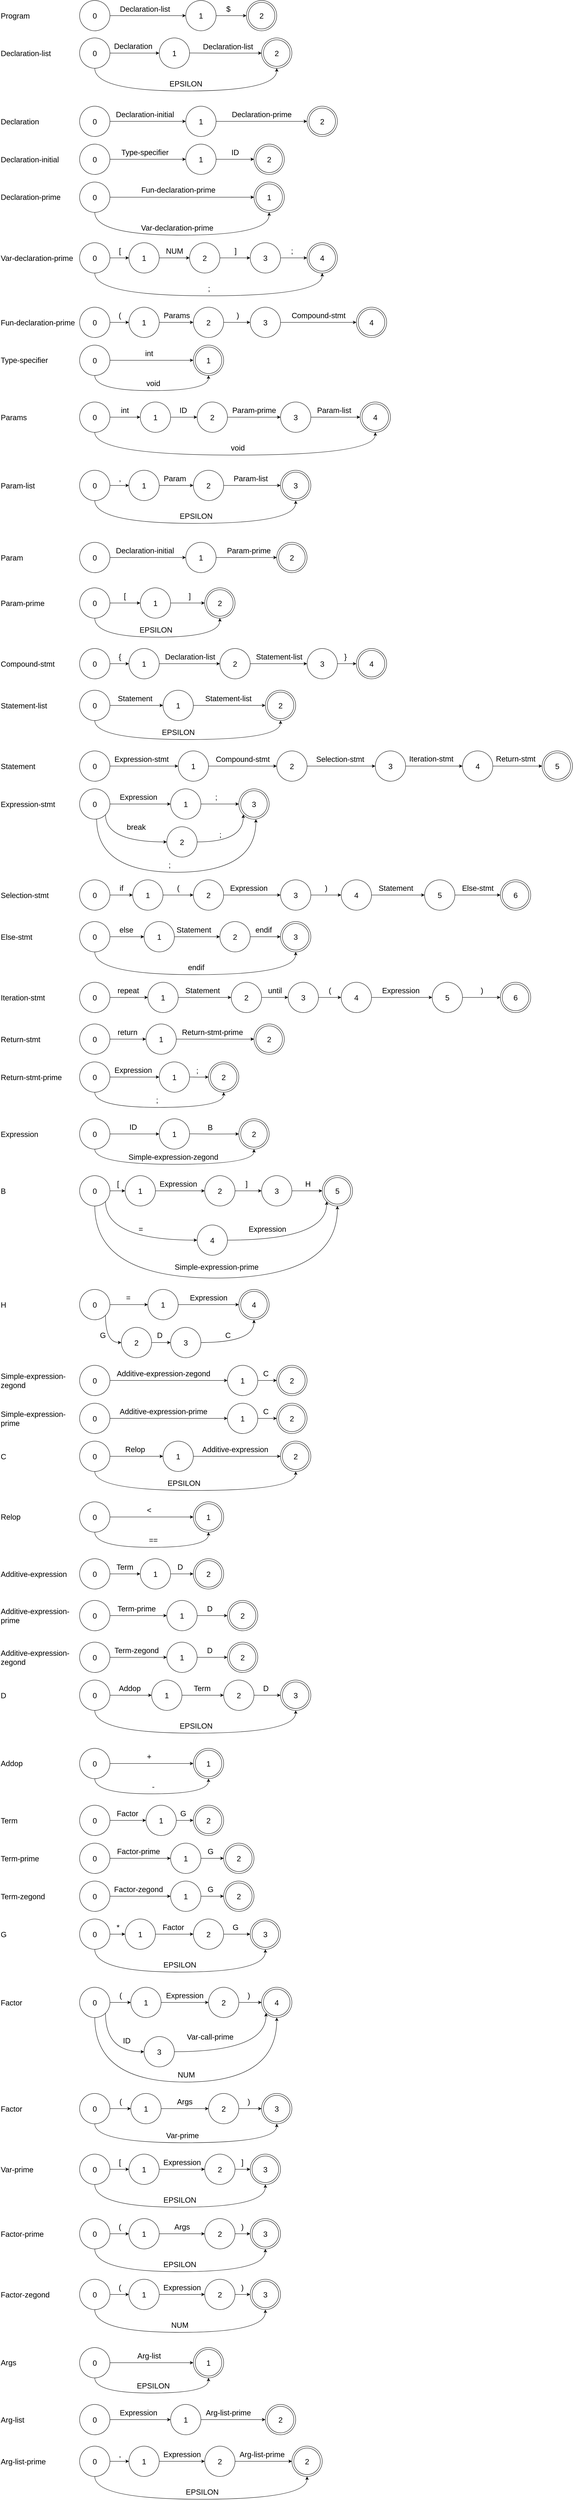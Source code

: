 <mxfile version="15.8.7" type="device"><diagram id="r0OSgzySg1IQpNDu0FtE" name="Page-1"><mxGraphModel dx="1296" dy="796" grid="1" gridSize="10" guides="1" tooltips="1" connect="1" arrows="1" fold="1" page="1" pageScale="1" pageWidth="850" pageHeight="1100" math="0" shadow="0"><root><mxCell id="0"/><mxCell id="1" parent="0"/><mxCell id="SbTRsjOTlrBNSGURyAQV-4" value="" style="group" vertex="1" connectable="0" parent="1"><mxGeometry x="690" y="201.25" width="80" height="80" as="geometry"/></mxCell><mxCell id="SbTRsjOTlrBNSGURyAQV-1" value="" style="ellipse;whiteSpace=wrap;html=1;aspect=fixed;" vertex="1" parent="SbTRsjOTlrBNSGURyAQV-4"><mxGeometry width="80" height="80" as="geometry"/></mxCell><mxCell id="SbTRsjOTlrBNSGURyAQV-3" value="&lt;font style=&quot;font-size: 20px&quot;&gt;2&lt;/font&gt;" style="ellipse;whiteSpace=wrap;html=1;aspect=fixed;" vertex="1" parent="SbTRsjOTlrBNSGURyAQV-4"><mxGeometry x="5" y="5" width="70" height="70" as="geometry"/></mxCell><mxCell id="SbTRsjOTlrBNSGURyAQV-5" value="&lt;font style=&quot;font-size: 20px&quot;&gt;Program&lt;/font&gt;" style="text;html=1;strokeColor=none;fillColor=none;align=left;verticalAlign=middle;whiteSpace=wrap;rounded=0;" vertex="1" parent="1"><mxGeometry x="40" y="222.5" width="200" height="37.5" as="geometry"/></mxCell><mxCell id="SbTRsjOTlrBNSGURyAQV-8" value="" style="edgeStyle=orthogonalEdgeStyle;rounded=0;orthogonalLoop=1;jettySize=auto;html=1;fontSize=20;" edge="1" parent="1" source="SbTRsjOTlrBNSGURyAQV-6" target="SbTRsjOTlrBNSGURyAQV-7"><mxGeometry relative="1" as="geometry"/></mxCell><mxCell id="SbTRsjOTlrBNSGURyAQV-9" value="Declaration-list" style="edgeLabel;html=1;align=center;verticalAlign=middle;resizable=0;points=[];fontSize=20;" vertex="1" connectable="0" parent="SbTRsjOTlrBNSGURyAQV-8"><mxGeometry x="-0.109" y="-1" relative="1" as="geometry"><mxPoint x="3" y="-20" as="offset"/></mxGeometry></mxCell><mxCell id="SbTRsjOTlrBNSGURyAQV-6" value="0" style="ellipse;whiteSpace=wrap;html=1;aspect=fixed;fontSize=20;" vertex="1" parent="1"><mxGeometry x="250" y="201.25" width="80" height="80" as="geometry"/></mxCell><mxCell id="SbTRsjOTlrBNSGURyAQV-10" value="" style="edgeStyle=orthogonalEdgeStyle;rounded=0;orthogonalLoop=1;jettySize=auto;html=1;fontSize=20;entryX=0;entryY=0.5;entryDx=0;entryDy=0;" edge="1" parent="1" source="SbTRsjOTlrBNSGURyAQV-7" target="SbTRsjOTlrBNSGURyAQV-1"><mxGeometry relative="1" as="geometry"><mxPoint x="680" y="241" as="targetPoint"/></mxGeometry></mxCell><mxCell id="SbTRsjOTlrBNSGURyAQV-11" value="$" style="edgeLabel;html=1;align=center;verticalAlign=middle;resizable=0;points=[];fontSize=20;" vertex="1" connectable="0" parent="SbTRsjOTlrBNSGURyAQV-10"><mxGeometry x="-0.145" y="-1" relative="1" as="geometry"><mxPoint x="-2" y="-20" as="offset"/></mxGeometry></mxCell><mxCell id="SbTRsjOTlrBNSGURyAQV-7" value="1" style="ellipse;whiteSpace=wrap;html=1;aspect=fixed;fontSize=20;" vertex="1" parent="1"><mxGeometry x="530" y="201.25" width="80" height="80" as="geometry"/></mxCell><mxCell id="SbTRsjOTlrBNSGURyAQV-12" value="" style="group" vertex="1" connectable="0" parent="1"><mxGeometry x="730" y="300" width="80" height="80" as="geometry"/></mxCell><mxCell id="SbTRsjOTlrBNSGURyAQV-13" value="" style="ellipse;whiteSpace=wrap;html=1;aspect=fixed;" vertex="1" parent="SbTRsjOTlrBNSGURyAQV-12"><mxGeometry width="80" height="80" as="geometry"/></mxCell><mxCell id="SbTRsjOTlrBNSGURyAQV-14" value="&lt;font style=&quot;font-size: 20px&quot;&gt;2&lt;/font&gt;" style="ellipse;whiteSpace=wrap;html=1;aspect=fixed;" vertex="1" parent="SbTRsjOTlrBNSGURyAQV-12"><mxGeometry x="5" y="5" width="70" height="70" as="geometry"/></mxCell><mxCell id="SbTRsjOTlrBNSGURyAQV-15" value="&lt;font style=&quot;font-size: 20px&quot;&gt;Declaration-list&lt;/font&gt;" style="text;html=1;strokeColor=none;fillColor=none;align=left;verticalAlign=middle;whiteSpace=wrap;rounded=0;" vertex="1" parent="1"><mxGeometry x="40" y="321.25" width="200" height="37.5" as="geometry"/></mxCell><mxCell id="SbTRsjOTlrBNSGURyAQV-16" value="" style="edgeStyle=orthogonalEdgeStyle;rounded=0;orthogonalLoop=1;jettySize=auto;html=1;fontSize=20;" edge="1" source="SbTRsjOTlrBNSGURyAQV-18" target="SbTRsjOTlrBNSGURyAQV-21" parent="1"><mxGeometry relative="1" as="geometry"/></mxCell><mxCell id="SbTRsjOTlrBNSGURyAQV-17" value="Declaration" style="edgeLabel;html=1;align=center;verticalAlign=middle;resizable=0;points=[];fontSize=20;" vertex="1" connectable="0" parent="SbTRsjOTlrBNSGURyAQV-16"><mxGeometry x="-0.109" y="-1" relative="1" as="geometry"><mxPoint x="3" y="-20" as="offset"/></mxGeometry></mxCell><mxCell id="SbTRsjOTlrBNSGURyAQV-22" style="edgeStyle=orthogonalEdgeStyle;rounded=0;orthogonalLoop=1;jettySize=auto;html=1;exitX=0.5;exitY=1;exitDx=0;exitDy=0;entryX=0.5;entryY=1;entryDx=0;entryDy=0;fontSize=20;curved=1;" edge="1" parent="1" source="SbTRsjOTlrBNSGURyAQV-18" target="SbTRsjOTlrBNSGURyAQV-13"><mxGeometry relative="1" as="geometry"><Array as="points"><mxPoint x="290" y="440"/><mxPoint x="770" y="440"/></Array></mxGeometry></mxCell><mxCell id="SbTRsjOTlrBNSGURyAQV-23" value="EPSILON" style="edgeLabel;html=1;align=center;verticalAlign=middle;resizable=0;points=[];fontSize=20;" vertex="1" connectable="0" parent="SbTRsjOTlrBNSGURyAQV-22"><mxGeometry x="0.067" y="-2" relative="1" as="geometry"><mxPoint x="-20" y="-22" as="offset"/></mxGeometry></mxCell><mxCell id="SbTRsjOTlrBNSGURyAQV-18" value="0" style="ellipse;whiteSpace=wrap;html=1;aspect=fixed;fontSize=20;" vertex="1" parent="1"><mxGeometry x="250" y="300" width="80" height="80" as="geometry"/></mxCell><mxCell id="SbTRsjOTlrBNSGURyAQV-19" value="" style="edgeStyle=orthogonalEdgeStyle;rounded=0;orthogonalLoop=1;jettySize=auto;html=1;fontSize=20;entryX=0;entryY=0.5;entryDx=0;entryDy=0;" edge="1" target="SbTRsjOTlrBNSGURyAQV-13" parent="1"><mxGeometry relative="1" as="geometry"><mxPoint x="535" y="339.71" as="sourcePoint"/><mxPoint x="680" y="339.71" as="targetPoint"/></mxGeometry></mxCell><mxCell id="SbTRsjOTlrBNSGURyAQV-20" value="Declaration-list" style="edgeLabel;html=1;align=center;verticalAlign=middle;resizable=0;points=[];fontSize=20;" vertex="1" connectable="0" parent="SbTRsjOTlrBNSGURyAQV-19"><mxGeometry x="-0.145" y="-1" relative="1" as="geometry"><mxPoint x="22" y="-19" as="offset"/></mxGeometry></mxCell><mxCell id="SbTRsjOTlrBNSGURyAQV-21" value="1" style="ellipse;whiteSpace=wrap;html=1;aspect=fixed;fontSize=20;" vertex="1" parent="1"><mxGeometry x="460" y="300" width="80" height="80" as="geometry"/></mxCell><mxCell id="SbTRsjOTlrBNSGURyAQV-24" value="" style="group" vertex="1" connectable="0" parent="1"><mxGeometry x="850" y="480" width="80" height="80" as="geometry"/></mxCell><mxCell id="SbTRsjOTlrBNSGURyAQV-25" value="" style="ellipse;whiteSpace=wrap;html=1;aspect=fixed;" vertex="1" parent="SbTRsjOTlrBNSGURyAQV-24"><mxGeometry width="80" height="80" as="geometry"/></mxCell><mxCell id="SbTRsjOTlrBNSGURyAQV-26" value="&lt;font style=&quot;font-size: 20px&quot;&gt;2&lt;/font&gt;" style="ellipse;whiteSpace=wrap;html=1;aspect=fixed;" vertex="1" parent="SbTRsjOTlrBNSGURyAQV-24"><mxGeometry x="5" y="5" width="70" height="70" as="geometry"/></mxCell><mxCell id="SbTRsjOTlrBNSGURyAQV-27" value="&lt;font style=&quot;font-size: 20px&quot;&gt;Declaration&lt;/font&gt;" style="text;html=1;strokeColor=none;fillColor=none;align=left;verticalAlign=middle;whiteSpace=wrap;rounded=0;" vertex="1" parent="1"><mxGeometry x="40" y="501.25" width="200" height="37.5" as="geometry"/></mxCell><mxCell id="SbTRsjOTlrBNSGURyAQV-28" value="" style="edgeStyle=orthogonalEdgeStyle;rounded=0;orthogonalLoop=1;jettySize=auto;html=1;fontSize=20;" edge="1" source="SbTRsjOTlrBNSGURyAQV-30" target="SbTRsjOTlrBNSGURyAQV-33" parent="1"><mxGeometry relative="1" as="geometry"/></mxCell><mxCell id="SbTRsjOTlrBNSGURyAQV-29" value="Declaration-initial" style="edgeLabel;html=1;align=center;verticalAlign=middle;resizable=0;points=[];fontSize=20;" vertex="1" connectable="0" parent="SbTRsjOTlrBNSGURyAQV-28"><mxGeometry x="-0.109" y="-1" relative="1" as="geometry"><mxPoint x="3" y="-20" as="offset"/></mxGeometry></mxCell><mxCell id="SbTRsjOTlrBNSGURyAQV-30" value="0" style="ellipse;whiteSpace=wrap;html=1;aspect=fixed;fontSize=20;" vertex="1" parent="1"><mxGeometry x="250" y="480" width="80" height="80" as="geometry"/></mxCell><mxCell id="SbTRsjOTlrBNSGURyAQV-31" value="" style="edgeStyle=orthogonalEdgeStyle;rounded=0;orthogonalLoop=1;jettySize=auto;html=1;fontSize=20;entryX=0;entryY=0.5;entryDx=0;entryDy=0;" edge="1" source="SbTRsjOTlrBNSGURyAQV-33" target="SbTRsjOTlrBNSGURyAQV-25" parent="1"><mxGeometry relative="1" as="geometry"><mxPoint x="680" y="519.75" as="targetPoint"/></mxGeometry></mxCell><mxCell id="SbTRsjOTlrBNSGURyAQV-32" value="Declaration-prime" style="edgeLabel;html=1;align=center;verticalAlign=middle;resizable=0;points=[];fontSize=20;" vertex="1" connectable="0" parent="SbTRsjOTlrBNSGURyAQV-31"><mxGeometry x="-0.145" y="-1" relative="1" as="geometry"><mxPoint x="17" y="-20" as="offset"/></mxGeometry></mxCell><mxCell id="SbTRsjOTlrBNSGURyAQV-33" value="1" style="ellipse;whiteSpace=wrap;html=1;aspect=fixed;fontSize=20;" vertex="1" parent="1"><mxGeometry x="530" y="480" width="80" height="80" as="geometry"/></mxCell><mxCell id="SbTRsjOTlrBNSGURyAQV-34" value="" style="group" vertex="1" connectable="0" parent="1"><mxGeometry x="710" y="580" width="80" height="80" as="geometry"/></mxCell><mxCell id="SbTRsjOTlrBNSGURyAQV-35" value="" style="ellipse;whiteSpace=wrap;html=1;aspect=fixed;" vertex="1" parent="SbTRsjOTlrBNSGURyAQV-34"><mxGeometry width="80" height="80" as="geometry"/></mxCell><mxCell id="SbTRsjOTlrBNSGURyAQV-36" value="&lt;font style=&quot;font-size: 20px&quot;&gt;2&lt;/font&gt;" style="ellipse;whiteSpace=wrap;html=1;aspect=fixed;" vertex="1" parent="SbTRsjOTlrBNSGURyAQV-34"><mxGeometry x="5" y="5" width="70" height="70" as="geometry"/></mxCell><mxCell id="SbTRsjOTlrBNSGURyAQV-37" value="&lt;font style=&quot;font-size: 20px&quot;&gt;Declaration-initial&lt;/font&gt;" style="text;html=1;strokeColor=none;fillColor=none;align=left;verticalAlign=middle;whiteSpace=wrap;rounded=0;" vertex="1" parent="1"><mxGeometry x="40" y="601.25" width="200" height="37.5" as="geometry"/></mxCell><mxCell id="SbTRsjOTlrBNSGURyAQV-38" value="" style="edgeStyle=orthogonalEdgeStyle;rounded=0;orthogonalLoop=1;jettySize=auto;html=1;fontSize=20;" edge="1" source="SbTRsjOTlrBNSGURyAQV-40" target="SbTRsjOTlrBNSGURyAQV-43" parent="1"><mxGeometry relative="1" as="geometry"/></mxCell><mxCell id="SbTRsjOTlrBNSGURyAQV-39" value="Type-specifier" style="edgeLabel;html=1;align=center;verticalAlign=middle;resizable=0;points=[];fontSize=20;" vertex="1" connectable="0" parent="SbTRsjOTlrBNSGURyAQV-38"><mxGeometry x="-0.109" y="-1" relative="1" as="geometry"><mxPoint x="3" y="-20" as="offset"/></mxGeometry></mxCell><mxCell id="SbTRsjOTlrBNSGURyAQV-40" value="0" style="ellipse;whiteSpace=wrap;html=1;aspect=fixed;fontSize=20;" vertex="1" parent="1"><mxGeometry x="250" y="580" width="80" height="80" as="geometry"/></mxCell><mxCell id="SbTRsjOTlrBNSGURyAQV-41" value="" style="edgeStyle=orthogonalEdgeStyle;rounded=0;orthogonalLoop=1;jettySize=auto;html=1;fontSize=20;entryX=0;entryY=0.5;entryDx=0;entryDy=0;" edge="1" source="SbTRsjOTlrBNSGURyAQV-43" target="SbTRsjOTlrBNSGURyAQV-35" parent="1"><mxGeometry relative="1" as="geometry"><mxPoint x="680" y="619.75" as="targetPoint"/></mxGeometry></mxCell><mxCell id="SbTRsjOTlrBNSGURyAQV-42" value="ID" style="edgeLabel;html=1;align=center;verticalAlign=middle;resizable=0;points=[];fontSize=20;" vertex="1" connectable="0" parent="SbTRsjOTlrBNSGURyAQV-41"><mxGeometry x="-0.145" y="-1" relative="1" as="geometry"><mxPoint x="7" y="-20" as="offset"/></mxGeometry></mxCell><mxCell id="SbTRsjOTlrBNSGURyAQV-43" value="1" style="ellipse;whiteSpace=wrap;html=1;aspect=fixed;fontSize=20;" vertex="1" parent="1"><mxGeometry x="530" y="580" width="80" height="80" as="geometry"/></mxCell><mxCell id="SbTRsjOTlrBNSGURyAQV-44" value="&lt;font style=&quot;font-size: 20px&quot;&gt;Declaration-prime&lt;/font&gt;" style="text;html=1;strokeColor=none;fillColor=none;align=left;verticalAlign=middle;whiteSpace=wrap;rounded=0;" vertex="1" parent="1"><mxGeometry x="40" y="700" width="200" height="37.5" as="geometry"/></mxCell><mxCell id="SbTRsjOTlrBNSGURyAQV-45" value="" style="group" vertex="1" connectable="0" parent="1"><mxGeometry x="710" y="680" width="80" height="80" as="geometry"/></mxCell><mxCell id="SbTRsjOTlrBNSGURyAQV-46" value="" style="ellipse;whiteSpace=wrap;html=1;aspect=fixed;" vertex="1" parent="SbTRsjOTlrBNSGURyAQV-45"><mxGeometry width="80" height="80" as="geometry"/></mxCell><mxCell id="SbTRsjOTlrBNSGURyAQV-47" value="&lt;font style=&quot;font-size: 20px&quot;&gt;1&lt;/font&gt;" style="ellipse;whiteSpace=wrap;html=1;aspect=fixed;" vertex="1" parent="SbTRsjOTlrBNSGURyAQV-45"><mxGeometry x="5" y="5" width="70" height="70" as="geometry"/></mxCell><mxCell id="SbTRsjOTlrBNSGURyAQV-53" style="edgeStyle=orthogonalEdgeStyle;curved=1;rounded=0;orthogonalLoop=1;jettySize=auto;html=1;exitX=1;exitY=0.5;exitDx=0;exitDy=0;fontSize=20;" edge="1" parent="1" source="SbTRsjOTlrBNSGURyAQV-50"><mxGeometry relative="1" as="geometry"><mxPoint x="710" y="720" as="targetPoint"/></mxGeometry></mxCell><mxCell id="SbTRsjOTlrBNSGURyAQV-54" value="Fun-declaration-prime" style="edgeLabel;html=1;align=center;verticalAlign=middle;resizable=0;points=[];fontSize=20;" vertex="1" connectable="0" parent="SbTRsjOTlrBNSGURyAQV-53"><mxGeometry x="-0.095" y="-1" relative="1" as="geometry"><mxPoint x="8" y="-21" as="offset"/></mxGeometry></mxCell><mxCell id="SbTRsjOTlrBNSGURyAQV-56" style="edgeStyle=orthogonalEdgeStyle;curved=1;rounded=0;orthogonalLoop=1;jettySize=auto;html=1;exitX=0.5;exitY=1;exitDx=0;exitDy=0;entryX=0.5;entryY=1;entryDx=0;entryDy=0;fontSize=20;" edge="1" parent="1" source="SbTRsjOTlrBNSGURyAQV-50" target="SbTRsjOTlrBNSGURyAQV-46"><mxGeometry relative="1" as="geometry"><Array as="points"><mxPoint x="290" y="820"/><mxPoint x="750" y="820"/></Array></mxGeometry></mxCell><mxCell id="SbTRsjOTlrBNSGURyAQV-57" value="Var-declaration-prime" style="edgeLabel;html=1;align=center;verticalAlign=middle;resizable=0;points=[];fontSize=20;" vertex="1" connectable="0" parent="SbTRsjOTlrBNSGURyAQV-56"><mxGeometry x="-0.17" y="4" relative="1" as="geometry"><mxPoint x="36" y="-16" as="offset"/></mxGeometry></mxCell><mxCell id="SbTRsjOTlrBNSGURyAQV-50" value="0" style="ellipse;whiteSpace=wrap;html=1;aspect=fixed;fontSize=20;" vertex="1" parent="1"><mxGeometry x="250" y="680" width="80" height="80" as="geometry"/></mxCell><mxCell id="SbTRsjOTlrBNSGURyAQV-58" value="&lt;font style=&quot;font-size: 20px&quot;&gt;Var-declaration-prime&lt;/font&gt;" style="text;html=1;strokeColor=none;fillColor=none;align=left;verticalAlign=middle;whiteSpace=wrap;rounded=0;" vertex="1" parent="1"><mxGeometry x="40" y="861.25" width="200" height="37.5" as="geometry"/></mxCell><mxCell id="SbTRsjOTlrBNSGURyAQV-59" value="" style="group" vertex="1" connectable="0" parent="1"><mxGeometry x="850" y="840" width="80" height="80" as="geometry"/></mxCell><mxCell id="SbTRsjOTlrBNSGURyAQV-60" value="" style="ellipse;whiteSpace=wrap;html=1;aspect=fixed;" vertex="1" parent="SbTRsjOTlrBNSGURyAQV-59"><mxGeometry width="80" height="80" as="geometry"/></mxCell><mxCell id="SbTRsjOTlrBNSGURyAQV-61" value="&lt;font style=&quot;font-size: 20px&quot;&gt;4&lt;/font&gt;" style="ellipse;whiteSpace=wrap;html=1;aspect=fixed;" vertex="1" parent="SbTRsjOTlrBNSGURyAQV-59"><mxGeometry x="5" y="5" width="70" height="70" as="geometry"/></mxCell><mxCell id="SbTRsjOTlrBNSGURyAQV-62" value="" style="edgeStyle=orthogonalEdgeStyle;rounded=0;orthogonalLoop=1;jettySize=auto;html=1;fontSize=20;" edge="1" source="SbTRsjOTlrBNSGURyAQV-64" target="SbTRsjOTlrBNSGURyAQV-67" parent="1"><mxGeometry relative="1" as="geometry"/></mxCell><mxCell id="SbTRsjOTlrBNSGURyAQV-63" value="[" style="edgeLabel;html=1;align=center;verticalAlign=middle;resizable=0;points=[];fontSize=20;" vertex="1" connectable="0" parent="SbTRsjOTlrBNSGURyAQV-62"><mxGeometry x="-0.109" y="-1" relative="1" as="geometry"><mxPoint x="3" y="-20" as="offset"/></mxGeometry></mxCell><mxCell id="SbTRsjOTlrBNSGURyAQV-76" style="edgeStyle=orthogonalEdgeStyle;curved=1;rounded=0;orthogonalLoop=1;jettySize=auto;html=1;exitX=0.5;exitY=1;exitDx=0;exitDy=0;entryX=0.5;entryY=1;entryDx=0;entryDy=0;fontSize=20;" edge="1" parent="1" source="SbTRsjOTlrBNSGURyAQV-64" target="SbTRsjOTlrBNSGURyAQV-60"><mxGeometry relative="1" as="geometry"><Array as="points"><mxPoint x="290" y="980"/><mxPoint x="890" y="980"/></Array></mxGeometry></mxCell><mxCell id="SbTRsjOTlrBNSGURyAQV-77" value=";" style="edgeLabel;html=1;align=center;verticalAlign=middle;resizable=0;points=[];fontSize=20;" vertex="1" connectable="0" parent="SbTRsjOTlrBNSGURyAQV-76"><mxGeometry x="0.082" y="-3" relative="1" as="geometry"><mxPoint x="-29" y="-23" as="offset"/></mxGeometry></mxCell><mxCell id="SbTRsjOTlrBNSGURyAQV-64" value="0" style="ellipse;whiteSpace=wrap;html=1;aspect=fixed;fontSize=20;" vertex="1" parent="1"><mxGeometry x="250" y="840" width="80" height="80" as="geometry"/></mxCell><mxCell id="SbTRsjOTlrBNSGURyAQV-69" value="" style="edgeStyle=orthogonalEdgeStyle;curved=1;rounded=0;orthogonalLoop=1;jettySize=auto;html=1;fontSize=20;" edge="1" parent="1" source="SbTRsjOTlrBNSGURyAQV-67" target="SbTRsjOTlrBNSGURyAQV-68"><mxGeometry relative="1" as="geometry"/></mxCell><mxCell id="SbTRsjOTlrBNSGURyAQV-70" value="NUM" style="edgeLabel;html=1;align=center;verticalAlign=middle;resizable=0;points=[];fontSize=20;" vertex="1" connectable="0" parent="SbTRsjOTlrBNSGURyAQV-69"><mxGeometry x="0.285" y="1" relative="1" as="geometry"><mxPoint x="-12" y="-18" as="offset"/></mxGeometry></mxCell><mxCell id="SbTRsjOTlrBNSGURyAQV-67" value="1" style="ellipse;whiteSpace=wrap;html=1;aspect=fixed;fontSize=20;" vertex="1" parent="1"><mxGeometry x="380" y="840" width="80" height="80" as="geometry"/></mxCell><mxCell id="SbTRsjOTlrBNSGURyAQV-72" value="" style="edgeStyle=orthogonalEdgeStyle;curved=1;rounded=0;orthogonalLoop=1;jettySize=auto;html=1;fontSize=20;" edge="1" parent="1" source="SbTRsjOTlrBNSGURyAQV-68" target="SbTRsjOTlrBNSGURyAQV-71"><mxGeometry relative="1" as="geometry"/></mxCell><mxCell id="SbTRsjOTlrBNSGURyAQV-73" value="]" style="edgeLabel;html=1;align=center;verticalAlign=middle;resizable=0;points=[];fontSize=20;" vertex="1" connectable="0" parent="SbTRsjOTlrBNSGURyAQV-72"><mxGeometry x="-0.263" y="1" relative="1" as="geometry"><mxPoint x="11" y="-18" as="offset"/></mxGeometry></mxCell><mxCell id="SbTRsjOTlrBNSGURyAQV-68" value="2" style="ellipse;whiteSpace=wrap;html=1;aspect=fixed;fontSize=20;" vertex="1" parent="1"><mxGeometry x="540" y="840" width="80" height="80" as="geometry"/></mxCell><mxCell id="SbTRsjOTlrBNSGURyAQV-74" value="" style="edgeStyle=orthogonalEdgeStyle;curved=1;rounded=0;orthogonalLoop=1;jettySize=auto;html=1;fontSize=20;entryX=0;entryY=0.5;entryDx=0;entryDy=0;" edge="1" parent="1" source="SbTRsjOTlrBNSGURyAQV-71" target="SbTRsjOTlrBNSGURyAQV-60"><mxGeometry relative="1" as="geometry"><mxPoint x="820" y="880" as="targetPoint"/></mxGeometry></mxCell><mxCell id="SbTRsjOTlrBNSGURyAQV-75" value=";" style="edgeLabel;html=1;align=center;verticalAlign=middle;resizable=0;points=[];fontSize=20;" vertex="1" connectable="0" parent="SbTRsjOTlrBNSGURyAQV-74"><mxGeometry x="-0.252" relative="1" as="geometry"><mxPoint x="4" y="-19" as="offset"/></mxGeometry></mxCell><mxCell id="SbTRsjOTlrBNSGURyAQV-71" value="3" style="ellipse;whiteSpace=wrap;html=1;aspect=fixed;fontSize=20;" vertex="1" parent="1"><mxGeometry x="700" y="840" width="80" height="80" as="geometry"/></mxCell><mxCell id="SbTRsjOTlrBNSGURyAQV-78" value="&lt;font style=&quot;font-size: 20px&quot;&gt;Fun-declaration-prime&lt;/font&gt;" style="text;html=1;strokeColor=none;fillColor=none;align=left;verticalAlign=middle;whiteSpace=wrap;rounded=0;" vertex="1" parent="1"><mxGeometry x="40" y="1031.25" width="200" height="37.5" as="geometry"/></mxCell><mxCell id="SbTRsjOTlrBNSGURyAQV-79" value="" style="group" vertex="1" connectable="0" parent="1"><mxGeometry x="980" y="1010" width="80" height="80" as="geometry"/></mxCell><mxCell id="SbTRsjOTlrBNSGURyAQV-80" value="" style="ellipse;whiteSpace=wrap;html=1;aspect=fixed;" vertex="1" parent="SbTRsjOTlrBNSGURyAQV-79"><mxGeometry width="80" height="80" as="geometry"/></mxCell><mxCell id="SbTRsjOTlrBNSGURyAQV-81" value="&lt;font style=&quot;font-size: 20px&quot;&gt;4&lt;/font&gt;" style="ellipse;whiteSpace=wrap;html=1;aspect=fixed;" vertex="1" parent="SbTRsjOTlrBNSGURyAQV-79"><mxGeometry x="5" y="5" width="70" height="70" as="geometry"/></mxCell><mxCell id="SbTRsjOTlrBNSGURyAQV-82" value="" style="edgeStyle=orthogonalEdgeStyle;rounded=0;orthogonalLoop=1;jettySize=auto;html=1;fontSize=20;" edge="1" source="SbTRsjOTlrBNSGURyAQV-84" target="SbTRsjOTlrBNSGURyAQV-87" parent="1"><mxGeometry relative="1" as="geometry"/></mxCell><mxCell id="SbTRsjOTlrBNSGURyAQV-83" value="(" style="edgeLabel;html=1;align=center;verticalAlign=middle;resizable=0;points=[];fontSize=20;" vertex="1" connectable="0" parent="SbTRsjOTlrBNSGURyAQV-82"><mxGeometry x="-0.109" y="-1" relative="1" as="geometry"><mxPoint x="3" y="-20" as="offset"/></mxGeometry></mxCell><mxCell id="SbTRsjOTlrBNSGURyAQV-84" value="0" style="ellipse;whiteSpace=wrap;html=1;aspect=fixed;fontSize=20;" vertex="1" parent="1"><mxGeometry x="250" y="1010" width="80" height="80" as="geometry"/></mxCell><mxCell id="SbTRsjOTlrBNSGURyAQV-85" value="" style="edgeStyle=orthogonalEdgeStyle;curved=1;rounded=0;orthogonalLoop=1;jettySize=auto;html=1;fontSize=20;" edge="1" source="SbTRsjOTlrBNSGURyAQV-87" target="SbTRsjOTlrBNSGURyAQV-90" parent="1"><mxGeometry relative="1" as="geometry"/></mxCell><mxCell id="SbTRsjOTlrBNSGURyAQV-86" value="Params" style="edgeLabel;html=1;align=center;verticalAlign=middle;resizable=0;points=[];fontSize=20;" vertex="1" connectable="0" parent="SbTRsjOTlrBNSGURyAQV-85"><mxGeometry x="0.285" y="1" relative="1" as="geometry"><mxPoint x="-12" y="-18" as="offset"/></mxGeometry></mxCell><mxCell id="SbTRsjOTlrBNSGURyAQV-87" value="1" style="ellipse;whiteSpace=wrap;html=1;aspect=fixed;fontSize=20;" vertex="1" parent="1"><mxGeometry x="380" y="1010" width="80" height="80" as="geometry"/></mxCell><mxCell id="SbTRsjOTlrBNSGURyAQV-88" value="" style="edgeStyle=orthogonalEdgeStyle;curved=1;rounded=0;orthogonalLoop=1;jettySize=auto;html=1;fontSize=20;" edge="1" source="SbTRsjOTlrBNSGURyAQV-90" target="SbTRsjOTlrBNSGURyAQV-93" parent="1"><mxGeometry relative="1" as="geometry"/></mxCell><mxCell id="SbTRsjOTlrBNSGURyAQV-89" value=")" style="edgeLabel;html=1;align=center;verticalAlign=middle;resizable=0;points=[];fontSize=20;" vertex="1" connectable="0" parent="SbTRsjOTlrBNSGURyAQV-88"><mxGeometry x="-0.263" y="1" relative="1" as="geometry"><mxPoint x="11" y="-18" as="offset"/></mxGeometry></mxCell><mxCell id="SbTRsjOTlrBNSGURyAQV-90" value="2" style="ellipse;whiteSpace=wrap;html=1;aspect=fixed;fontSize=20;" vertex="1" parent="1"><mxGeometry x="550" y="1010" width="80" height="80" as="geometry"/></mxCell><mxCell id="SbTRsjOTlrBNSGURyAQV-91" value="" style="edgeStyle=orthogonalEdgeStyle;curved=1;rounded=0;orthogonalLoop=1;jettySize=auto;html=1;fontSize=20;entryX=0;entryY=0.5;entryDx=0;entryDy=0;" edge="1" source="SbTRsjOTlrBNSGURyAQV-93" target="SbTRsjOTlrBNSGURyAQV-80" parent="1"><mxGeometry relative="1" as="geometry"><mxPoint x="820" y="1050" as="targetPoint"/></mxGeometry></mxCell><mxCell id="SbTRsjOTlrBNSGURyAQV-94" value="Compound-stmt" style="edgeLabel;html=1;align=center;verticalAlign=middle;resizable=0;points=[];fontSize=20;" vertex="1" connectable="0" parent="SbTRsjOTlrBNSGURyAQV-91"><mxGeometry x="-0.09" relative="1" as="geometry"><mxPoint x="9" y="-19" as="offset"/></mxGeometry></mxCell><mxCell id="SbTRsjOTlrBNSGURyAQV-93" value="3" style="ellipse;whiteSpace=wrap;html=1;aspect=fixed;fontSize=20;" vertex="1" parent="1"><mxGeometry x="700" y="1010" width="80" height="80" as="geometry"/></mxCell><mxCell id="SbTRsjOTlrBNSGURyAQV-104" value="&lt;font style=&quot;font-size: 20px&quot;&gt;Type-specifier&lt;/font&gt;" style="text;html=1;strokeColor=none;fillColor=none;align=left;verticalAlign=middle;whiteSpace=wrap;rounded=0;" vertex="1" parent="1"><mxGeometry x="40" y="1130" width="200" height="37.5" as="geometry"/></mxCell><mxCell id="SbTRsjOTlrBNSGURyAQV-105" value="" style="group" vertex="1" connectable="0" parent="1"><mxGeometry x="550" y="1110" width="80" height="80" as="geometry"/></mxCell><mxCell id="SbTRsjOTlrBNSGURyAQV-106" value="" style="ellipse;whiteSpace=wrap;html=1;aspect=fixed;" vertex="1" parent="SbTRsjOTlrBNSGURyAQV-105"><mxGeometry width="80" height="80" as="geometry"/></mxCell><mxCell id="SbTRsjOTlrBNSGURyAQV-107" value="&lt;font style=&quot;font-size: 20px&quot;&gt;1&lt;/font&gt;" style="ellipse;whiteSpace=wrap;html=1;aspect=fixed;" vertex="1" parent="SbTRsjOTlrBNSGURyAQV-105"><mxGeometry x="5" y="5" width="70" height="70" as="geometry"/></mxCell><mxCell id="SbTRsjOTlrBNSGURyAQV-108" style="edgeStyle=orthogonalEdgeStyle;curved=1;rounded=0;orthogonalLoop=1;jettySize=auto;html=1;exitX=1;exitY=0.5;exitDx=0;exitDy=0;entryX=0;entryY=0.5;entryDx=0;entryDy=0;fontSize=20;" edge="1" target="SbTRsjOTlrBNSGURyAQV-106" parent="1"><mxGeometry relative="1" as="geometry"><mxPoint x="320" y="1150" as="sourcePoint"/><mxPoint x="700" y="1150" as="targetPoint"/></mxGeometry></mxCell><mxCell id="SbTRsjOTlrBNSGURyAQV-109" value="int" style="edgeLabel;html=1;align=center;verticalAlign=middle;resizable=0;points=[];fontSize=20;" vertex="1" connectable="0" parent="SbTRsjOTlrBNSGURyAQV-108"><mxGeometry x="-0.095" y="-1" relative="1" as="geometry"><mxPoint x="8" y="-21" as="offset"/></mxGeometry></mxCell><mxCell id="SbTRsjOTlrBNSGURyAQV-110" style="edgeStyle=orthogonalEdgeStyle;curved=1;rounded=0;orthogonalLoop=1;jettySize=auto;html=1;exitX=0.5;exitY=1;exitDx=0;exitDy=0;entryX=0.5;entryY=1;entryDx=0;entryDy=0;fontSize=20;" edge="1" source="SbTRsjOTlrBNSGURyAQV-112" target="SbTRsjOTlrBNSGURyAQV-106" parent="1"><mxGeometry relative="1" as="geometry"><Array as="points"><mxPoint x="290" y="1230"/><mxPoint x="590" y="1230"/></Array></mxGeometry></mxCell><mxCell id="SbTRsjOTlrBNSGURyAQV-111" value="void" style="edgeLabel;html=1;align=center;verticalAlign=middle;resizable=0;points=[];fontSize=20;" vertex="1" connectable="0" parent="SbTRsjOTlrBNSGURyAQV-110"><mxGeometry x="-0.17" y="4" relative="1" as="geometry"><mxPoint x="36" y="-16" as="offset"/></mxGeometry></mxCell><mxCell id="SbTRsjOTlrBNSGURyAQV-112" value="0" style="ellipse;whiteSpace=wrap;html=1;aspect=fixed;fontSize=20;" vertex="1" parent="1"><mxGeometry x="250" y="1110" width="80" height="80" as="geometry"/></mxCell><mxCell id="SbTRsjOTlrBNSGURyAQV-113" value="&lt;font style=&quot;font-size: 20px&quot;&gt;Params&lt;/font&gt;" style="text;html=1;strokeColor=none;fillColor=none;align=left;verticalAlign=middle;whiteSpace=wrap;rounded=0;" vertex="1" parent="1"><mxGeometry x="40" y="1281.25" width="200" height="37.5" as="geometry"/></mxCell><mxCell id="SbTRsjOTlrBNSGURyAQV-114" value="" style="group" vertex="1" connectable="0" parent="1"><mxGeometry x="990" y="1260" width="80" height="80" as="geometry"/></mxCell><mxCell id="SbTRsjOTlrBNSGURyAQV-115" value="" style="ellipse;whiteSpace=wrap;html=1;aspect=fixed;" vertex="1" parent="SbTRsjOTlrBNSGURyAQV-114"><mxGeometry width="80" height="80" as="geometry"/></mxCell><mxCell id="SbTRsjOTlrBNSGURyAQV-116" value="&lt;font style=&quot;font-size: 20px&quot;&gt;4&lt;/font&gt;" style="ellipse;whiteSpace=wrap;html=1;aspect=fixed;" vertex="1" parent="SbTRsjOTlrBNSGURyAQV-114"><mxGeometry x="5" y="5" width="70" height="70" as="geometry"/></mxCell><mxCell id="SbTRsjOTlrBNSGURyAQV-117" value="" style="edgeStyle=orthogonalEdgeStyle;rounded=0;orthogonalLoop=1;jettySize=auto;html=1;fontSize=20;" edge="1" source="SbTRsjOTlrBNSGURyAQV-121" target="SbTRsjOTlrBNSGURyAQV-124" parent="1"><mxGeometry relative="1" as="geometry"/></mxCell><mxCell id="SbTRsjOTlrBNSGURyAQV-118" value="int" style="edgeLabel;html=1;align=center;verticalAlign=middle;resizable=0;points=[];fontSize=20;" vertex="1" connectable="0" parent="SbTRsjOTlrBNSGURyAQV-117"><mxGeometry x="-0.109" y="-1" relative="1" as="geometry"><mxPoint x="3" y="-20" as="offset"/></mxGeometry></mxCell><mxCell id="SbTRsjOTlrBNSGURyAQV-119" style="edgeStyle=orthogonalEdgeStyle;curved=1;rounded=0;orthogonalLoop=1;jettySize=auto;html=1;exitX=0.5;exitY=1;exitDx=0;exitDy=0;entryX=0.5;entryY=1;entryDx=0;entryDy=0;fontSize=20;" edge="1" source="SbTRsjOTlrBNSGURyAQV-121" target="SbTRsjOTlrBNSGURyAQV-115" parent="1"><mxGeometry relative="1" as="geometry"><Array as="points"><mxPoint x="290" y="1400"/><mxPoint x="1030" y="1400"/></Array></mxGeometry></mxCell><mxCell id="SbTRsjOTlrBNSGURyAQV-120" value="void" style="edgeLabel;html=1;align=center;verticalAlign=middle;resizable=0;points=[];fontSize=20;" vertex="1" connectable="0" parent="SbTRsjOTlrBNSGURyAQV-119"><mxGeometry x="0.082" y="-3" relative="1" as="geometry"><mxPoint x="-29" y="-23" as="offset"/></mxGeometry></mxCell><mxCell id="SbTRsjOTlrBNSGURyAQV-121" value="0" style="ellipse;whiteSpace=wrap;html=1;aspect=fixed;fontSize=20;" vertex="1" parent="1"><mxGeometry x="250" y="1260" width="80" height="80" as="geometry"/></mxCell><mxCell id="SbTRsjOTlrBNSGURyAQV-122" value="" style="edgeStyle=orthogonalEdgeStyle;curved=1;rounded=0;orthogonalLoop=1;jettySize=auto;html=1;fontSize=20;" edge="1" source="SbTRsjOTlrBNSGURyAQV-124" target="SbTRsjOTlrBNSGURyAQV-127" parent="1"><mxGeometry relative="1" as="geometry"/></mxCell><mxCell id="SbTRsjOTlrBNSGURyAQV-123" value="ID" style="edgeLabel;html=1;align=center;verticalAlign=middle;resizable=0;points=[];fontSize=20;" vertex="1" connectable="0" parent="SbTRsjOTlrBNSGURyAQV-122"><mxGeometry x="0.285" y="1" relative="1" as="geometry"><mxPoint x="-12" y="-18" as="offset"/></mxGeometry></mxCell><mxCell id="SbTRsjOTlrBNSGURyAQV-124" value="1" style="ellipse;whiteSpace=wrap;html=1;aspect=fixed;fontSize=20;" vertex="1" parent="1"><mxGeometry x="410" y="1260" width="80" height="80" as="geometry"/></mxCell><mxCell id="SbTRsjOTlrBNSGURyAQV-125" value="" style="edgeStyle=orthogonalEdgeStyle;curved=1;rounded=0;orthogonalLoop=1;jettySize=auto;html=1;fontSize=20;" edge="1" source="SbTRsjOTlrBNSGURyAQV-127" target="SbTRsjOTlrBNSGURyAQV-130" parent="1"><mxGeometry relative="1" as="geometry"/></mxCell><mxCell id="SbTRsjOTlrBNSGURyAQV-126" value="Param-prime" style="edgeLabel;html=1;align=center;verticalAlign=middle;resizable=0;points=[];fontSize=20;" vertex="1" connectable="0" parent="SbTRsjOTlrBNSGURyAQV-125"><mxGeometry x="-0.263" y="1" relative="1" as="geometry"><mxPoint x="18" y="-18" as="offset"/></mxGeometry></mxCell><mxCell id="SbTRsjOTlrBNSGURyAQV-127" value="2" style="ellipse;whiteSpace=wrap;html=1;aspect=fixed;fontSize=20;" vertex="1" parent="1"><mxGeometry x="560" y="1260" width="80" height="80" as="geometry"/></mxCell><mxCell id="SbTRsjOTlrBNSGURyAQV-128" value="" style="edgeStyle=orthogonalEdgeStyle;curved=1;rounded=0;orthogonalLoop=1;jettySize=auto;html=1;fontSize=20;entryX=0;entryY=0.5;entryDx=0;entryDy=0;" edge="1" source="SbTRsjOTlrBNSGURyAQV-130" target="SbTRsjOTlrBNSGURyAQV-115" parent="1"><mxGeometry relative="1" as="geometry"><mxPoint x="820" y="1300" as="targetPoint"/></mxGeometry></mxCell><mxCell id="SbTRsjOTlrBNSGURyAQV-129" value="Param-list" style="edgeLabel;html=1;align=center;verticalAlign=middle;resizable=0;points=[];fontSize=20;" vertex="1" connectable="0" parent="SbTRsjOTlrBNSGURyAQV-128"><mxGeometry x="-0.252" relative="1" as="geometry"><mxPoint x="12" y="-19" as="offset"/></mxGeometry></mxCell><mxCell id="SbTRsjOTlrBNSGURyAQV-130" value="3" style="ellipse;whiteSpace=wrap;html=1;aspect=fixed;fontSize=20;" vertex="1" parent="1"><mxGeometry x="780" y="1260" width="80" height="80" as="geometry"/></mxCell><mxCell id="SbTRsjOTlrBNSGURyAQV-131" value="" style="group" vertex="1" connectable="0" parent="1"><mxGeometry x="780" y="1440" width="80" height="80" as="geometry"/></mxCell><mxCell id="SbTRsjOTlrBNSGURyAQV-132" value="" style="ellipse;whiteSpace=wrap;html=1;aspect=fixed;" vertex="1" parent="SbTRsjOTlrBNSGURyAQV-131"><mxGeometry width="80" height="80" as="geometry"/></mxCell><mxCell id="SbTRsjOTlrBNSGURyAQV-133" value="&lt;font style=&quot;font-size: 20px&quot;&gt;3&lt;/font&gt;" style="ellipse;whiteSpace=wrap;html=1;aspect=fixed;" vertex="1" parent="SbTRsjOTlrBNSGURyAQV-131"><mxGeometry x="5" y="5" width="70" height="70" as="geometry"/></mxCell><mxCell id="SbTRsjOTlrBNSGURyAQV-134" value="&lt;font style=&quot;font-size: 20px&quot;&gt;Param-list&lt;/font&gt;" style="text;html=1;strokeColor=none;fillColor=none;align=left;verticalAlign=middle;whiteSpace=wrap;rounded=0;" vertex="1" parent="1"><mxGeometry x="40" y="1461.25" width="200" height="37.5" as="geometry"/></mxCell><mxCell id="SbTRsjOTlrBNSGURyAQV-135" value="" style="edgeStyle=orthogonalEdgeStyle;rounded=0;orthogonalLoop=1;jettySize=auto;html=1;fontSize=20;" edge="1" source="SbTRsjOTlrBNSGURyAQV-139" target="SbTRsjOTlrBNSGURyAQV-142" parent="1"><mxGeometry relative="1" as="geometry"/></mxCell><mxCell id="SbTRsjOTlrBNSGURyAQV-136" value="," style="edgeLabel;html=1;align=center;verticalAlign=middle;resizable=0;points=[];fontSize=20;" vertex="1" connectable="0" parent="SbTRsjOTlrBNSGURyAQV-135"><mxGeometry x="-0.109" y="-1" relative="1" as="geometry"><mxPoint x="3" y="-20" as="offset"/></mxGeometry></mxCell><mxCell id="SbTRsjOTlrBNSGURyAQV-137" style="edgeStyle=orthogonalEdgeStyle;rounded=0;orthogonalLoop=1;jettySize=auto;html=1;exitX=0.5;exitY=1;exitDx=0;exitDy=0;entryX=0.5;entryY=1;entryDx=0;entryDy=0;fontSize=20;curved=1;" edge="1" source="SbTRsjOTlrBNSGURyAQV-139" target="SbTRsjOTlrBNSGURyAQV-132" parent="1"><mxGeometry relative="1" as="geometry"><Array as="points"><mxPoint x="290" y="1580"/><mxPoint x="820" y="1580"/></Array></mxGeometry></mxCell><mxCell id="SbTRsjOTlrBNSGURyAQV-138" value="EPSILON" style="edgeLabel;html=1;align=center;verticalAlign=middle;resizable=0;points=[];fontSize=20;" vertex="1" connectable="0" parent="SbTRsjOTlrBNSGURyAQV-137"><mxGeometry x="0.067" y="-2" relative="1" as="geometry"><mxPoint x="-20" y="-22" as="offset"/></mxGeometry></mxCell><mxCell id="SbTRsjOTlrBNSGURyAQV-139" value="0" style="ellipse;whiteSpace=wrap;html=1;aspect=fixed;fontSize=20;" vertex="1" parent="1"><mxGeometry x="250" y="1440" width="80" height="80" as="geometry"/></mxCell><mxCell id="SbTRsjOTlrBNSGURyAQV-144" value="" style="edgeStyle=orthogonalEdgeStyle;curved=1;rounded=0;orthogonalLoop=1;jettySize=auto;html=1;fontSize=20;" edge="1" parent="1" source="SbTRsjOTlrBNSGURyAQV-142" target="SbTRsjOTlrBNSGURyAQV-143"><mxGeometry relative="1" as="geometry"/></mxCell><mxCell id="SbTRsjOTlrBNSGURyAQV-147" value="Param" style="edgeLabel;html=1;align=center;verticalAlign=middle;resizable=0;points=[];fontSize=20;" vertex="1" connectable="0" parent="SbTRsjOTlrBNSGURyAQV-144"><mxGeometry x="0.273" y="-1" relative="1" as="geometry"><mxPoint x="-17" y="-20" as="offset"/></mxGeometry></mxCell><mxCell id="SbTRsjOTlrBNSGURyAQV-142" value="1" style="ellipse;whiteSpace=wrap;html=1;aspect=fixed;fontSize=20;" vertex="1" parent="1"><mxGeometry x="380" y="1440" width="80" height="80" as="geometry"/></mxCell><mxCell id="SbTRsjOTlrBNSGURyAQV-148" style="edgeStyle=orthogonalEdgeStyle;curved=1;rounded=0;orthogonalLoop=1;jettySize=auto;html=1;exitX=1;exitY=0.5;exitDx=0;exitDy=0;fontSize=20;entryX=0;entryY=0.5;entryDx=0;entryDy=0;" edge="1" parent="1" source="SbTRsjOTlrBNSGURyAQV-143" target="SbTRsjOTlrBNSGURyAQV-132"><mxGeometry relative="1" as="geometry"><mxPoint x="710" y="1480.471" as="targetPoint"/></mxGeometry></mxCell><mxCell id="SbTRsjOTlrBNSGURyAQV-149" value="Param-list" style="edgeLabel;html=1;align=center;verticalAlign=middle;resizable=0;points=[];fontSize=20;" vertex="1" connectable="0" parent="SbTRsjOTlrBNSGURyAQV-148"><mxGeometry x="-0.703" y="1" relative="1" as="geometry"><mxPoint x="48" y="-18" as="offset"/></mxGeometry></mxCell><mxCell id="SbTRsjOTlrBNSGURyAQV-143" value="2" style="ellipse;whiteSpace=wrap;html=1;aspect=fixed;fontSize=20;" vertex="1" parent="1"><mxGeometry x="550" y="1440" width="80" height="80" as="geometry"/></mxCell><mxCell id="SbTRsjOTlrBNSGURyAQV-150" value="" style="group" vertex="1" connectable="0" parent="1"><mxGeometry x="770" y="1630" width="80" height="80" as="geometry"/></mxCell><mxCell id="SbTRsjOTlrBNSGURyAQV-151" value="" style="ellipse;whiteSpace=wrap;html=1;aspect=fixed;" vertex="1" parent="SbTRsjOTlrBNSGURyAQV-150"><mxGeometry width="80" height="80" as="geometry"/></mxCell><mxCell id="SbTRsjOTlrBNSGURyAQV-152" value="&lt;font style=&quot;font-size: 20px&quot;&gt;2&lt;/font&gt;" style="ellipse;whiteSpace=wrap;html=1;aspect=fixed;" vertex="1" parent="SbTRsjOTlrBNSGURyAQV-150"><mxGeometry x="5" y="5" width="70" height="70" as="geometry"/></mxCell><mxCell id="SbTRsjOTlrBNSGURyAQV-153" value="&lt;font style=&quot;font-size: 20px&quot;&gt;Param&lt;/font&gt;" style="text;html=1;strokeColor=none;fillColor=none;align=left;verticalAlign=middle;whiteSpace=wrap;rounded=0;" vertex="1" parent="1"><mxGeometry x="40" y="1651.25" width="200" height="37.5" as="geometry"/></mxCell><mxCell id="SbTRsjOTlrBNSGURyAQV-154" value="" style="edgeStyle=orthogonalEdgeStyle;rounded=0;orthogonalLoop=1;jettySize=auto;html=1;fontSize=20;" edge="1" source="SbTRsjOTlrBNSGURyAQV-156" target="SbTRsjOTlrBNSGURyAQV-159" parent="1"><mxGeometry relative="1" as="geometry"/></mxCell><mxCell id="SbTRsjOTlrBNSGURyAQV-155" value="Declaration-initial" style="edgeLabel;html=1;align=center;verticalAlign=middle;resizable=0;points=[];fontSize=20;" vertex="1" connectable="0" parent="SbTRsjOTlrBNSGURyAQV-154"><mxGeometry x="-0.109" y="-1" relative="1" as="geometry"><mxPoint x="3" y="-20" as="offset"/></mxGeometry></mxCell><mxCell id="SbTRsjOTlrBNSGURyAQV-156" value="0" style="ellipse;whiteSpace=wrap;html=1;aspect=fixed;fontSize=20;" vertex="1" parent="1"><mxGeometry x="250" y="1630" width="80" height="80" as="geometry"/></mxCell><mxCell id="SbTRsjOTlrBNSGURyAQV-157" value="" style="edgeStyle=orthogonalEdgeStyle;rounded=0;orthogonalLoop=1;jettySize=auto;html=1;fontSize=20;entryX=0;entryY=0.5;entryDx=0;entryDy=0;" edge="1" source="SbTRsjOTlrBNSGURyAQV-159" target="SbTRsjOTlrBNSGURyAQV-151" parent="1"><mxGeometry relative="1" as="geometry"><mxPoint x="680" y="1669.75" as="targetPoint"/></mxGeometry></mxCell><mxCell id="SbTRsjOTlrBNSGURyAQV-158" value="Param-prime" style="edgeLabel;html=1;align=center;verticalAlign=middle;resizable=0;points=[];fontSize=20;" vertex="1" connectable="0" parent="SbTRsjOTlrBNSGURyAQV-157"><mxGeometry x="-0.145" y="-1" relative="1" as="geometry"><mxPoint x="17" y="-20" as="offset"/></mxGeometry></mxCell><mxCell id="SbTRsjOTlrBNSGURyAQV-159" value="1" style="ellipse;whiteSpace=wrap;html=1;aspect=fixed;fontSize=20;" vertex="1" parent="1"><mxGeometry x="530" y="1630" width="80" height="80" as="geometry"/></mxCell><mxCell id="SbTRsjOTlrBNSGURyAQV-160" value="" style="group" vertex="1" connectable="0" parent="1"><mxGeometry x="580" y="1750" width="80" height="80" as="geometry"/></mxCell><mxCell id="SbTRsjOTlrBNSGURyAQV-161" value="" style="ellipse;whiteSpace=wrap;html=1;aspect=fixed;" vertex="1" parent="SbTRsjOTlrBNSGURyAQV-160"><mxGeometry width="80" height="80" as="geometry"/></mxCell><mxCell id="SbTRsjOTlrBNSGURyAQV-162" value="&lt;font style=&quot;font-size: 20px&quot;&gt;2&lt;/font&gt;" style="ellipse;whiteSpace=wrap;html=1;aspect=fixed;" vertex="1" parent="SbTRsjOTlrBNSGURyAQV-160"><mxGeometry x="5" y="5" width="70" height="70" as="geometry"/></mxCell><mxCell id="SbTRsjOTlrBNSGURyAQV-163" value="&lt;font style=&quot;font-size: 20px&quot;&gt;Param-prime&lt;/font&gt;" style="text;html=1;strokeColor=none;fillColor=none;align=left;verticalAlign=middle;whiteSpace=wrap;rounded=0;" vertex="1" parent="1"><mxGeometry x="40" y="1771.25" width="200" height="37.5" as="geometry"/></mxCell><mxCell id="SbTRsjOTlrBNSGURyAQV-164" value="" style="edgeStyle=orthogonalEdgeStyle;rounded=0;orthogonalLoop=1;jettySize=auto;html=1;fontSize=20;" edge="1" source="SbTRsjOTlrBNSGURyAQV-166" target="SbTRsjOTlrBNSGURyAQV-169" parent="1"><mxGeometry relative="1" as="geometry"/></mxCell><mxCell id="SbTRsjOTlrBNSGURyAQV-165" value="[" style="edgeLabel;html=1;align=center;verticalAlign=middle;resizable=0;points=[];fontSize=20;" vertex="1" connectable="0" parent="SbTRsjOTlrBNSGURyAQV-164"><mxGeometry x="-0.109" y="-1" relative="1" as="geometry"><mxPoint x="3" y="-20" as="offset"/></mxGeometry></mxCell><mxCell id="SbTRsjOTlrBNSGURyAQV-170" style="edgeStyle=orthogonalEdgeStyle;curved=1;rounded=0;orthogonalLoop=1;jettySize=auto;html=1;exitX=0.5;exitY=1;exitDx=0;exitDy=0;entryX=0.5;entryY=1;entryDx=0;entryDy=0;fontSize=20;" edge="1" parent="1" source="SbTRsjOTlrBNSGURyAQV-166" target="SbTRsjOTlrBNSGURyAQV-161"><mxGeometry relative="1" as="geometry"><Array as="points"><mxPoint x="290" y="1880"/><mxPoint x="620" y="1880"/></Array></mxGeometry></mxCell><mxCell id="SbTRsjOTlrBNSGURyAQV-172" value="EPSILON" style="edgeLabel;html=1;align=center;verticalAlign=middle;resizable=0;points=[];fontSize=20;" vertex="1" connectable="0" parent="SbTRsjOTlrBNSGURyAQV-170"><mxGeometry x="-0.254" y="-2" relative="1" as="geometry"><mxPoint x="50" y="-22" as="offset"/></mxGeometry></mxCell><mxCell id="SbTRsjOTlrBNSGURyAQV-166" value="0" style="ellipse;whiteSpace=wrap;html=1;aspect=fixed;fontSize=20;" vertex="1" parent="1"><mxGeometry x="250" y="1750" width="80" height="80" as="geometry"/></mxCell><mxCell id="SbTRsjOTlrBNSGURyAQV-167" value="" style="edgeStyle=orthogonalEdgeStyle;rounded=0;orthogonalLoop=1;jettySize=auto;html=1;fontSize=20;entryX=0;entryY=0.5;entryDx=0;entryDy=0;" edge="1" source="SbTRsjOTlrBNSGURyAQV-169" target="SbTRsjOTlrBNSGURyAQV-161" parent="1"><mxGeometry relative="1" as="geometry"><mxPoint x="680" y="1789.75" as="targetPoint"/></mxGeometry></mxCell><mxCell id="SbTRsjOTlrBNSGURyAQV-168" value="]" style="edgeLabel;html=1;align=center;verticalAlign=middle;resizable=0;points=[];fontSize=20;" vertex="1" connectable="0" parent="SbTRsjOTlrBNSGURyAQV-167"><mxGeometry x="-0.145" y="-1" relative="1" as="geometry"><mxPoint x="11" y="-20" as="offset"/></mxGeometry></mxCell><mxCell id="SbTRsjOTlrBNSGURyAQV-169" value="1" style="ellipse;whiteSpace=wrap;html=1;aspect=fixed;fontSize=20;" vertex="1" parent="1"><mxGeometry x="410" y="1750" width="80" height="80" as="geometry"/></mxCell><mxCell id="SbTRsjOTlrBNSGURyAQV-173" value="&lt;font style=&quot;font-size: 20px&quot;&gt;Compound-stmt&lt;/font&gt;" style="text;html=1;strokeColor=none;fillColor=none;align=left;verticalAlign=middle;whiteSpace=wrap;rounded=0;" vertex="1" parent="1"><mxGeometry x="40" y="1931.25" width="200" height="37.5" as="geometry"/></mxCell><mxCell id="SbTRsjOTlrBNSGURyAQV-174" value="" style="group" vertex="1" connectable="0" parent="1"><mxGeometry x="980" y="1910" width="80" height="80" as="geometry"/></mxCell><mxCell id="SbTRsjOTlrBNSGURyAQV-175" value="" style="ellipse;whiteSpace=wrap;html=1;aspect=fixed;" vertex="1" parent="SbTRsjOTlrBNSGURyAQV-174"><mxGeometry width="80" height="80" as="geometry"/></mxCell><mxCell id="SbTRsjOTlrBNSGURyAQV-176" value="&lt;font style=&quot;font-size: 20px&quot;&gt;4&lt;/font&gt;" style="ellipse;whiteSpace=wrap;html=1;aspect=fixed;" vertex="1" parent="SbTRsjOTlrBNSGURyAQV-174"><mxGeometry x="5" y="5" width="70" height="70" as="geometry"/></mxCell><mxCell id="SbTRsjOTlrBNSGURyAQV-177" value="" style="edgeStyle=orthogonalEdgeStyle;rounded=0;orthogonalLoop=1;jettySize=auto;html=1;fontSize=20;" edge="1" source="SbTRsjOTlrBNSGURyAQV-179" target="SbTRsjOTlrBNSGURyAQV-182" parent="1"><mxGeometry relative="1" as="geometry"/></mxCell><mxCell id="SbTRsjOTlrBNSGURyAQV-178" value="{" style="edgeLabel;html=1;align=center;verticalAlign=middle;resizable=0;points=[];fontSize=20;" vertex="1" connectable="0" parent="SbTRsjOTlrBNSGURyAQV-177"><mxGeometry x="-0.109" y="-1" relative="1" as="geometry"><mxPoint x="3" y="-20" as="offset"/></mxGeometry></mxCell><mxCell id="SbTRsjOTlrBNSGURyAQV-179" value="0" style="ellipse;whiteSpace=wrap;html=1;aspect=fixed;fontSize=20;" vertex="1" parent="1"><mxGeometry x="250" y="1910" width="80" height="80" as="geometry"/></mxCell><mxCell id="SbTRsjOTlrBNSGURyAQV-180" value="" style="edgeStyle=orthogonalEdgeStyle;curved=1;rounded=0;orthogonalLoop=1;jettySize=auto;html=1;fontSize=20;" edge="1" source="SbTRsjOTlrBNSGURyAQV-182" target="SbTRsjOTlrBNSGURyAQV-185" parent="1"><mxGeometry relative="1" as="geometry"/></mxCell><mxCell id="SbTRsjOTlrBNSGURyAQV-181" value="Declaration-list" style="edgeLabel;html=1;align=center;verticalAlign=middle;resizable=0;points=[];fontSize=20;" vertex="1" connectable="0" parent="SbTRsjOTlrBNSGURyAQV-180"><mxGeometry x="0.285" y="1" relative="1" as="geometry"><mxPoint x="-22" y="-18" as="offset"/></mxGeometry></mxCell><mxCell id="SbTRsjOTlrBNSGURyAQV-182" value="1" style="ellipse;whiteSpace=wrap;html=1;aspect=fixed;fontSize=20;" vertex="1" parent="1"><mxGeometry x="380" y="1910" width="80" height="80" as="geometry"/></mxCell><mxCell id="SbTRsjOTlrBNSGURyAQV-183" value="" style="edgeStyle=orthogonalEdgeStyle;curved=1;rounded=0;orthogonalLoop=1;jettySize=auto;html=1;fontSize=20;" edge="1" source="SbTRsjOTlrBNSGURyAQV-185" target="SbTRsjOTlrBNSGURyAQV-188" parent="1"><mxGeometry relative="1" as="geometry"/></mxCell><mxCell id="SbTRsjOTlrBNSGURyAQV-184" value="Statement-list" style="edgeLabel;html=1;align=center;verticalAlign=middle;resizable=0;points=[];fontSize=20;" vertex="1" connectable="0" parent="SbTRsjOTlrBNSGURyAQV-183"><mxGeometry x="-0.263" y="1" relative="1" as="geometry"><mxPoint x="20" y="-18" as="offset"/></mxGeometry></mxCell><mxCell id="SbTRsjOTlrBNSGURyAQV-185" value="2" style="ellipse;whiteSpace=wrap;html=1;aspect=fixed;fontSize=20;" vertex="1" parent="1"><mxGeometry x="620" y="1910" width="80" height="80" as="geometry"/></mxCell><mxCell id="SbTRsjOTlrBNSGURyAQV-186" value="" style="edgeStyle=orthogonalEdgeStyle;curved=1;rounded=0;orthogonalLoop=1;jettySize=auto;html=1;fontSize=20;entryX=0;entryY=0.5;entryDx=0;entryDy=0;" edge="1" source="SbTRsjOTlrBNSGURyAQV-188" target="SbTRsjOTlrBNSGURyAQV-175" parent="1"><mxGeometry relative="1" as="geometry"><mxPoint x="820" y="1950" as="targetPoint"/></mxGeometry></mxCell><mxCell id="SbTRsjOTlrBNSGURyAQV-187" value="}" style="edgeLabel;html=1;align=center;verticalAlign=middle;resizable=0;points=[];fontSize=20;" vertex="1" connectable="0" parent="SbTRsjOTlrBNSGURyAQV-186"><mxGeometry x="-0.09" relative="1" as="geometry"><mxPoint x="-2" y="-19" as="offset"/></mxGeometry></mxCell><mxCell id="SbTRsjOTlrBNSGURyAQV-188" value="3" style="ellipse;whiteSpace=wrap;html=1;aspect=fixed;fontSize=20;" vertex="1" parent="1"><mxGeometry x="850" y="1910" width="80" height="80" as="geometry"/></mxCell><mxCell id="SbTRsjOTlrBNSGURyAQV-189" value="" style="group" vertex="1" connectable="0" parent="1"><mxGeometry x="740" y="2020" width="80" height="80" as="geometry"/></mxCell><mxCell id="SbTRsjOTlrBNSGURyAQV-190" value="" style="ellipse;whiteSpace=wrap;html=1;aspect=fixed;" vertex="1" parent="SbTRsjOTlrBNSGURyAQV-189"><mxGeometry width="80" height="80" as="geometry"/></mxCell><mxCell id="SbTRsjOTlrBNSGURyAQV-191" value="&lt;font style=&quot;font-size: 20px&quot;&gt;2&lt;/font&gt;" style="ellipse;whiteSpace=wrap;html=1;aspect=fixed;" vertex="1" parent="SbTRsjOTlrBNSGURyAQV-189"><mxGeometry x="5" y="5" width="70" height="70" as="geometry"/></mxCell><mxCell id="SbTRsjOTlrBNSGURyAQV-192" value="&lt;font style=&quot;font-size: 20px&quot;&gt;Statement-list&lt;/font&gt;" style="text;html=1;strokeColor=none;fillColor=none;align=left;verticalAlign=middle;whiteSpace=wrap;rounded=0;" vertex="1" parent="1"><mxGeometry x="40" y="2041.25" width="200" height="37.5" as="geometry"/></mxCell><mxCell id="SbTRsjOTlrBNSGURyAQV-193" value="" style="edgeStyle=orthogonalEdgeStyle;rounded=0;orthogonalLoop=1;jettySize=auto;html=1;fontSize=20;" edge="1" source="SbTRsjOTlrBNSGURyAQV-197" target="SbTRsjOTlrBNSGURyAQV-200" parent="1"><mxGeometry relative="1" as="geometry"/></mxCell><mxCell id="SbTRsjOTlrBNSGURyAQV-194" value="Statement" style="edgeLabel;html=1;align=center;verticalAlign=middle;resizable=0;points=[];fontSize=20;" vertex="1" connectable="0" parent="SbTRsjOTlrBNSGURyAQV-193"><mxGeometry x="-0.109" y="-1" relative="1" as="geometry"><mxPoint x="3" y="-20" as="offset"/></mxGeometry></mxCell><mxCell id="SbTRsjOTlrBNSGURyAQV-195" style="edgeStyle=orthogonalEdgeStyle;curved=1;rounded=0;orthogonalLoop=1;jettySize=auto;html=1;exitX=0.5;exitY=1;exitDx=0;exitDy=0;entryX=0.5;entryY=1;entryDx=0;entryDy=0;fontSize=20;" edge="1" source="SbTRsjOTlrBNSGURyAQV-197" target="SbTRsjOTlrBNSGURyAQV-190" parent="1"><mxGeometry relative="1" as="geometry"><Array as="points"><mxPoint x="290" y="2150"/><mxPoint x="780" y="2150"/></Array></mxGeometry></mxCell><mxCell id="SbTRsjOTlrBNSGURyAQV-196" value="EPSILON" style="edgeLabel;html=1;align=center;verticalAlign=middle;resizable=0;points=[];fontSize=20;" vertex="1" connectable="0" parent="SbTRsjOTlrBNSGURyAQV-195"><mxGeometry x="-0.254" y="-2" relative="1" as="geometry"><mxPoint x="50" y="-22" as="offset"/></mxGeometry></mxCell><mxCell id="SbTRsjOTlrBNSGURyAQV-197" value="0" style="ellipse;whiteSpace=wrap;html=1;aspect=fixed;fontSize=20;" vertex="1" parent="1"><mxGeometry x="250" y="2020" width="80" height="80" as="geometry"/></mxCell><mxCell id="SbTRsjOTlrBNSGURyAQV-198" value="" style="edgeStyle=orthogonalEdgeStyle;rounded=0;orthogonalLoop=1;jettySize=auto;html=1;fontSize=20;entryX=0;entryY=0.5;entryDx=0;entryDy=0;" edge="1" source="SbTRsjOTlrBNSGURyAQV-200" target="SbTRsjOTlrBNSGURyAQV-190" parent="1"><mxGeometry relative="1" as="geometry"><mxPoint x="680" y="2059.75" as="targetPoint"/></mxGeometry></mxCell><mxCell id="SbTRsjOTlrBNSGURyAQV-199" value="Statement-list" style="edgeLabel;html=1;align=center;verticalAlign=middle;resizable=0;points=[];fontSize=20;" vertex="1" connectable="0" parent="SbTRsjOTlrBNSGURyAQV-198"><mxGeometry x="-0.145" y="-1" relative="1" as="geometry"><mxPoint x="11" y="-20" as="offset"/></mxGeometry></mxCell><mxCell id="SbTRsjOTlrBNSGURyAQV-200" value="1" style="ellipse;whiteSpace=wrap;html=1;aspect=fixed;fontSize=20;" vertex="1" parent="1"><mxGeometry x="470" y="2020" width="80" height="80" as="geometry"/></mxCell><mxCell id="SbTRsjOTlrBNSGURyAQV-213" value="&lt;font style=&quot;font-size: 20px&quot;&gt;Statement&lt;/font&gt;" style="text;html=1;strokeColor=none;fillColor=none;align=left;verticalAlign=middle;whiteSpace=wrap;rounded=0;" vertex="1" parent="1"><mxGeometry x="40" y="2201.25" width="200" height="37.5" as="geometry"/></mxCell><mxCell id="SbTRsjOTlrBNSGURyAQV-214" value="" style="group" vertex="1" connectable="0" parent="1"><mxGeometry x="1470" y="2180" width="80" height="80" as="geometry"/></mxCell><mxCell id="SbTRsjOTlrBNSGURyAQV-215" value="" style="ellipse;whiteSpace=wrap;html=1;aspect=fixed;" vertex="1" parent="SbTRsjOTlrBNSGURyAQV-214"><mxGeometry width="80" height="80" as="geometry"/></mxCell><mxCell id="SbTRsjOTlrBNSGURyAQV-216" value="&lt;font style=&quot;font-size: 20px&quot;&gt;5&lt;/font&gt;" style="ellipse;whiteSpace=wrap;html=1;aspect=fixed;" vertex="1" parent="SbTRsjOTlrBNSGURyAQV-214"><mxGeometry x="5" y="5" width="70" height="70" as="geometry"/></mxCell><mxCell id="SbTRsjOTlrBNSGURyAQV-217" value="" style="edgeStyle=orthogonalEdgeStyle;rounded=0;orthogonalLoop=1;jettySize=auto;html=1;fontSize=20;" edge="1" source="SbTRsjOTlrBNSGURyAQV-219" target="SbTRsjOTlrBNSGURyAQV-222" parent="1"><mxGeometry relative="1" as="geometry"/></mxCell><mxCell id="SbTRsjOTlrBNSGURyAQV-218" value="Expression-stmt" style="edgeLabel;html=1;align=center;verticalAlign=middle;resizable=0;points=[];fontSize=20;" vertex="1" connectable="0" parent="SbTRsjOTlrBNSGURyAQV-217"><mxGeometry x="-0.109" y="-1" relative="1" as="geometry"><mxPoint x="3" y="-20" as="offset"/></mxGeometry></mxCell><mxCell id="SbTRsjOTlrBNSGURyAQV-219" value="0" style="ellipse;whiteSpace=wrap;html=1;aspect=fixed;fontSize=20;" vertex="1" parent="1"><mxGeometry x="250" y="2180" width="80" height="80" as="geometry"/></mxCell><mxCell id="SbTRsjOTlrBNSGURyAQV-220" value="" style="edgeStyle=orthogonalEdgeStyle;curved=1;rounded=0;orthogonalLoop=1;jettySize=auto;html=1;fontSize=20;" edge="1" source="SbTRsjOTlrBNSGURyAQV-222" target="SbTRsjOTlrBNSGURyAQV-225" parent="1"><mxGeometry relative="1" as="geometry"/></mxCell><mxCell id="SbTRsjOTlrBNSGURyAQV-221" value="Compound-stmt" style="edgeLabel;html=1;align=center;verticalAlign=middle;resizable=0;points=[];fontSize=20;" vertex="1" connectable="0" parent="SbTRsjOTlrBNSGURyAQV-220"><mxGeometry x="0.285" y="1" relative="1" as="geometry"><mxPoint x="-26" y="-18" as="offset"/></mxGeometry></mxCell><mxCell id="SbTRsjOTlrBNSGURyAQV-222" value="1" style="ellipse;whiteSpace=wrap;html=1;aspect=fixed;fontSize=20;" vertex="1" parent="1"><mxGeometry x="510" y="2180" width="80" height="80" as="geometry"/></mxCell><mxCell id="SbTRsjOTlrBNSGURyAQV-223" value="" style="edgeStyle=orthogonalEdgeStyle;curved=1;rounded=0;orthogonalLoop=1;jettySize=auto;html=1;fontSize=20;" edge="1" source="SbTRsjOTlrBNSGURyAQV-225" target="SbTRsjOTlrBNSGURyAQV-228" parent="1"><mxGeometry relative="1" as="geometry"/></mxCell><mxCell id="SbTRsjOTlrBNSGURyAQV-224" value="Selection-stmt" style="edgeLabel;html=1;align=center;verticalAlign=middle;resizable=0;points=[];fontSize=20;" vertex="1" connectable="0" parent="SbTRsjOTlrBNSGURyAQV-223"><mxGeometry x="-0.263" y="1" relative="1" as="geometry"><mxPoint x="20" y="-18" as="offset"/></mxGeometry></mxCell><mxCell id="SbTRsjOTlrBNSGURyAQV-225" value="2" style="ellipse;whiteSpace=wrap;html=1;aspect=fixed;fontSize=20;" vertex="1" parent="1"><mxGeometry x="770" y="2180" width="80" height="80" as="geometry"/></mxCell><mxCell id="SbTRsjOTlrBNSGURyAQV-230" value="" style="edgeStyle=orthogonalEdgeStyle;curved=1;rounded=0;orthogonalLoop=1;jettySize=auto;html=1;fontSize=20;" edge="1" parent="1" source="SbTRsjOTlrBNSGURyAQV-228" target="SbTRsjOTlrBNSGURyAQV-229"><mxGeometry relative="1" as="geometry"/></mxCell><mxCell id="SbTRsjOTlrBNSGURyAQV-231" value="Iteration-stmt&amp;nbsp;" style="edgeLabel;html=1;align=center;verticalAlign=middle;resizable=0;points=[];fontSize=20;" vertex="1" connectable="0" parent="SbTRsjOTlrBNSGURyAQV-230"><mxGeometry x="-0.64" y="3" relative="1" as="geometry"><mxPoint x="43" y="-17" as="offset"/></mxGeometry></mxCell><mxCell id="SbTRsjOTlrBNSGURyAQV-228" value="3" style="ellipse;whiteSpace=wrap;html=1;aspect=fixed;fontSize=20;" vertex="1" parent="1"><mxGeometry x="1030" y="2180" width="80" height="80" as="geometry"/></mxCell><mxCell id="SbTRsjOTlrBNSGURyAQV-232" style="edgeStyle=orthogonalEdgeStyle;curved=1;rounded=0;orthogonalLoop=1;jettySize=auto;html=1;exitX=1;exitY=0.5;exitDx=0;exitDy=0;entryX=0;entryY=0.5;entryDx=0;entryDy=0;fontSize=20;" edge="1" parent="1" source="SbTRsjOTlrBNSGURyAQV-229" target="SbTRsjOTlrBNSGURyAQV-215"><mxGeometry relative="1" as="geometry"/></mxCell><mxCell id="SbTRsjOTlrBNSGURyAQV-233" value="Return-stmt" style="edgeLabel;html=1;align=center;verticalAlign=middle;resizable=0;points=[];fontSize=20;" vertex="1" connectable="0" parent="SbTRsjOTlrBNSGURyAQV-232"><mxGeometry x="-0.708" y="1" relative="1" as="geometry"><mxPoint x="41" y="-19" as="offset"/></mxGeometry></mxCell><mxCell id="SbTRsjOTlrBNSGURyAQV-229" value="4" style="ellipse;whiteSpace=wrap;html=1;aspect=fixed;fontSize=20;" vertex="1" parent="1"><mxGeometry x="1260" y="2180" width="80" height="80" as="geometry"/></mxCell><mxCell id="SbTRsjOTlrBNSGURyAQV-234" value="" style="group" vertex="1" connectable="0" parent="1"><mxGeometry x="670" y="2280" width="80" height="80" as="geometry"/></mxCell><mxCell id="SbTRsjOTlrBNSGURyAQV-235" value="" style="ellipse;whiteSpace=wrap;html=1;aspect=fixed;" vertex="1" parent="SbTRsjOTlrBNSGURyAQV-234"><mxGeometry width="80" height="80" as="geometry"/></mxCell><mxCell id="SbTRsjOTlrBNSGURyAQV-236" value="&lt;font style=&quot;font-size: 20px&quot;&gt;3&lt;/font&gt;" style="ellipse;whiteSpace=wrap;html=1;aspect=fixed;" vertex="1" parent="SbTRsjOTlrBNSGURyAQV-234"><mxGeometry x="5" y="5" width="70" height="70" as="geometry"/></mxCell><mxCell id="SbTRsjOTlrBNSGURyAQV-237" value="&lt;font style=&quot;font-size: 20px&quot;&gt; Expression-stmt&lt;/font&gt;" style="text;html=1;strokeColor=none;fillColor=none;align=left;verticalAlign=middle;whiteSpace=wrap;rounded=0;" vertex="1" parent="1"><mxGeometry x="40" y="2301.25" width="200" height="37.5" as="geometry"/></mxCell><mxCell id="SbTRsjOTlrBNSGURyAQV-238" value="" style="edgeStyle=orthogonalEdgeStyle;rounded=0;orthogonalLoop=1;jettySize=auto;html=1;fontSize=20;" edge="1" source="SbTRsjOTlrBNSGURyAQV-242" target="SbTRsjOTlrBNSGURyAQV-245" parent="1"><mxGeometry relative="1" as="geometry"/></mxCell><mxCell id="SbTRsjOTlrBNSGURyAQV-239" value="Expression" style="edgeLabel;html=1;align=center;verticalAlign=middle;resizable=0;points=[];fontSize=20;" vertex="1" connectable="0" parent="SbTRsjOTlrBNSGURyAQV-238"><mxGeometry x="-0.109" y="-1" relative="1" as="geometry"><mxPoint x="3" y="-20" as="offset"/></mxGeometry></mxCell><mxCell id="SbTRsjOTlrBNSGURyAQV-240" style="edgeStyle=orthogonalEdgeStyle;curved=1;rounded=0;orthogonalLoop=1;jettySize=auto;html=1;exitX=0.5;exitY=1;exitDx=0;exitDy=0;entryX=0.5;entryY=1;entryDx=0;entryDy=0;fontSize=20;" edge="1" parent="1"><mxGeometry relative="1" as="geometry"><mxPoint x="295" y="2360" as="sourcePoint"/><mxPoint x="715" y="2360" as="targetPoint"/><Array as="points"><mxPoint x="295" y="2500"/><mxPoint x="715" y="2500"/></Array></mxGeometry></mxCell><mxCell id="SbTRsjOTlrBNSGURyAQV-241" value=";" style="edgeLabel;html=1;align=center;verticalAlign=middle;resizable=0;points=[];fontSize=20;" vertex="1" connectable="0" parent="SbTRsjOTlrBNSGURyAQV-240"><mxGeometry x="-0.254" y="-2" relative="1" as="geometry"><mxPoint x="71" y="-22" as="offset"/></mxGeometry></mxCell><mxCell id="SbTRsjOTlrBNSGURyAQV-248" style="edgeStyle=orthogonalEdgeStyle;curved=1;rounded=0;orthogonalLoop=1;jettySize=auto;html=1;exitX=1;exitY=1;exitDx=0;exitDy=0;entryX=0;entryY=0.5;entryDx=0;entryDy=0;fontSize=20;" edge="1" parent="1" source="SbTRsjOTlrBNSGURyAQV-242" target="SbTRsjOTlrBNSGURyAQV-247"><mxGeometry relative="1" as="geometry"><Array as="points"><mxPoint x="318" y="2420"/></Array></mxGeometry></mxCell><mxCell id="SbTRsjOTlrBNSGURyAQV-250" value="break" style="edgeLabel;html=1;align=center;verticalAlign=middle;resizable=0;points=[];fontSize=20;" vertex="1" connectable="0" parent="SbTRsjOTlrBNSGURyAQV-248"><mxGeometry x="-0.146" y="24" relative="1" as="geometry"><mxPoint x="53" y="-16" as="offset"/></mxGeometry></mxCell><mxCell id="SbTRsjOTlrBNSGURyAQV-242" value="0" style="ellipse;whiteSpace=wrap;html=1;aspect=fixed;fontSize=20;" vertex="1" parent="1"><mxGeometry x="250" y="2280" width="80" height="80" as="geometry"/></mxCell><mxCell id="SbTRsjOTlrBNSGURyAQV-243" value="" style="edgeStyle=orthogonalEdgeStyle;rounded=0;orthogonalLoop=1;jettySize=auto;html=1;fontSize=20;entryX=0;entryY=0.5;entryDx=0;entryDy=0;" edge="1" source="SbTRsjOTlrBNSGURyAQV-245" target="SbTRsjOTlrBNSGURyAQV-235" parent="1"><mxGeometry relative="1" as="geometry"><mxPoint x="680" y="2319.75" as="targetPoint"/></mxGeometry></mxCell><mxCell id="SbTRsjOTlrBNSGURyAQV-246" value=";" style="edgeLabel;html=1;align=center;verticalAlign=middle;resizable=0;points=[];fontSize=20;" vertex="1" connectable="0" parent="SbTRsjOTlrBNSGURyAQV-243"><mxGeometry x="-0.265" y="3" relative="1" as="geometry"><mxPoint x="3" y="-16" as="offset"/></mxGeometry></mxCell><mxCell id="SbTRsjOTlrBNSGURyAQV-245" value="1" style="ellipse;whiteSpace=wrap;html=1;aspect=fixed;fontSize=20;" vertex="1" parent="1"><mxGeometry x="490" y="2280" width="80" height="80" as="geometry"/></mxCell><mxCell id="SbTRsjOTlrBNSGURyAQV-249" style="edgeStyle=orthogonalEdgeStyle;curved=1;rounded=0;orthogonalLoop=1;jettySize=auto;html=1;exitX=1;exitY=0.5;exitDx=0;exitDy=0;entryX=0;entryY=1;entryDx=0;entryDy=0;fontSize=20;" edge="1" parent="1" source="SbTRsjOTlrBNSGURyAQV-247" target="SbTRsjOTlrBNSGURyAQV-235"><mxGeometry relative="1" as="geometry"><Array as="points"><mxPoint x="682" y="2420"/></Array></mxGeometry></mxCell><mxCell id="SbTRsjOTlrBNSGURyAQV-251" value=";" style="edgeLabel;html=1;align=center;verticalAlign=middle;resizable=0;points=[];fontSize=20;" vertex="1" connectable="0" parent="SbTRsjOTlrBNSGURyAQV-249"><mxGeometry x="-0.594" y="3" relative="1" as="geometry"><mxPoint x="21" y="-17" as="offset"/></mxGeometry></mxCell><mxCell id="SbTRsjOTlrBNSGURyAQV-247" value="2" style="ellipse;whiteSpace=wrap;html=1;aspect=fixed;fontSize=20;" vertex="1" parent="1"><mxGeometry x="480" y="2380" width="80" height="80" as="geometry"/></mxCell><mxCell id="SbTRsjOTlrBNSGURyAQV-253" value="&lt;font style=&quot;font-size: 20px&quot;&gt;Selection-stmt&lt;/font&gt;" style="text;html=1;strokeColor=none;fillColor=none;align=left;verticalAlign=middle;whiteSpace=wrap;rounded=0;" vertex="1" parent="1"><mxGeometry x="40" y="2541.25" width="200" height="37.5" as="geometry"/></mxCell><mxCell id="SbTRsjOTlrBNSGURyAQV-254" value="" style="group" vertex="1" connectable="0" parent="1"><mxGeometry x="1360" y="2520" width="80" height="80" as="geometry"/></mxCell><mxCell id="SbTRsjOTlrBNSGURyAQV-255" value="" style="ellipse;whiteSpace=wrap;html=1;aspect=fixed;" vertex="1" parent="SbTRsjOTlrBNSGURyAQV-254"><mxGeometry width="80" height="80" as="geometry"/></mxCell><mxCell id="SbTRsjOTlrBNSGURyAQV-256" value="&lt;font style=&quot;font-size: 20px&quot;&gt;6&lt;/font&gt;" style="ellipse;whiteSpace=wrap;html=1;aspect=fixed;" vertex="1" parent="SbTRsjOTlrBNSGURyAQV-254"><mxGeometry x="5" y="5" width="70" height="70" as="geometry"/></mxCell><mxCell id="SbTRsjOTlrBNSGURyAQV-257" value="" style="edgeStyle=orthogonalEdgeStyle;rounded=0;orthogonalLoop=1;jettySize=auto;html=1;fontSize=20;" edge="1" source="SbTRsjOTlrBNSGURyAQV-259" target="SbTRsjOTlrBNSGURyAQV-262" parent="1"><mxGeometry relative="1" as="geometry"/></mxCell><mxCell id="SbTRsjOTlrBNSGURyAQV-258" value="if" style="edgeLabel;html=1;align=center;verticalAlign=middle;resizable=0;points=[];fontSize=20;" vertex="1" connectable="0" parent="SbTRsjOTlrBNSGURyAQV-257"><mxGeometry x="-0.109" y="-1" relative="1" as="geometry"><mxPoint x="3" y="-20" as="offset"/></mxGeometry></mxCell><mxCell id="SbTRsjOTlrBNSGURyAQV-259" value="0" style="ellipse;whiteSpace=wrap;html=1;aspect=fixed;fontSize=20;" vertex="1" parent="1"><mxGeometry x="250" y="2520" width="80" height="80" as="geometry"/></mxCell><mxCell id="SbTRsjOTlrBNSGURyAQV-260" value="" style="edgeStyle=orthogonalEdgeStyle;curved=1;rounded=0;orthogonalLoop=1;jettySize=auto;html=1;fontSize=20;" edge="1" source="SbTRsjOTlrBNSGURyAQV-262" target="SbTRsjOTlrBNSGURyAQV-265" parent="1"><mxGeometry relative="1" as="geometry"/></mxCell><mxCell id="SbTRsjOTlrBNSGURyAQV-261" value="(" style="edgeLabel;html=1;align=center;verticalAlign=middle;resizable=0;points=[];fontSize=20;" vertex="1" connectable="0" parent="SbTRsjOTlrBNSGURyAQV-260"><mxGeometry x="0.285" y="1" relative="1" as="geometry"><mxPoint x="-12" y="-18" as="offset"/></mxGeometry></mxCell><mxCell id="SbTRsjOTlrBNSGURyAQV-262" value="1" style="ellipse;whiteSpace=wrap;html=1;aspect=fixed;fontSize=20;" vertex="1" parent="1"><mxGeometry x="390" y="2520" width="80" height="80" as="geometry"/></mxCell><mxCell id="SbTRsjOTlrBNSGURyAQV-263" value="" style="edgeStyle=orthogonalEdgeStyle;curved=1;rounded=0;orthogonalLoop=1;jettySize=auto;html=1;fontSize=20;" edge="1" source="SbTRsjOTlrBNSGURyAQV-265" target="SbTRsjOTlrBNSGURyAQV-268" parent="1"><mxGeometry relative="1" as="geometry"/></mxCell><mxCell id="SbTRsjOTlrBNSGURyAQV-264" value="Expression" style="edgeLabel;html=1;align=center;verticalAlign=middle;resizable=0;points=[];fontSize=20;" vertex="1" connectable="0" parent="SbTRsjOTlrBNSGURyAQV-263"><mxGeometry x="-0.263" y="1" relative="1" as="geometry"><mxPoint x="10" y="-18" as="offset"/></mxGeometry></mxCell><mxCell id="SbTRsjOTlrBNSGURyAQV-265" value="2" style="ellipse;whiteSpace=wrap;html=1;aspect=fixed;fontSize=20;" vertex="1" parent="1"><mxGeometry x="550" y="2520" width="80" height="80" as="geometry"/></mxCell><mxCell id="SbTRsjOTlrBNSGURyAQV-266" value="" style="edgeStyle=orthogonalEdgeStyle;curved=1;rounded=0;orthogonalLoop=1;jettySize=auto;html=1;fontSize=20;" edge="1" source="SbTRsjOTlrBNSGURyAQV-268" target="SbTRsjOTlrBNSGURyAQV-271" parent="1"><mxGeometry relative="1" as="geometry"/></mxCell><mxCell id="SbTRsjOTlrBNSGURyAQV-267" value=")" style="edgeLabel;html=1;align=center;verticalAlign=middle;resizable=0;points=[];fontSize=20;" vertex="1" connectable="0" parent="SbTRsjOTlrBNSGURyAQV-266"><mxGeometry x="-0.64" y="3" relative="1" as="geometry"><mxPoint x="25" y="-16" as="offset"/></mxGeometry></mxCell><mxCell id="SbTRsjOTlrBNSGURyAQV-268" value="3" style="ellipse;whiteSpace=wrap;html=1;aspect=fixed;fontSize=20;" vertex="1" parent="1"><mxGeometry x="780" y="2520" width="80" height="80" as="geometry"/></mxCell><mxCell id="SbTRsjOTlrBNSGURyAQV-273" value="" style="edgeStyle=orthogonalEdgeStyle;curved=1;rounded=0;orthogonalLoop=1;jettySize=auto;html=1;fontSize=20;" edge="1" parent="1" source="SbTRsjOTlrBNSGURyAQV-271" target="SbTRsjOTlrBNSGURyAQV-272"><mxGeometry relative="1" as="geometry"/></mxCell><mxCell id="SbTRsjOTlrBNSGURyAQV-274" value="Statement" style="edgeLabel;html=1;align=center;verticalAlign=middle;resizable=0;points=[];fontSize=20;" vertex="1" connectable="0" parent="SbTRsjOTlrBNSGURyAQV-273"><mxGeometry x="-0.689" y="1" relative="1" as="geometry"><mxPoint x="42" y="-18" as="offset"/></mxGeometry></mxCell><mxCell id="SbTRsjOTlrBNSGURyAQV-271" value="4" style="ellipse;whiteSpace=wrap;html=1;aspect=fixed;fontSize=20;" vertex="1" parent="1"><mxGeometry x="940" y="2520" width="80" height="80" as="geometry"/></mxCell><mxCell id="SbTRsjOTlrBNSGURyAQV-275" style="edgeStyle=orthogonalEdgeStyle;curved=1;rounded=0;orthogonalLoop=1;jettySize=auto;html=1;exitX=1;exitY=0.5;exitDx=0;exitDy=0;entryX=0;entryY=0.5;entryDx=0;entryDy=0;fontSize=20;" edge="1" parent="1" source="SbTRsjOTlrBNSGURyAQV-272" target="SbTRsjOTlrBNSGURyAQV-255"><mxGeometry relative="1" as="geometry"/></mxCell><mxCell id="SbTRsjOTlrBNSGURyAQV-276" value="Else-stmt" style="edgeLabel;html=1;align=center;verticalAlign=middle;resizable=0;points=[];fontSize=20;" vertex="1" connectable="0" parent="SbTRsjOTlrBNSGURyAQV-275"><mxGeometry x="-0.72" relative="1" as="geometry"><mxPoint x="43" y="-19" as="offset"/></mxGeometry></mxCell><mxCell id="SbTRsjOTlrBNSGURyAQV-272" value="5" style="ellipse;whiteSpace=wrap;html=1;aspect=fixed;fontSize=20;" vertex="1" parent="1"><mxGeometry x="1160" y="2520" width="80" height="80" as="geometry"/></mxCell><mxCell id="SbTRsjOTlrBNSGURyAQV-277" value="" style="group" vertex="1" connectable="0" parent="1"><mxGeometry x="780" y="2630" width="80" height="80" as="geometry"/></mxCell><mxCell id="SbTRsjOTlrBNSGURyAQV-278" value="" style="ellipse;whiteSpace=wrap;html=1;aspect=fixed;" vertex="1" parent="SbTRsjOTlrBNSGURyAQV-277"><mxGeometry width="80" height="80" as="geometry"/></mxCell><mxCell id="SbTRsjOTlrBNSGURyAQV-279" value="&lt;font style=&quot;font-size: 20px&quot;&gt;3&lt;/font&gt;" style="ellipse;whiteSpace=wrap;html=1;aspect=fixed;" vertex="1" parent="SbTRsjOTlrBNSGURyAQV-277"><mxGeometry x="5" y="5" width="70" height="70" as="geometry"/></mxCell><mxCell id="SbTRsjOTlrBNSGURyAQV-280" value="&lt;font style=&quot;font-size: 20px&quot;&gt;Else-stmt&lt;/font&gt;" style="text;html=1;strokeColor=none;fillColor=none;align=left;verticalAlign=middle;whiteSpace=wrap;rounded=0;" vertex="1" parent="1"><mxGeometry x="40" y="2651.25" width="200" height="37.5" as="geometry"/></mxCell><mxCell id="SbTRsjOTlrBNSGURyAQV-281" value="" style="edgeStyle=orthogonalEdgeStyle;rounded=0;orthogonalLoop=1;jettySize=auto;html=1;fontSize=20;" edge="1" source="SbTRsjOTlrBNSGURyAQV-285" target="SbTRsjOTlrBNSGURyAQV-288" parent="1"><mxGeometry relative="1" as="geometry"/></mxCell><mxCell id="SbTRsjOTlrBNSGURyAQV-282" value="else" style="edgeLabel;html=1;align=center;verticalAlign=middle;resizable=0;points=[];fontSize=20;" vertex="1" connectable="0" parent="SbTRsjOTlrBNSGURyAQV-281"><mxGeometry x="-0.109" y="-1" relative="1" as="geometry"><mxPoint x="3" y="-20" as="offset"/></mxGeometry></mxCell><mxCell id="SbTRsjOTlrBNSGURyAQV-283" style="edgeStyle=orthogonalEdgeStyle;rounded=0;orthogonalLoop=1;jettySize=auto;html=1;exitX=0.5;exitY=1;exitDx=0;exitDy=0;entryX=0.5;entryY=1;entryDx=0;entryDy=0;fontSize=20;curved=1;" edge="1" source="SbTRsjOTlrBNSGURyAQV-285" target="SbTRsjOTlrBNSGURyAQV-278" parent="1"><mxGeometry relative="1" as="geometry"><Array as="points"><mxPoint x="290" y="2770"/><mxPoint x="820" y="2770"/></Array></mxGeometry></mxCell><mxCell id="SbTRsjOTlrBNSGURyAQV-284" value="endif" style="edgeLabel;html=1;align=center;verticalAlign=middle;resizable=0;points=[];fontSize=20;" vertex="1" connectable="0" parent="SbTRsjOTlrBNSGURyAQV-283"><mxGeometry x="0.067" y="-2" relative="1" as="geometry"><mxPoint x="-20" y="-22" as="offset"/></mxGeometry></mxCell><mxCell id="SbTRsjOTlrBNSGURyAQV-285" value="0" style="ellipse;whiteSpace=wrap;html=1;aspect=fixed;fontSize=20;" vertex="1" parent="1"><mxGeometry x="250" y="2630" width="80" height="80" as="geometry"/></mxCell><mxCell id="SbTRsjOTlrBNSGURyAQV-286" value="" style="edgeStyle=orthogonalEdgeStyle;curved=1;rounded=0;orthogonalLoop=1;jettySize=auto;html=1;fontSize=20;" edge="1" source="SbTRsjOTlrBNSGURyAQV-288" target="SbTRsjOTlrBNSGURyAQV-291" parent="1"><mxGeometry relative="1" as="geometry"/></mxCell><mxCell id="SbTRsjOTlrBNSGURyAQV-287" value="Statement" style="edgeLabel;html=1;align=center;verticalAlign=middle;resizable=0;points=[];fontSize=20;" vertex="1" connectable="0" parent="SbTRsjOTlrBNSGURyAQV-286"><mxGeometry x="0.273" y="-1" relative="1" as="geometry"><mxPoint x="-26" y="-20" as="offset"/></mxGeometry></mxCell><mxCell id="SbTRsjOTlrBNSGURyAQV-288" value="1" style="ellipse;whiteSpace=wrap;html=1;aspect=fixed;fontSize=20;" vertex="1" parent="1"><mxGeometry x="420" y="2630" width="80" height="80" as="geometry"/></mxCell><mxCell id="SbTRsjOTlrBNSGURyAQV-289" style="edgeStyle=orthogonalEdgeStyle;curved=1;rounded=0;orthogonalLoop=1;jettySize=auto;html=1;exitX=1;exitY=0.5;exitDx=0;exitDy=0;fontSize=20;entryX=0;entryY=0.5;entryDx=0;entryDy=0;" edge="1" source="SbTRsjOTlrBNSGURyAQV-291" target="SbTRsjOTlrBNSGURyAQV-278" parent="1"><mxGeometry relative="1" as="geometry"><mxPoint x="710" y="2670.471" as="targetPoint"/></mxGeometry></mxCell><mxCell id="SbTRsjOTlrBNSGURyAQV-290" value="endif" style="edgeLabel;html=1;align=center;verticalAlign=middle;resizable=0;points=[];fontSize=20;" vertex="1" connectable="0" parent="SbTRsjOTlrBNSGURyAQV-289"><mxGeometry x="-0.703" y="1" relative="1" as="geometry"><mxPoint x="23" y="-18" as="offset"/></mxGeometry></mxCell><mxCell id="SbTRsjOTlrBNSGURyAQV-291" value="2" style="ellipse;whiteSpace=wrap;html=1;aspect=fixed;fontSize=20;" vertex="1" parent="1"><mxGeometry x="620" y="2630" width="80" height="80" as="geometry"/></mxCell><mxCell id="SbTRsjOTlrBNSGURyAQV-292" value="&lt;font style=&quot;font-size: 20px&quot;&gt;Iteration-stmt&lt;/font&gt;" style="text;html=1;strokeColor=none;fillColor=none;align=left;verticalAlign=middle;whiteSpace=wrap;rounded=0;" vertex="1" parent="1"><mxGeometry x="40" y="2811.25" width="200" height="37.5" as="geometry"/></mxCell><mxCell id="SbTRsjOTlrBNSGURyAQV-293" value="" style="group" vertex="1" connectable="0" parent="1"><mxGeometry x="1360" y="2790" width="80" height="80" as="geometry"/></mxCell><mxCell id="SbTRsjOTlrBNSGURyAQV-294" value="" style="ellipse;whiteSpace=wrap;html=1;aspect=fixed;" vertex="1" parent="SbTRsjOTlrBNSGURyAQV-293"><mxGeometry width="80" height="80" as="geometry"/></mxCell><mxCell id="SbTRsjOTlrBNSGURyAQV-295" value="&lt;font style=&quot;font-size: 20px&quot;&gt;6&lt;/font&gt;" style="ellipse;whiteSpace=wrap;html=1;aspect=fixed;" vertex="1" parent="SbTRsjOTlrBNSGURyAQV-293"><mxGeometry x="5" y="5" width="70" height="70" as="geometry"/></mxCell><mxCell id="SbTRsjOTlrBNSGURyAQV-296" value="" style="edgeStyle=orthogonalEdgeStyle;rounded=0;orthogonalLoop=1;jettySize=auto;html=1;fontSize=20;" edge="1" source="SbTRsjOTlrBNSGURyAQV-298" target="SbTRsjOTlrBNSGURyAQV-301" parent="1"><mxGeometry relative="1" as="geometry"/></mxCell><mxCell id="SbTRsjOTlrBNSGURyAQV-297" value="repeat" style="edgeLabel;html=1;align=center;verticalAlign=middle;resizable=0;points=[];fontSize=20;" vertex="1" connectable="0" parent="SbTRsjOTlrBNSGURyAQV-296"><mxGeometry x="-0.109" y="-1" relative="1" as="geometry"><mxPoint x="3" y="-20" as="offset"/></mxGeometry></mxCell><mxCell id="SbTRsjOTlrBNSGURyAQV-298" value="0" style="ellipse;whiteSpace=wrap;html=1;aspect=fixed;fontSize=20;" vertex="1" parent="1"><mxGeometry x="250" y="2790" width="80" height="80" as="geometry"/></mxCell><mxCell id="SbTRsjOTlrBNSGURyAQV-299" value="" style="edgeStyle=orthogonalEdgeStyle;curved=1;rounded=0;orthogonalLoop=1;jettySize=auto;html=1;fontSize=20;" edge="1" source="SbTRsjOTlrBNSGURyAQV-301" target="SbTRsjOTlrBNSGURyAQV-304" parent="1"><mxGeometry relative="1" as="geometry"/></mxCell><mxCell id="SbTRsjOTlrBNSGURyAQV-300" value="Statement" style="edgeLabel;html=1;align=center;verticalAlign=middle;resizable=0;points=[];fontSize=20;" vertex="1" connectable="0" parent="SbTRsjOTlrBNSGURyAQV-299"><mxGeometry x="0.285" y="1" relative="1" as="geometry"><mxPoint x="-26" y="-18" as="offset"/></mxGeometry></mxCell><mxCell id="SbTRsjOTlrBNSGURyAQV-301" value="1" style="ellipse;whiteSpace=wrap;html=1;aspect=fixed;fontSize=20;" vertex="1" parent="1"><mxGeometry x="430" y="2790" width="80" height="80" as="geometry"/></mxCell><mxCell id="SbTRsjOTlrBNSGURyAQV-302" value="" style="edgeStyle=orthogonalEdgeStyle;curved=1;rounded=0;orthogonalLoop=1;jettySize=auto;html=1;fontSize=20;" edge="1" source="SbTRsjOTlrBNSGURyAQV-304" target="SbTRsjOTlrBNSGURyAQV-307" parent="1"><mxGeometry relative="1" as="geometry"/></mxCell><mxCell id="SbTRsjOTlrBNSGURyAQV-303" value="until" style="edgeLabel;html=1;align=center;verticalAlign=middle;resizable=0;points=[];fontSize=20;" vertex="1" connectable="0" parent="SbTRsjOTlrBNSGURyAQV-302"><mxGeometry x="-0.263" y="1" relative="1" as="geometry"><mxPoint x="9" y="-18" as="offset"/></mxGeometry></mxCell><mxCell id="SbTRsjOTlrBNSGURyAQV-304" value="2" style="ellipse;whiteSpace=wrap;html=1;aspect=fixed;fontSize=20;" vertex="1" parent="1"><mxGeometry x="650" y="2790" width="80" height="80" as="geometry"/></mxCell><mxCell id="SbTRsjOTlrBNSGURyAQV-305" value="" style="edgeStyle=orthogonalEdgeStyle;curved=1;rounded=0;orthogonalLoop=1;jettySize=auto;html=1;fontSize=20;" edge="1" source="SbTRsjOTlrBNSGURyAQV-307" target="SbTRsjOTlrBNSGURyAQV-310" parent="1"><mxGeometry relative="1" as="geometry"/></mxCell><mxCell id="SbTRsjOTlrBNSGURyAQV-306" value="(" style="edgeLabel;html=1;align=center;verticalAlign=middle;resizable=0;points=[];fontSize=20;" vertex="1" connectable="0" parent="SbTRsjOTlrBNSGURyAQV-305"><mxGeometry x="-0.64" y="3" relative="1" as="geometry"><mxPoint x="19" y="-16" as="offset"/></mxGeometry></mxCell><mxCell id="SbTRsjOTlrBNSGURyAQV-307" value="3" style="ellipse;whiteSpace=wrap;html=1;aspect=fixed;fontSize=20;" vertex="1" parent="1"><mxGeometry x="800" y="2790" width="80" height="80" as="geometry"/></mxCell><mxCell id="SbTRsjOTlrBNSGURyAQV-312" value="" style="edgeStyle=orthogonalEdgeStyle;curved=1;rounded=0;orthogonalLoop=1;jettySize=auto;html=1;fontSize=20;" edge="1" parent="1" source="SbTRsjOTlrBNSGURyAQV-310" target="SbTRsjOTlrBNSGURyAQV-311"><mxGeometry relative="1" as="geometry"/></mxCell><mxCell id="SbTRsjOTlrBNSGURyAQV-313" value="Expression" style="edgeLabel;html=1;align=center;verticalAlign=middle;resizable=0;points=[];fontSize=20;" vertex="1" connectable="0" parent="SbTRsjOTlrBNSGURyAQV-312"><mxGeometry x="-0.208" relative="1" as="geometry"><mxPoint x="13" y="-19" as="offset"/></mxGeometry></mxCell><mxCell id="SbTRsjOTlrBNSGURyAQV-310" value="4" style="ellipse;whiteSpace=wrap;html=1;aspect=fixed;fontSize=20;" vertex="1" parent="1"><mxGeometry x="940" y="2790" width="80" height="80" as="geometry"/></mxCell><mxCell id="SbTRsjOTlrBNSGURyAQV-315" style="edgeStyle=orthogonalEdgeStyle;curved=1;rounded=0;orthogonalLoop=1;jettySize=auto;html=1;exitX=1;exitY=0.5;exitDx=0;exitDy=0;fontSize=20;entryX=0;entryY=0.5;entryDx=0;entryDy=0;" edge="1" parent="1" source="SbTRsjOTlrBNSGURyAQV-311" target="SbTRsjOTlrBNSGURyAQV-294"><mxGeometry relative="1" as="geometry"><mxPoint x="1340" y="2829.882" as="targetPoint"/></mxGeometry></mxCell><mxCell id="SbTRsjOTlrBNSGURyAQV-316" value=")" style="edgeLabel;html=1;align=center;verticalAlign=middle;resizable=0;points=[];fontSize=20;" vertex="1" connectable="0" parent="SbTRsjOTlrBNSGURyAQV-315"><mxGeometry x="-0.261" y="2" relative="1" as="geometry"><mxPoint x="14" y="-17" as="offset"/></mxGeometry></mxCell><mxCell id="SbTRsjOTlrBNSGURyAQV-311" value="5" style="ellipse;whiteSpace=wrap;html=1;aspect=fixed;fontSize=20;" vertex="1" parent="1"><mxGeometry x="1180" y="2790" width="80" height="80" as="geometry"/></mxCell><mxCell id="SbTRsjOTlrBNSGURyAQV-317" value="" style="group" vertex="1" connectable="0" parent="1"><mxGeometry x="710" y="2900" width="80" height="80" as="geometry"/></mxCell><mxCell id="SbTRsjOTlrBNSGURyAQV-318" value="" style="ellipse;whiteSpace=wrap;html=1;aspect=fixed;" vertex="1" parent="SbTRsjOTlrBNSGURyAQV-317"><mxGeometry width="80" height="80" as="geometry"/></mxCell><mxCell id="SbTRsjOTlrBNSGURyAQV-319" value="&lt;font style=&quot;font-size: 20px&quot;&gt;2&lt;/font&gt;" style="ellipse;whiteSpace=wrap;html=1;aspect=fixed;" vertex="1" parent="SbTRsjOTlrBNSGURyAQV-317"><mxGeometry x="5" y="5" width="70" height="70" as="geometry"/></mxCell><mxCell id="SbTRsjOTlrBNSGURyAQV-320" value="&lt;font style=&quot;font-size: 20px&quot;&gt;Return-stmt&lt;/font&gt;" style="text;html=1;strokeColor=none;fillColor=none;align=left;verticalAlign=middle;whiteSpace=wrap;rounded=0;" vertex="1" parent="1"><mxGeometry x="40" y="2921.25" width="200" height="37.5" as="geometry"/></mxCell><mxCell id="SbTRsjOTlrBNSGURyAQV-321" value="" style="edgeStyle=orthogonalEdgeStyle;rounded=0;orthogonalLoop=1;jettySize=auto;html=1;fontSize=20;" edge="1" source="SbTRsjOTlrBNSGURyAQV-323" target="SbTRsjOTlrBNSGURyAQV-326" parent="1"><mxGeometry relative="1" as="geometry"/></mxCell><mxCell id="SbTRsjOTlrBNSGURyAQV-322" value="return" style="edgeLabel;html=1;align=center;verticalAlign=middle;resizable=0;points=[];fontSize=20;" vertex="1" connectable="0" parent="SbTRsjOTlrBNSGURyAQV-321"><mxGeometry x="-0.109" y="-1" relative="1" as="geometry"><mxPoint x="3" y="-20" as="offset"/></mxGeometry></mxCell><mxCell id="SbTRsjOTlrBNSGURyAQV-323" value="0" style="ellipse;whiteSpace=wrap;html=1;aspect=fixed;fontSize=20;" vertex="1" parent="1"><mxGeometry x="250" y="2900" width="80" height="80" as="geometry"/></mxCell><mxCell id="SbTRsjOTlrBNSGURyAQV-324" value="" style="edgeStyle=orthogonalEdgeStyle;rounded=0;orthogonalLoop=1;jettySize=auto;html=1;fontSize=20;entryX=0;entryY=0.5;entryDx=0;entryDy=0;" edge="1" source="SbTRsjOTlrBNSGURyAQV-326" target="SbTRsjOTlrBNSGURyAQV-318" parent="1"><mxGeometry relative="1" as="geometry"><mxPoint x="680" y="2939.75" as="targetPoint"/></mxGeometry></mxCell><mxCell id="SbTRsjOTlrBNSGURyAQV-325" value="Return-stmt-prime" style="edgeLabel;html=1;align=center;verticalAlign=middle;resizable=0;points=[];fontSize=20;" vertex="1" connectable="0" parent="SbTRsjOTlrBNSGURyAQV-324"><mxGeometry x="-0.145" y="-1" relative="1" as="geometry"><mxPoint x="7" y="-20" as="offset"/></mxGeometry></mxCell><mxCell id="SbTRsjOTlrBNSGURyAQV-326" value="1" style="ellipse;whiteSpace=wrap;html=1;aspect=fixed;fontSize=20;" vertex="1" parent="1"><mxGeometry x="425" y="2900" width="80" height="80" as="geometry"/></mxCell><mxCell id="SbTRsjOTlrBNSGURyAQV-327" value="" style="group" vertex="1" connectable="0" parent="1"><mxGeometry x="590" y="3000" width="80" height="80" as="geometry"/></mxCell><mxCell id="SbTRsjOTlrBNSGURyAQV-328" value="" style="ellipse;whiteSpace=wrap;html=1;aspect=fixed;" vertex="1" parent="SbTRsjOTlrBNSGURyAQV-327"><mxGeometry width="80" height="80" as="geometry"/></mxCell><mxCell id="SbTRsjOTlrBNSGURyAQV-329" value="&lt;font style=&quot;font-size: 20px&quot;&gt;2&lt;/font&gt;" style="ellipse;whiteSpace=wrap;html=1;aspect=fixed;" vertex="1" parent="SbTRsjOTlrBNSGURyAQV-327"><mxGeometry x="5" y="5" width="70" height="70" as="geometry"/></mxCell><mxCell id="SbTRsjOTlrBNSGURyAQV-330" value="&lt;font style=&quot;font-size: 20px&quot;&gt;Return-stmt-prime&lt;/font&gt;" style="text;html=1;strokeColor=none;fillColor=none;align=left;verticalAlign=middle;whiteSpace=wrap;rounded=0;" vertex="1" parent="1"><mxGeometry x="40" y="3021.25" width="200" height="37.5" as="geometry"/></mxCell><mxCell id="SbTRsjOTlrBNSGURyAQV-331" value="" style="edgeStyle=orthogonalEdgeStyle;rounded=0;orthogonalLoop=1;jettySize=auto;html=1;fontSize=20;" edge="1" source="SbTRsjOTlrBNSGURyAQV-335" target="SbTRsjOTlrBNSGURyAQV-338" parent="1"><mxGeometry relative="1" as="geometry"/></mxCell><mxCell id="SbTRsjOTlrBNSGURyAQV-332" value="Expression" style="edgeLabel;html=1;align=center;verticalAlign=middle;resizable=0;points=[];fontSize=20;" vertex="1" connectable="0" parent="SbTRsjOTlrBNSGURyAQV-331"><mxGeometry x="-0.109" y="-1" relative="1" as="geometry"><mxPoint x="3" y="-20" as="offset"/></mxGeometry></mxCell><mxCell id="SbTRsjOTlrBNSGURyAQV-333" style="edgeStyle=orthogonalEdgeStyle;rounded=0;orthogonalLoop=1;jettySize=auto;html=1;exitX=0.5;exitY=1;exitDx=0;exitDy=0;entryX=0.5;entryY=1;entryDx=0;entryDy=0;fontSize=20;curved=1;" edge="1" source="SbTRsjOTlrBNSGURyAQV-335" target="SbTRsjOTlrBNSGURyAQV-328" parent="1"><mxGeometry relative="1" as="geometry"><Array as="points"><mxPoint x="290" y="3120"/><mxPoint x="630" y="3120"/></Array></mxGeometry></mxCell><mxCell id="SbTRsjOTlrBNSGURyAQV-334" value=";" style="edgeLabel;html=1;align=center;verticalAlign=middle;resizable=0;points=[];fontSize=20;" vertex="1" connectable="0" parent="SbTRsjOTlrBNSGURyAQV-333"><mxGeometry x="0.067" y="-2" relative="1" as="geometry"><mxPoint x="-20" y="-22" as="offset"/></mxGeometry></mxCell><mxCell id="SbTRsjOTlrBNSGURyAQV-335" value="0" style="ellipse;whiteSpace=wrap;html=1;aspect=fixed;fontSize=20;" vertex="1" parent="1"><mxGeometry x="250" y="3000" width="80" height="80" as="geometry"/></mxCell><mxCell id="SbTRsjOTlrBNSGURyAQV-336" value="" style="edgeStyle=orthogonalEdgeStyle;rounded=0;orthogonalLoop=1;jettySize=auto;html=1;fontSize=20;entryX=0;entryY=0.5;entryDx=0;entryDy=0;" edge="1" target="SbTRsjOTlrBNSGURyAQV-328" parent="1"><mxGeometry relative="1" as="geometry"><mxPoint x="535" y="3039.71" as="sourcePoint"/><mxPoint x="680" y="3039.71" as="targetPoint"/></mxGeometry></mxCell><mxCell id="SbTRsjOTlrBNSGURyAQV-337" value=";" style="edgeLabel;html=1;align=center;verticalAlign=middle;resizable=0;points=[];fontSize=20;" vertex="1" connectable="0" parent="SbTRsjOTlrBNSGURyAQV-336"><mxGeometry x="-0.145" y="-1" relative="1" as="geometry"><mxPoint x="1" y="-19" as="offset"/></mxGeometry></mxCell><mxCell id="SbTRsjOTlrBNSGURyAQV-338" value="1" style="ellipse;whiteSpace=wrap;html=1;aspect=fixed;fontSize=20;" vertex="1" parent="1"><mxGeometry x="460" y="3000" width="80" height="80" as="geometry"/></mxCell><mxCell id="SbTRsjOTlrBNSGURyAQV-339" value="" style="group" vertex="1" connectable="0" parent="1"><mxGeometry x="670" y="3150" width="80" height="80" as="geometry"/></mxCell><mxCell id="SbTRsjOTlrBNSGURyAQV-340" value="" style="ellipse;whiteSpace=wrap;html=1;aspect=fixed;" vertex="1" parent="SbTRsjOTlrBNSGURyAQV-339"><mxGeometry width="80" height="80" as="geometry"/></mxCell><mxCell id="SbTRsjOTlrBNSGURyAQV-341" value="&lt;font style=&quot;font-size: 20px&quot;&gt;2&lt;/font&gt;" style="ellipse;whiteSpace=wrap;html=1;aspect=fixed;" vertex="1" parent="SbTRsjOTlrBNSGURyAQV-339"><mxGeometry x="5" y="5" width="70" height="70" as="geometry"/></mxCell><mxCell id="SbTRsjOTlrBNSGURyAQV-342" value="&lt;font style=&quot;font-size: 20px&quot;&gt;Expression&lt;/font&gt;" style="text;html=1;strokeColor=none;fillColor=none;align=left;verticalAlign=middle;whiteSpace=wrap;rounded=0;" vertex="1" parent="1"><mxGeometry x="40" y="3171.25" width="200" height="37.5" as="geometry"/></mxCell><mxCell id="SbTRsjOTlrBNSGURyAQV-343" value="" style="edgeStyle=orthogonalEdgeStyle;rounded=0;orthogonalLoop=1;jettySize=auto;html=1;fontSize=20;" edge="1" source="SbTRsjOTlrBNSGURyAQV-347" target="SbTRsjOTlrBNSGURyAQV-350" parent="1"><mxGeometry relative="1" as="geometry"/></mxCell><mxCell id="SbTRsjOTlrBNSGURyAQV-344" value="ID" style="edgeLabel;html=1;align=center;verticalAlign=middle;resizable=0;points=[];fontSize=20;" vertex="1" connectable="0" parent="SbTRsjOTlrBNSGURyAQV-343"><mxGeometry x="-0.109" y="-1" relative="1" as="geometry"><mxPoint x="3" y="-20" as="offset"/></mxGeometry></mxCell><mxCell id="SbTRsjOTlrBNSGURyAQV-345" style="edgeStyle=orthogonalEdgeStyle;rounded=0;orthogonalLoop=1;jettySize=auto;html=1;exitX=0.5;exitY=1;exitDx=0;exitDy=0;entryX=0.5;entryY=1;entryDx=0;entryDy=0;fontSize=20;curved=1;" edge="1" source="SbTRsjOTlrBNSGURyAQV-347" target="SbTRsjOTlrBNSGURyAQV-340" parent="1"><mxGeometry relative="1" as="geometry"><Array as="points"><mxPoint x="290" y="3270"/><mxPoint x="710" y="3270"/></Array></mxGeometry></mxCell><mxCell id="SbTRsjOTlrBNSGURyAQV-346" value="Simple-expression-zegond" style="edgeLabel;html=1;align=center;verticalAlign=middle;resizable=0;points=[];fontSize=20;" vertex="1" connectable="0" parent="SbTRsjOTlrBNSGURyAQV-345"><mxGeometry x="0.067" y="-2" relative="1" as="geometry"><mxPoint x="-20" y="-22" as="offset"/></mxGeometry></mxCell><mxCell id="SbTRsjOTlrBNSGURyAQV-347" value="0" style="ellipse;whiteSpace=wrap;html=1;aspect=fixed;fontSize=20;" vertex="1" parent="1"><mxGeometry x="250" y="3150" width="80" height="80" as="geometry"/></mxCell><mxCell id="SbTRsjOTlrBNSGURyAQV-348" value="" style="edgeStyle=orthogonalEdgeStyle;rounded=0;orthogonalLoop=1;jettySize=auto;html=1;fontSize=20;entryX=0;entryY=0.5;entryDx=0;entryDy=0;" edge="1" target="SbTRsjOTlrBNSGURyAQV-340" parent="1"><mxGeometry relative="1" as="geometry"><mxPoint x="535" y="3189.71" as="sourcePoint"/><mxPoint x="680" y="3189.71" as="targetPoint"/></mxGeometry></mxCell><mxCell id="SbTRsjOTlrBNSGURyAQV-349" value="B" style="edgeLabel;html=1;align=center;verticalAlign=middle;resizable=0;points=[];fontSize=20;" vertex="1" connectable="0" parent="SbTRsjOTlrBNSGURyAQV-348"><mxGeometry x="-0.145" y="-1" relative="1" as="geometry"><mxPoint x="1" y="-19" as="offset"/></mxGeometry></mxCell><mxCell id="SbTRsjOTlrBNSGURyAQV-350" value="1" style="ellipse;whiteSpace=wrap;html=1;aspect=fixed;fontSize=20;" vertex="1" parent="1"><mxGeometry x="460" y="3150" width="80" height="80" as="geometry"/></mxCell><mxCell id="SbTRsjOTlrBNSGURyAQV-353" value="&lt;font style=&quot;font-size: 20px&quot;&gt;B&lt;/font&gt;" style="text;html=1;strokeColor=none;fillColor=none;align=left;verticalAlign=middle;whiteSpace=wrap;rounded=0;" vertex="1" parent="1"><mxGeometry x="40" y="3321.25" width="200" height="37.5" as="geometry"/></mxCell><mxCell id="SbTRsjOTlrBNSGURyAQV-354" value="" style="group" vertex="1" connectable="0" parent="1"><mxGeometry x="890" y="3300" width="80" height="80" as="geometry"/></mxCell><mxCell id="SbTRsjOTlrBNSGURyAQV-355" value="" style="ellipse;whiteSpace=wrap;html=1;aspect=fixed;" vertex="1" parent="SbTRsjOTlrBNSGURyAQV-354"><mxGeometry width="80" height="80" as="geometry"/></mxCell><mxCell id="SbTRsjOTlrBNSGURyAQV-356" value="&lt;font style=&quot;font-size: 20px&quot;&gt;5&lt;/font&gt;" style="ellipse;whiteSpace=wrap;html=1;aspect=fixed;" vertex="1" parent="SbTRsjOTlrBNSGURyAQV-354"><mxGeometry x="5" y="5" width="70" height="70" as="geometry"/></mxCell><mxCell id="SbTRsjOTlrBNSGURyAQV-357" value="" style="edgeStyle=orthogonalEdgeStyle;rounded=0;orthogonalLoop=1;jettySize=auto;html=1;fontSize=20;" edge="1" source="SbTRsjOTlrBNSGURyAQV-361" target="SbTRsjOTlrBNSGURyAQV-364" parent="1"><mxGeometry relative="1" as="geometry"/></mxCell><mxCell id="SbTRsjOTlrBNSGURyAQV-358" value="[" style="edgeLabel;html=1;align=center;verticalAlign=middle;resizable=0;points=[];fontSize=20;" vertex="1" connectable="0" parent="SbTRsjOTlrBNSGURyAQV-357"><mxGeometry x="-0.109" y="-1" relative="1" as="geometry"><mxPoint x="3" y="-20" as="offset"/></mxGeometry></mxCell><mxCell id="SbTRsjOTlrBNSGURyAQV-359" style="edgeStyle=orthogonalEdgeStyle;curved=1;rounded=0;orthogonalLoop=1;jettySize=auto;html=1;exitX=0.5;exitY=1;exitDx=0;exitDy=0;entryX=0.5;entryY=1;entryDx=0;entryDy=0;fontSize=20;" edge="1" source="SbTRsjOTlrBNSGURyAQV-361" target="SbTRsjOTlrBNSGURyAQV-355" parent="1"><mxGeometry relative="1" as="geometry"><Array as="points"><mxPoint x="290" y="3570"/><mxPoint x="930" y="3570"/></Array></mxGeometry></mxCell><mxCell id="SbTRsjOTlrBNSGURyAQV-360" value="Simple-expression-prime" style="edgeLabel;html=1;align=center;verticalAlign=middle;resizable=0;points=[];fontSize=20;" vertex="1" connectable="0" parent="SbTRsjOTlrBNSGURyAQV-359"><mxGeometry x="0.082" y="-3" relative="1" as="geometry"><mxPoint x="-41" y="-33" as="offset"/></mxGeometry></mxCell><mxCell id="SbTRsjOTlrBNSGURyAQV-372" style="edgeStyle=orthogonalEdgeStyle;curved=1;rounded=0;orthogonalLoop=1;jettySize=auto;html=1;exitX=1;exitY=1;exitDx=0;exitDy=0;entryX=0;entryY=0.5;entryDx=0;entryDy=0;fontSize=20;" edge="1" parent="1" source="SbTRsjOTlrBNSGURyAQV-361" target="SbTRsjOTlrBNSGURyAQV-371"><mxGeometry relative="1" as="geometry"><Array as="points"><mxPoint x="318" y="3470"/></Array></mxGeometry></mxCell><mxCell id="SbTRsjOTlrBNSGURyAQV-375" value="=" style="edgeLabel;html=1;align=center;verticalAlign=middle;resizable=0;points=[];fontSize=20;" vertex="1" connectable="0" parent="SbTRsjOTlrBNSGURyAQV-372"><mxGeometry x="0.043" y="13" relative="1" as="geometry"><mxPoint x="15" y="-17" as="offset"/></mxGeometry></mxCell><mxCell id="SbTRsjOTlrBNSGURyAQV-361" value="0" style="ellipse;whiteSpace=wrap;html=1;aspect=fixed;fontSize=20;" vertex="1" parent="1"><mxGeometry x="250" y="3300" width="80" height="80" as="geometry"/></mxCell><mxCell id="SbTRsjOTlrBNSGURyAQV-362" value="" style="edgeStyle=orthogonalEdgeStyle;curved=1;rounded=0;orthogonalLoop=1;jettySize=auto;html=1;fontSize=20;" edge="1" source="SbTRsjOTlrBNSGURyAQV-364" target="SbTRsjOTlrBNSGURyAQV-367" parent="1"><mxGeometry relative="1" as="geometry"/></mxCell><mxCell id="SbTRsjOTlrBNSGURyAQV-363" value="Expression" style="edgeLabel;html=1;align=center;verticalAlign=middle;resizable=0;points=[];fontSize=20;" vertex="1" connectable="0" parent="SbTRsjOTlrBNSGURyAQV-362"><mxGeometry x="0.285" y="1" relative="1" as="geometry"><mxPoint x="-24" y="-18" as="offset"/></mxGeometry></mxCell><mxCell id="SbTRsjOTlrBNSGURyAQV-364" value="1" style="ellipse;whiteSpace=wrap;html=1;aspect=fixed;fontSize=20;" vertex="1" parent="1"><mxGeometry x="370" y="3300" width="80" height="80" as="geometry"/></mxCell><mxCell id="SbTRsjOTlrBNSGURyAQV-365" value="" style="edgeStyle=orthogonalEdgeStyle;curved=1;rounded=0;orthogonalLoop=1;jettySize=auto;html=1;fontSize=20;" edge="1" source="SbTRsjOTlrBNSGURyAQV-367" target="SbTRsjOTlrBNSGURyAQV-370" parent="1"><mxGeometry relative="1" as="geometry"/></mxCell><mxCell id="SbTRsjOTlrBNSGURyAQV-366" value="]" style="edgeLabel;html=1;align=center;verticalAlign=middle;resizable=0;points=[];fontSize=20;" vertex="1" connectable="0" parent="SbTRsjOTlrBNSGURyAQV-365"><mxGeometry x="-0.263" y="1" relative="1" as="geometry"><mxPoint x="4" y="-18" as="offset"/></mxGeometry></mxCell><mxCell id="SbTRsjOTlrBNSGURyAQV-367" value="2" style="ellipse;whiteSpace=wrap;html=1;aspect=fixed;fontSize=20;" vertex="1" parent="1"><mxGeometry x="580" y="3300" width="80" height="80" as="geometry"/></mxCell><mxCell id="SbTRsjOTlrBNSGURyAQV-368" value="" style="edgeStyle=orthogonalEdgeStyle;curved=1;rounded=0;orthogonalLoop=1;jettySize=auto;html=1;fontSize=20;entryX=0;entryY=0.5;entryDx=0;entryDy=0;" edge="1" source="SbTRsjOTlrBNSGURyAQV-370" target="SbTRsjOTlrBNSGURyAQV-355" parent="1"><mxGeometry relative="1" as="geometry"><mxPoint x="820" y="3340" as="targetPoint"/></mxGeometry></mxCell><mxCell id="SbTRsjOTlrBNSGURyAQV-369" value="H" style="edgeLabel;html=1;align=center;verticalAlign=middle;resizable=0;points=[];fontSize=20;" vertex="1" connectable="0" parent="SbTRsjOTlrBNSGURyAQV-368"><mxGeometry x="-0.252" relative="1" as="geometry"><mxPoint x="12" y="-19" as="offset"/></mxGeometry></mxCell><mxCell id="SbTRsjOTlrBNSGURyAQV-370" value="3" style="ellipse;whiteSpace=wrap;html=1;aspect=fixed;fontSize=20;" vertex="1" parent="1"><mxGeometry x="730" y="3300" width="80" height="80" as="geometry"/></mxCell><mxCell id="SbTRsjOTlrBNSGURyAQV-374" style="edgeStyle=orthogonalEdgeStyle;curved=1;rounded=0;orthogonalLoop=1;jettySize=auto;html=1;exitX=1;exitY=0.5;exitDx=0;exitDy=0;entryX=0;entryY=1;entryDx=0;entryDy=0;fontSize=20;" edge="1" parent="1" source="SbTRsjOTlrBNSGURyAQV-371" target="SbTRsjOTlrBNSGURyAQV-355"><mxGeometry relative="1" as="geometry"/></mxCell><mxCell id="SbTRsjOTlrBNSGURyAQV-376" value="Expression" style="edgeLabel;html=1;align=center;verticalAlign=middle;resizable=0;points=[];fontSize=20;" vertex="1" connectable="0" parent="SbTRsjOTlrBNSGURyAQV-374"><mxGeometry x="-0.445" y="1" relative="1" as="geometry"><mxPoint x="4" y="-29" as="offset"/></mxGeometry></mxCell><mxCell id="SbTRsjOTlrBNSGURyAQV-371" value="4" style="ellipse;whiteSpace=wrap;html=1;aspect=fixed;fontSize=20;" vertex="1" parent="1"><mxGeometry x="560" y="3430" width="80" height="80" as="geometry"/></mxCell><mxCell id="SbTRsjOTlrBNSGURyAQV-393" value="" style="group" vertex="1" connectable="0" parent="1"><mxGeometry x="670" y="3600" width="80" height="80" as="geometry"/></mxCell><mxCell id="SbTRsjOTlrBNSGURyAQV-394" value="" style="ellipse;whiteSpace=wrap;html=1;aspect=fixed;" vertex="1" parent="SbTRsjOTlrBNSGURyAQV-393"><mxGeometry width="80" height="80" as="geometry"/></mxCell><mxCell id="SbTRsjOTlrBNSGURyAQV-395" value="&lt;font style=&quot;font-size: 20px&quot;&gt;4&lt;/font&gt;" style="ellipse;whiteSpace=wrap;html=1;aspect=fixed;" vertex="1" parent="SbTRsjOTlrBNSGURyAQV-393"><mxGeometry x="5" y="5" width="70" height="70" as="geometry"/></mxCell><mxCell id="SbTRsjOTlrBNSGURyAQV-396" value="&lt;span style=&quot;font-size: 20px&quot;&gt;H&lt;/span&gt;" style="text;html=1;strokeColor=none;fillColor=none;align=left;verticalAlign=middle;whiteSpace=wrap;rounded=0;" vertex="1" parent="1"><mxGeometry x="40" y="3621.25" width="200" height="37.5" as="geometry"/></mxCell><mxCell id="SbTRsjOTlrBNSGURyAQV-397" value="" style="edgeStyle=orthogonalEdgeStyle;rounded=0;orthogonalLoop=1;jettySize=auto;html=1;fontSize=20;" edge="1" source="SbTRsjOTlrBNSGURyAQV-403" target="SbTRsjOTlrBNSGURyAQV-406" parent="1"><mxGeometry relative="1" as="geometry"/></mxCell><mxCell id="SbTRsjOTlrBNSGURyAQV-398" value="=" style="edgeLabel;html=1;align=center;verticalAlign=middle;resizable=0;points=[];fontSize=20;" vertex="1" connectable="0" parent="SbTRsjOTlrBNSGURyAQV-397"><mxGeometry x="-0.109" y="-1" relative="1" as="geometry"><mxPoint x="3" y="-20" as="offset"/></mxGeometry></mxCell><mxCell id="SbTRsjOTlrBNSGURyAQV-401" style="edgeStyle=orthogonalEdgeStyle;curved=1;rounded=0;orthogonalLoop=1;jettySize=auto;html=1;exitX=1;exitY=1;exitDx=0;exitDy=0;entryX=0;entryY=0.5;entryDx=0;entryDy=0;fontSize=20;" edge="1" source="SbTRsjOTlrBNSGURyAQV-403" target="SbTRsjOTlrBNSGURyAQV-409" parent="1"><mxGeometry relative="1" as="geometry"><Array as="points"><mxPoint x="318" y="3740"/></Array></mxGeometry></mxCell><mxCell id="SbTRsjOTlrBNSGURyAQV-402" value="G" style="edgeLabel;html=1;align=center;verticalAlign=middle;resizable=0;points=[];fontSize=20;" vertex="1" connectable="0" parent="SbTRsjOTlrBNSGURyAQV-401"><mxGeometry x="-0.146" y="24" relative="1" as="geometry"><mxPoint x="-32" y="3" as="offset"/></mxGeometry></mxCell><mxCell id="SbTRsjOTlrBNSGURyAQV-403" value="0" style="ellipse;whiteSpace=wrap;html=1;aspect=fixed;fontSize=20;" vertex="1" parent="1"><mxGeometry x="250" y="3600" width="80" height="80" as="geometry"/></mxCell><mxCell id="SbTRsjOTlrBNSGURyAQV-404" value="" style="edgeStyle=orthogonalEdgeStyle;rounded=0;orthogonalLoop=1;jettySize=auto;html=1;fontSize=20;entryX=0;entryY=0.5;entryDx=0;entryDy=0;" edge="1" source="SbTRsjOTlrBNSGURyAQV-406" target="SbTRsjOTlrBNSGURyAQV-394" parent="1"><mxGeometry relative="1" as="geometry"><mxPoint x="680" y="3639.75" as="targetPoint"/></mxGeometry></mxCell><mxCell id="SbTRsjOTlrBNSGURyAQV-405" value="Expression" style="edgeLabel;html=1;align=center;verticalAlign=middle;resizable=0;points=[];fontSize=20;" vertex="1" connectable="0" parent="SbTRsjOTlrBNSGURyAQV-404"><mxGeometry x="-0.265" y="3" relative="1" as="geometry"><mxPoint x="21" y="-16" as="offset"/></mxGeometry></mxCell><mxCell id="SbTRsjOTlrBNSGURyAQV-406" value="1" style="ellipse;whiteSpace=wrap;html=1;aspect=fixed;fontSize=20;" vertex="1" parent="1"><mxGeometry x="430" y="3600" width="80" height="80" as="geometry"/></mxCell><mxCell id="SbTRsjOTlrBNSGURyAQV-411" value="" style="edgeStyle=orthogonalEdgeStyle;curved=1;rounded=0;orthogonalLoop=1;jettySize=auto;html=1;fontSize=20;" edge="1" parent="1" source="SbTRsjOTlrBNSGURyAQV-409" target="SbTRsjOTlrBNSGURyAQV-410"><mxGeometry relative="1" as="geometry"/></mxCell><mxCell id="SbTRsjOTlrBNSGURyAQV-412" value="D" style="edgeLabel;html=1;align=center;verticalAlign=middle;resizable=0;points=[];fontSize=20;" vertex="1" connectable="0" parent="SbTRsjOTlrBNSGURyAQV-411"><mxGeometry x="0.304" y="-1" relative="1" as="geometry"><mxPoint x="-12" y="-21" as="offset"/></mxGeometry></mxCell><mxCell id="SbTRsjOTlrBNSGURyAQV-409" value="2" style="ellipse;whiteSpace=wrap;html=1;aspect=fixed;fontSize=20;" vertex="1" parent="1"><mxGeometry x="360" y="3700" width="80" height="80" as="geometry"/></mxCell><mxCell id="SbTRsjOTlrBNSGURyAQV-413" style="edgeStyle=orthogonalEdgeStyle;curved=1;rounded=0;orthogonalLoop=1;jettySize=auto;html=1;exitX=1;exitY=0.5;exitDx=0;exitDy=0;entryX=0.5;entryY=1;entryDx=0;entryDy=0;fontSize=20;" edge="1" parent="1" source="SbTRsjOTlrBNSGURyAQV-410" target="SbTRsjOTlrBNSGURyAQV-394"><mxGeometry relative="1" as="geometry"/></mxCell><mxCell id="SbTRsjOTlrBNSGURyAQV-414" value="C" style="edgeLabel;html=1;align=center;verticalAlign=middle;resizable=0;points=[];fontSize=20;" vertex="1" connectable="0" parent="SbTRsjOTlrBNSGURyAQV-413"><mxGeometry x="-0.663" y="-1" relative="1" as="geometry"><mxPoint x="37" y="-21" as="offset"/></mxGeometry></mxCell><mxCell id="SbTRsjOTlrBNSGURyAQV-410" value="3" style="ellipse;whiteSpace=wrap;html=1;aspect=fixed;fontSize=20;" vertex="1" parent="1"><mxGeometry x="490" y="3700" width="80" height="80" as="geometry"/></mxCell><mxCell id="SbTRsjOTlrBNSGURyAQV-415" value="" style="group" vertex="1" connectable="0" parent="1"><mxGeometry x="770" y="3800" width="80" height="80" as="geometry"/></mxCell><mxCell id="SbTRsjOTlrBNSGURyAQV-416" value="" style="ellipse;whiteSpace=wrap;html=1;aspect=fixed;" vertex="1" parent="SbTRsjOTlrBNSGURyAQV-415"><mxGeometry width="80" height="80" as="geometry"/></mxCell><mxCell id="SbTRsjOTlrBNSGURyAQV-417" value="&lt;font style=&quot;font-size: 20px&quot;&gt;2&lt;/font&gt;" style="ellipse;whiteSpace=wrap;html=1;aspect=fixed;" vertex="1" parent="SbTRsjOTlrBNSGURyAQV-415"><mxGeometry x="5" y="5" width="70" height="70" as="geometry"/></mxCell><mxCell id="SbTRsjOTlrBNSGURyAQV-418" value="&lt;font style=&quot;font-size: 20px&quot;&gt;Simple-expression-zegond&lt;/font&gt;" style="text;html=1;strokeColor=none;fillColor=none;align=left;verticalAlign=middle;whiteSpace=wrap;rounded=0;" vertex="1" parent="1"><mxGeometry x="40" y="3821.25" width="200" height="37.5" as="geometry"/></mxCell><mxCell id="SbTRsjOTlrBNSGURyAQV-419" value="" style="edgeStyle=orthogonalEdgeStyle;rounded=0;orthogonalLoop=1;jettySize=auto;html=1;fontSize=20;" edge="1" source="SbTRsjOTlrBNSGURyAQV-421" target="SbTRsjOTlrBNSGURyAQV-424" parent="1"><mxGeometry relative="1" as="geometry"/></mxCell><mxCell id="SbTRsjOTlrBNSGURyAQV-420" value="Additive-expression-zegond" style="edgeLabel;html=1;align=center;verticalAlign=middle;resizable=0;points=[];fontSize=20;" vertex="1" connectable="0" parent="SbTRsjOTlrBNSGURyAQV-419"><mxGeometry x="-0.109" y="-1" relative="1" as="geometry"><mxPoint x="3" y="-20" as="offset"/></mxGeometry></mxCell><mxCell id="SbTRsjOTlrBNSGURyAQV-421" value="0" style="ellipse;whiteSpace=wrap;html=1;aspect=fixed;fontSize=20;" vertex="1" parent="1"><mxGeometry x="250" y="3800" width="80" height="80" as="geometry"/></mxCell><mxCell id="SbTRsjOTlrBNSGURyAQV-422" value="" style="edgeStyle=orthogonalEdgeStyle;rounded=0;orthogonalLoop=1;jettySize=auto;html=1;fontSize=20;entryX=0;entryY=0.5;entryDx=0;entryDy=0;" edge="1" source="SbTRsjOTlrBNSGURyAQV-424" target="SbTRsjOTlrBNSGURyAQV-416" parent="1"><mxGeometry relative="1" as="geometry"><mxPoint x="680" y="3839.75" as="targetPoint"/></mxGeometry></mxCell><mxCell id="SbTRsjOTlrBNSGURyAQV-423" value="C" style="edgeLabel;html=1;align=center;verticalAlign=middle;resizable=0;points=[];fontSize=20;" vertex="1" connectable="0" parent="SbTRsjOTlrBNSGURyAQV-422"><mxGeometry x="-0.145" y="-1" relative="1" as="geometry"><mxPoint x="-1" y="-20" as="offset"/></mxGeometry></mxCell><mxCell id="SbTRsjOTlrBNSGURyAQV-424" value="1" style="ellipse;whiteSpace=wrap;html=1;aspect=fixed;fontSize=20;" vertex="1" parent="1"><mxGeometry x="640" y="3800" width="80" height="80" as="geometry"/></mxCell><mxCell id="SbTRsjOTlrBNSGURyAQV-425" value="" style="group" vertex="1" connectable="0" parent="1"><mxGeometry x="770" y="3900" width="80" height="80" as="geometry"/></mxCell><mxCell id="SbTRsjOTlrBNSGURyAQV-426" value="" style="ellipse;whiteSpace=wrap;html=1;aspect=fixed;" vertex="1" parent="SbTRsjOTlrBNSGURyAQV-425"><mxGeometry width="80" height="80" as="geometry"/></mxCell><mxCell id="SbTRsjOTlrBNSGURyAQV-427" value="&lt;font style=&quot;font-size: 20px&quot;&gt;2&lt;/font&gt;" style="ellipse;whiteSpace=wrap;html=1;aspect=fixed;" vertex="1" parent="SbTRsjOTlrBNSGURyAQV-425"><mxGeometry x="5" y="5" width="70" height="70" as="geometry"/></mxCell><mxCell id="SbTRsjOTlrBNSGURyAQV-428" value="&lt;font style=&quot;font-size: 20px&quot;&gt;Simple-expression-prime&lt;/font&gt;" style="text;html=1;strokeColor=none;fillColor=none;align=left;verticalAlign=middle;whiteSpace=wrap;rounded=0;" vertex="1" parent="1"><mxGeometry x="40" y="3921.25" width="200" height="37.5" as="geometry"/></mxCell><mxCell id="SbTRsjOTlrBNSGURyAQV-429" value="" style="edgeStyle=orthogonalEdgeStyle;rounded=0;orthogonalLoop=1;jettySize=auto;html=1;fontSize=20;" edge="1" source="SbTRsjOTlrBNSGURyAQV-431" target="SbTRsjOTlrBNSGURyAQV-434" parent="1"><mxGeometry relative="1" as="geometry"/></mxCell><mxCell id="SbTRsjOTlrBNSGURyAQV-430" value="Additive-expression-prime" style="edgeLabel;html=1;align=center;verticalAlign=middle;resizable=0;points=[];fontSize=20;" vertex="1" connectable="0" parent="SbTRsjOTlrBNSGURyAQV-429"><mxGeometry x="-0.109" y="-1" relative="1" as="geometry"><mxPoint x="3" y="-20" as="offset"/></mxGeometry></mxCell><mxCell id="SbTRsjOTlrBNSGURyAQV-431" value="0" style="ellipse;whiteSpace=wrap;html=1;aspect=fixed;fontSize=20;" vertex="1" parent="1"><mxGeometry x="250" y="3900" width="80" height="80" as="geometry"/></mxCell><mxCell id="SbTRsjOTlrBNSGURyAQV-432" value="" style="edgeStyle=orthogonalEdgeStyle;rounded=0;orthogonalLoop=1;jettySize=auto;html=1;fontSize=20;entryX=0;entryY=0.5;entryDx=0;entryDy=0;" edge="1" source="SbTRsjOTlrBNSGURyAQV-434" target="SbTRsjOTlrBNSGURyAQV-426" parent="1"><mxGeometry relative="1" as="geometry"><mxPoint x="680" y="3939.75" as="targetPoint"/></mxGeometry></mxCell><mxCell id="SbTRsjOTlrBNSGURyAQV-433" value="C" style="edgeLabel;html=1;align=center;verticalAlign=middle;resizable=0;points=[];fontSize=20;" vertex="1" connectable="0" parent="SbTRsjOTlrBNSGURyAQV-432"><mxGeometry x="-0.145" y="-1" relative="1" as="geometry"><mxPoint x="-1" y="-20" as="offset"/></mxGeometry></mxCell><mxCell id="SbTRsjOTlrBNSGURyAQV-434" value="1" style="ellipse;whiteSpace=wrap;html=1;aspect=fixed;fontSize=20;" vertex="1" parent="1"><mxGeometry x="640" y="3900" width="80" height="80" as="geometry"/></mxCell><mxCell id="SbTRsjOTlrBNSGURyAQV-435" value="" style="group" vertex="1" connectable="0" parent="1"><mxGeometry x="780" y="4000" width="80" height="80" as="geometry"/></mxCell><mxCell id="SbTRsjOTlrBNSGURyAQV-436" value="" style="ellipse;whiteSpace=wrap;html=1;aspect=fixed;" vertex="1" parent="SbTRsjOTlrBNSGURyAQV-435"><mxGeometry width="80" height="80" as="geometry"/></mxCell><mxCell id="SbTRsjOTlrBNSGURyAQV-437" value="&lt;font style=&quot;font-size: 20px&quot;&gt;2&lt;/font&gt;" style="ellipse;whiteSpace=wrap;html=1;aspect=fixed;" vertex="1" parent="SbTRsjOTlrBNSGURyAQV-435"><mxGeometry x="5" y="5" width="70" height="70" as="geometry"/></mxCell><mxCell id="SbTRsjOTlrBNSGURyAQV-438" value="&lt;font style=&quot;font-size: 20px&quot;&gt;C&lt;/font&gt;" style="text;html=1;strokeColor=none;fillColor=none;align=left;verticalAlign=middle;whiteSpace=wrap;rounded=0;" vertex="1" parent="1"><mxGeometry x="40" y="4021.25" width="200" height="37.5" as="geometry"/></mxCell><mxCell id="SbTRsjOTlrBNSGURyAQV-439" value="" style="edgeStyle=orthogonalEdgeStyle;rounded=0;orthogonalLoop=1;jettySize=auto;html=1;fontSize=20;" edge="1" source="SbTRsjOTlrBNSGURyAQV-443" target="SbTRsjOTlrBNSGURyAQV-446" parent="1"><mxGeometry relative="1" as="geometry"/></mxCell><mxCell id="SbTRsjOTlrBNSGURyAQV-440" value="Relop" style="edgeLabel;html=1;align=center;verticalAlign=middle;resizable=0;points=[];fontSize=20;" vertex="1" connectable="0" parent="SbTRsjOTlrBNSGURyAQV-439"><mxGeometry x="-0.109" y="-1" relative="1" as="geometry"><mxPoint x="3" y="-20" as="offset"/></mxGeometry></mxCell><mxCell id="SbTRsjOTlrBNSGURyAQV-441" style="edgeStyle=orthogonalEdgeStyle;curved=1;rounded=0;orthogonalLoop=1;jettySize=auto;html=1;exitX=0.5;exitY=1;exitDx=0;exitDy=0;entryX=0.5;entryY=1;entryDx=0;entryDy=0;fontSize=20;" edge="1" source="SbTRsjOTlrBNSGURyAQV-443" target="SbTRsjOTlrBNSGURyAQV-436" parent="1"><mxGeometry relative="1" as="geometry"><Array as="points"><mxPoint x="290" y="4130"/><mxPoint x="820" y="4130"/></Array></mxGeometry></mxCell><mxCell id="SbTRsjOTlrBNSGURyAQV-442" value="EPSILON" style="edgeLabel;html=1;align=center;verticalAlign=middle;resizable=0;points=[];fontSize=20;" vertex="1" connectable="0" parent="SbTRsjOTlrBNSGURyAQV-441"><mxGeometry x="-0.254" y="-2" relative="1" as="geometry"><mxPoint x="50" y="-22" as="offset"/></mxGeometry></mxCell><mxCell id="SbTRsjOTlrBNSGURyAQV-443" value="0" style="ellipse;whiteSpace=wrap;html=1;aspect=fixed;fontSize=20;" vertex="1" parent="1"><mxGeometry x="250" y="4000" width="80" height="80" as="geometry"/></mxCell><mxCell id="SbTRsjOTlrBNSGURyAQV-444" value="" style="edgeStyle=orthogonalEdgeStyle;rounded=0;orthogonalLoop=1;jettySize=auto;html=1;fontSize=20;entryX=0;entryY=0.5;entryDx=0;entryDy=0;" edge="1" source="SbTRsjOTlrBNSGURyAQV-446" target="SbTRsjOTlrBNSGURyAQV-436" parent="1"><mxGeometry relative="1" as="geometry"><mxPoint x="680" y="4039.75" as="targetPoint"/></mxGeometry></mxCell><mxCell id="SbTRsjOTlrBNSGURyAQV-445" value="Additive-expression" style="edgeLabel;html=1;align=center;verticalAlign=middle;resizable=0;points=[];fontSize=20;" vertex="1" connectable="0" parent="SbTRsjOTlrBNSGURyAQV-444"><mxGeometry x="-0.145" y="-1" relative="1" as="geometry"><mxPoint x="11" y="-20" as="offset"/></mxGeometry></mxCell><mxCell id="SbTRsjOTlrBNSGURyAQV-446" value="1" style="ellipse;whiteSpace=wrap;html=1;aspect=fixed;fontSize=20;" vertex="1" parent="1"><mxGeometry x="470" y="4000" width="80" height="80" as="geometry"/></mxCell><mxCell id="SbTRsjOTlrBNSGURyAQV-447" value="&lt;font style=&quot;font-size: 20px&quot;&gt;Relop&lt;/font&gt;" style="text;html=1;strokeColor=none;fillColor=none;align=left;verticalAlign=middle;whiteSpace=wrap;rounded=0;" vertex="1" parent="1"><mxGeometry x="40" y="4180" width="200" height="37.5" as="geometry"/></mxCell><mxCell id="SbTRsjOTlrBNSGURyAQV-448" value="" style="group" vertex="1" connectable="0" parent="1"><mxGeometry x="550" y="4160" width="80" height="80" as="geometry"/></mxCell><mxCell id="SbTRsjOTlrBNSGURyAQV-449" value="" style="ellipse;whiteSpace=wrap;html=1;aspect=fixed;" vertex="1" parent="SbTRsjOTlrBNSGURyAQV-448"><mxGeometry width="80" height="80" as="geometry"/></mxCell><mxCell id="SbTRsjOTlrBNSGURyAQV-450" value="&lt;font style=&quot;font-size: 20px&quot;&gt;1&lt;/font&gt;" style="ellipse;whiteSpace=wrap;html=1;aspect=fixed;" vertex="1" parent="SbTRsjOTlrBNSGURyAQV-448"><mxGeometry x="5" y="5" width="70" height="70" as="geometry"/></mxCell><mxCell id="SbTRsjOTlrBNSGURyAQV-451" style="edgeStyle=orthogonalEdgeStyle;curved=1;rounded=0;orthogonalLoop=1;jettySize=auto;html=1;exitX=1;exitY=0.5;exitDx=0;exitDy=0;entryX=0;entryY=0.5;entryDx=0;entryDy=0;fontSize=20;" edge="1" target="SbTRsjOTlrBNSGURyAQV-449" parent="1"><mxGeometry relative="1" as="geometry"><mxPoint x="320" y="4200" as="sourcePoint"/><mxPoint x="700" y="4200" as="targetPoint"/></mxGeometry></mxCell><mxCell id="SbTRsjOTlrBNSGURyAQV-452" value="&amp;lt;" style="edgeLabel;html=1;align=center;verticalAlign=middle;resizable=0;points=[];fontSize=20;" vertex="1" connectable="0" parent="SbTRsjOTlrBNSGURyAQV-451"><mxGeometry x="-0.095" y="-1" relative="1" as="geometry"><mxPoint x="8" y="-21" as="offset"/></mxGeometry></mxCell><mxCell id="SbTRsjOTlrBNSGURyAQV-453" style="edgeStyle=orthogonalEdgeStyle;curved=1;rounded=0;orthogonalLoop=1;jettySize=auto;html=1;exitX=0.5;exitY=1;exitDx=0;exitDy=0;entryX=0.5;entryY=1;entryDx=0;entryDy=0;fontSize=20;" edge="1" source="SbTRsjOTlrBNSGURyAQV-455" target="SbTRsjOTlrBNSGURyAQV-449" parent="1"><mxGeometry relative="1" as="geometry"><Array as="points"><mxPoint x="290" y="4280"/><mxPoint x="590" y="4280"/></Array></mxGeometry></mxCell><mxCell id="SbTRsjOTlrBNSGURyAQV-454" value="==" style="edgeLabel;html=1;align=center;verticalAlign=middle;resizable=0;points=[];fontSize=20;" vertex="1" connectable="0" parent="SbTRsjOTlrBNSGURyAQV-453"><mxGeometry x="-0.17" y="4" relative="1" as="geometry"><mxPoint x="36" y="-16" as="offset"/></mxGeometry></mxCell><mxCell id="SbTRsjOTlrBNSGURyAQV-455" value="0" style="ellipse;whiteSpace=wrap;html=1;aspect=fixed;fontSize=20;" vertex="1" parent="1"><mxGeometry x="250" y="4160" width="80" height="80" as="geometry"/></mxCell><mxCell id="SbTRsjOTlrBNSGURyAQV-456" value="" style="group" vertex="1" connectable="0" parent="1"><mxGeometry x="550" y="4310" width="80" height="80" as="geometry"/></mxCell><mxCell id="SbTRsjOTlrBNSGURyAQV-457" value="" style="ellipse;whiteSpace=wrap;html=1;aspect=fixed;" vertex="1" parent="SbTRsjOTlrBNSGURyAQV-456"><mxGeometry width="80" height="80" as="geometry"/></mxCell><mxCell id="SbTRsjOTlrBNSGURyAQV-458" value="&lt;font style=&quot;font-size: 20px&quot;&gt;2&lt;/font&gt;" style="ellipse;whiteSpace=wrap;html=1;aspect=fixed;" vertex="1" parent="SbTRsjOTlrBNSGURyAQV-456"><mxGeometry x="5" y="5" width="70" height="70" as="geometry"/></mxCell><mxCell id="SbTRsjOTlrBNSGURyAQV-459" value="&lt;font style=&quot;font-size: 20px&quot;&gt;Additive-expression&lt;/font&gt;" style="text;html=1;strokeColor=none;fillColor=none;align=left;verticalAlign=middle;whiteSpace=wrap;rounded=0;" vertex="1" parent="1"><mxGeometry x="40" y="4331.25" width="200" height="37.5" as="geometry"/></mxCell><mxCell id="SbTRsjOTlrBNSGURyAQV-460" value="" style="edgeStyle=orthogonalEdgeStyle;rounded=0;orthogonalLoop=1;jettySize=auto;html=1;fontSize=20;" edge="1" source="SbTRsjOTlrBNSGURyAQV-462" target="SbTRsjOTlrBNSGURyAQV-465" parent="1"><mxGeometry relative="1" as="geometry"/></mxCell><mxCell id="SbTRsjOTlrBNSGURyAQV-461" value="Term" style="edgeLabel;html=1;align=center;verticalAlign=middle;resizable=0;points=[];fontSize=20;" vertex="1" connectable="0" parent="SbTRsjOTlrBNSGURyAQV-460"><mxGeometry x="-0.109" y="-1" relative="1" as="geometry"><mxPoint x="3" y="-20" as="offset"/></mxGeometry></mxCell><mxCell id="SbTRsjOTlrBNSGURyAQV-462" value="0" style="ellipse;whiteSpace=wrap;html=1;aspect=fixed;fontSize=20;" vertex="1" parent="1"><mxGeometry x="250" y="4310" width="80" height="80" as="geometry"/></mxCell><mxCell id="SbTRsjOTlrBNSGURyAQV-463" value="" style="edgeStyle=orthogonalEdgeStyle;rounded=0;orthogonalLoop=1;jettySize=auto;html=1;fontSize=20;entryX=0;entryY=0.5;entryDx=0;entryDy=0;" edge="1" source="SbTRsjOTlrBNSGURyAQV-465" target="SbTRsjOTlrBNSGURyAQV-457" parent="1"><mxGeometry relative="1" as="geometry"><mxPoint x="680" y="4349.75" as="targetPoint"/></mxGeometry></mxCell><mxCell id="SbTRsjOTlrBNSGURyAQV-464" value="D" style="edgeLabel;html=1;align=center;verticalAlign=middle;resizable=0;points=[];fontSize=20;" vertex="1" connectable="0" parent="SbTRsjOTlrBNSGURyAQV-463"><mxGeometry x="-0.145" y="-1" relative="1" as="geometry"><mxPoint x="-1" y="-20" as="offset"/></mxGeometry></mxCell><mxCell id="SbTRsjOTlrBNSGURyAQV-465" value="1" style="ellipse;whiteSpace=wrap;html=1;aspect=fixed;fontSize=20;" vertex="1" parent="1"><mxGeometry x="410" y="4310" width="80" height="80" as="geometry"/></mxCell><mxCell id="SbTRsjOTlrBNSGURyAQV-466" value="" style="group" vertex="1" connectable="0" parent="1"><mxGeometry x="640" y="4420" width="80" height="80" as="geometry"/></mxCell><mxCell id="SbTRsjOTlrBNSGURyAQV-467" value="" style="ellipse;whiteSpace=wrap;html=1;aspect=fixed;" vertex="1" parent="SbTRsjOTlrBNSGURyAQV-466"><mxGeometry width="80" height="80" as="geometry"/></mxCell><mxCell id="SbTRsjOTlrBNSGURyAQV-468" value="&lt;font style=&quot;font-size: 20px&quot;&gt;2&lt;/font&gt;" style="ellipse;whiteSpace=wrap;html=1;aspect=fixed;" vertex="1" parent="SbTRsjOTlrBNSGURyAQV-466"><mxGeometry x="5" y="5" width="70" height="70" as="geometry"/></mxCell><mxCell id="SbTRsjOTlrBNSGURyAQV-469" value="&lt;font style=&quot;font-size: 20px&quot;&gt;Additive-expression-prime&lt;/font&gt;" style="text;html=1;strokeColor=none;fillColor=none;align=left;verticalAlign=middle;whiteSpace=wrap;rounded=0;" vertex="1" parent="1"><mxGeometry x="40" y="4441.25" width="200" height="37.5" as="geometry"/></mxCell><mxCell id="SbTRsjOTlrBNSGURyAQV-470" value="" style="edgeStyle=orthogonalEdgeStyle;rounded=0;orthogonalLoop=1;jettySize=auto;html=1;fontSize=20;" edge="1" source="SbTRsjOTlrBNSGURyAQV-472" target="SbTRsjOTlrBNSGURyAQV-475" parent="1"><mxGeometry relative="1" as="geometry"/></mxCell><mxCell id="SbTRsjOTlrBNSGURyAQV-471" value="Term-prime" style="edgeLabel;html=1;align=center;verticalAlign=middle;resizable=0;points=[];fontSize=20;" vertex="1" connectable="0" parent="SbTRsjOTlrBNSGURyAQV-470"><mxGeometry x="-0.109" y="-1" relative="1" as="geometry"><mxPoint x="3" y="-20" as="offset"/></mxGeometry></mxCell><mxCell id="SbTRsjOTlrBNSGURyAQV-472" value="0" style="ellipse;whiteSpace=wrap;html=1;aspect=fixed;fontSize=20;" vertex="1" parent="1"><mxGeometry x="250" y="4420" width="80" height="80" as="geometry"/></mxCell><mxCell id="SbTRsjOTlrBNSGURyAQV-473" value="" style="edgeStyle=orthogonalEdgeStyle;rounded=0;orthogonalLoop=1;jettySize=auto;html=1;fontSize=20;entryX=0;entryY=0.5;entryDx=0;entryDy=0;" edge="1" source="SbTRsjOTlrBNSGURyAQV-475" target="SbTRsjOTlrBNSGURyAQV-467" parent="1"><mxGeometry relative="1" as="geometry"><mxPoint x="680" y="4459.75" as="targetPoint"/></mxGeometry></mxCell><mxCell id="SbTRsjOTlrBNSGURyAQV-474" value="D" style="edgeLabel;html=1;align=center;verticalAlign=middle;resizable=0;points=[];fontSize=20;" vertex="1" connectable="0" parent="SbTRsjOTlrBNSGURyAQV-473"><mxGeometry x="-0.145" y="-1" relative="1" as="geometry"><mxPoint x="-1" y="-20" as="offset"/></mxGeometry></mxCell><mxCell id="SbTRsjOTlrBNSGURyAQV-475" value="1" style="ellipse;whiteSpace=wrap;html=1;aspect=fixed;fontSize=20;" vertex="1" parent="1"><mxGeometry x="480" y="4420" width="80" height="80" as="geometry"/></mxCell><mxCell id="SbTRsjOTlrBNSGURyAQV-476" value="" style="group" vertex="1" connectable="0" parent="1"><mxGeometry x="640" y="4530" width="80" height="80" as="geometry"/></mxCell><mxCell id="SbTRsjOTlrBNSGURyAQV-477" value="" style="ellipse;whiteSpace=wrap;html=1;aspect=fixed;" vertex="1" parent="SbTRsjOTlrBNSGURyAQV-476"><mxGeometry width="80" height="80" as="geometry"/></mxCell><mxCell id="SbTRsjOTlrBNSGURyAQV-478" value="&lt;font style=&quot;font-size: 20px&quot;&gt;2&lt;/font&gt;" style="ellipse;whiteSpace=wrap;html=1;aspect=fixed;" vertex="1" parent="SbTRsjOTlrBNSGURyAQV-476"><mxGeometry x="5" y="5" width="70" height="70" as="geometry"/></mxCell><mxCell id="SbTRsjOTlrBNSGURyAQV-479" value="&lt;font style=&quot;font-size: 20px&quot;&gt;Additive-expression-zegond&lt;/font&gt;" style="text;html=1;strokeColor=none;fillColor=none;align=left;verticalAlign=middle;whiteSpace=wrap;rounded=0;" vertex="1" parent="1"><mxGeometry x="40" y="4551.25" width="200" height="37.5" as="geometry"/></mxCell><mxCell id="SbTRsjOTlrBNSGURyAQV-480" value="" style="edgeStyle=orthogonalEdgeStyle;rounded=0;orthogonalLoop=1;jettySize=auto;html=1;fontSize=20;" edge="1" source="SbTRsjOTlrBNSGURyAQV-482" target="SbTRsjOTlrBNSGURyAQV-485" parent="1"><mxGeometry relative="1" as="geometry"/></mxCell><mxCell id="SbTRsjOTlrBNSGURyAQV-481" value="Term-zegond" style="edgeLabel;html=1;align=center;verticalAlign=middle;resizable=0;points=[];fontSize=20;" vertex="1" connectable="0" parent="SbTRsjOTlrBNSGURyAQV-480"><mxGeometry x="-0.109" y="-1" relative="1" as="geometry"><mxPoint x="3" y="-20" as="offset"/></mxGeometry></mxCell><mxCell id="SbTRsjOTlrBNSGURyAQV-482" value="0" style="ellipse;whiteSpace=wrap;html=1;aspect=fixed;fontSize=20;" vertex="1" parent="1"><mxGeometry x="250" y="4530" width="80" height="80" as="geometry"/></mxCell><mxCell id="SbTRsjOTlrBNSGURyAQV-483" value="" style="edgeStyle=orthogonalEdgeStyle;rounded=0;orthogonalLoop=1;jettySize=auto;html=1;fontSize=20;entryX=0;entryY=0.5;entryDx=0;entryDy=0;" edge="1" source="SbTRsjOTlrBNSGURyAQV-485" target="SbTRsjOTlrBNSGURyAQV-477" parent="1"><mxGeometry relative="1" as="geometry"><mxPoint x="680" y="4569.75" as="targetPoint"/></mxGeometry></mxCell><mxCell id="SbTRsjOTlrBNSGURyAQV-484" value="D" style="edgeLabel;html=1;align=center;verticalAlign=middle;resizable=0;points=[];fontSize=20;" vertex="1" connectable="0" parent="SbTRsjOTlrBNSGURyAQV-483"><mxGeometry x="-0.145" y="-1" relative="1" as="geometry"><mxPoint x="-1" y="-20" as="offset"/></mxGeometry></mxCell><mxCell id="SbTRsjOTlrBNSGURyAQV-485" value="1" style="ellipse;whiteSpace=wrap;html=1;aspect=fixed;fontSize=20;" vertex="1" parent="1"><mxGeometry x="480" y="4530" width="80" height="80" as="geometry"/></mxCell><mxCell id="SbTRsjOTlrBNSGURyAQV-486" value="" style="group" vertex="1" connectable="0" parent="1"><mxGeometry x="780" y="4630" width="80" height="80" as="geometry"/></mxCell><mxCell id="SbTRsjOTlrBNSGURyAQV-487" value="" style="ellipse;whiteSpace=wrap;html=1;aspect=fixed;" vertex="1" parent="SbTRsjOTlrBNSGURyAQV-486"><mxGeometry width="80" height="80" as="geometry"/></mxCell><mxCell id="SbTRsjOTlrBNSGURyAQV-488" value="&lt;font style=&quot;font-size: 20px&quot;&gt;3&lt;/font&gt;" style="ellipse;whiteSpace=wrap;html=1;aspect=fixed;" vertex="1" parent="SbTRsjOTlrBNSGURyAQV-486"><mxGeometry x="5" y="5" width="70" height="70" as="geometry"/></mxCell><mxCell id="SbTRsjOTlrBNSGURyAQV-489" value="&lt;font style=&quot;font-size: 20px&quot;&gt;D&lt;/font&gt;" style="text;html=1;strokeColor=none;fillColor=none;align=left;verticalAlign=middle;whiteSpace=wrap;rounded=0;" vertex="1" parent="1"><mxGeometry x="40" y="4651.25" width="200" height="37.5" as="geometry"/></mxCell><mxCell id="SbTRsjOTlrBNSGURyAQV-490" value="" style="edgeStyle=orthogonalEdgeStyle;rounded=0;orthogonalLoop=1;jettySize=auto;html=1;fontSize=20;" edge="1" source="SbTRsjOTlrBNSGURyAQV-494" target="SbTRsjOTlrBNSGURyAQV-497" parent="1"><mxGeometry relative="1" as="geometry"/></mxCell><mxCell id="SbTRsjOTlrBNSGURyAQV-491" value="Addop" style="edgeLabel;html=1;align=center;verticalAlign=middle;resizable=0;points=[];fontSize=20;" vertex="1" connectable="0" parent="SbTRsjOTlrBNSGURyAQV-490"><mxGeometry x="-0.109" y="-1" relative="1" as="geometry"><mxPoint x="3" y="-20" as="offset"/></mxGeometry></mxCell><mxCell id="SbTRsjOTlrBNSGURyAQV-492" style="edgeStyle=orthogonalEdgeStyle;rounded=0;orthogonalLoop=1;jettySize=auto;html=1;exitX=0.5;exitY=1;exitDx=0;exitDy=0;entryX=0.5;entryY=1;entryDx=0;entryDy=0;fontSize=20;curved=1;" edge="1" source="SbTRsjOTlrBNSGURyAQV-494" target="SbTRsjOTlrBNSGURyAQV-487" parent="1"><mxGeometry relative="1" as="geometry"><Array as="points"><mxPoint x="290" y="4770"/><mxPoint x="820" y="4770"/></Array></mxGeometry></mxCell><mxCell id="SbTRsjOTlrBNSGURyAQV-493" value="EPSILON" style="edgeLabel;html=1;align=center;verticalAlign=middle;resizable=0;points=[];fontSize=20;" vertex="1" connectable="0" parent="SbTRsjOTlrBNSGURyAQV-492"><mxGeometry x="0.067" y="-2" relative="1" as="geometry"><mxPoint x="-20" y="-22" as="offset"/></mxGeometry></mxCell><mxCell id="SbTRsjOTlrBNSGURyAQV-494" value="0" style="ellipse;whiteSpace=wrap;html=1;aspect=fixed;fontSize=20;" vertex="1" parent="1"><mxGeometry x="250" y="4630" width="80" height="80" as="geometry"/></mxCell><mxCell id="SbTRsjOTlrBNSGURyAQV-495" value="" style="edgeStyle=orthogonalEdgeStyle;curved=1;rounded=0;orthogonalLoop=1;jettySize=auto;html=1;fontSize=20;" edge="1" source="SbTRsjOTlrBNSGURyAQV-497" target="SbTRsjOTlrBNSGURyAQV-500" parent="1"><mxGeometry relative="1" as="geometry"/></mxCell><mxCell id="SbTRsjOTlrBNSGURyAQV-496" value="Term" style="edgeLabel;html=1;align=center;verticalAlign=middle;resizable=0;points=[];fontSize=20;" vertex="1" connectable="0" parent="SbTRsjOTlrBNSGURyAQV-495"><mxGeometry x="0.273" y="-1" relative="1" as="geometry"><mxPoint x="-17" y="-20" as="offset"/></mxGeometry></mxCell><mxCell id="SbTRsjOTlrBNSGURyAQV-497" value="1" style="ellipse;whiteSpace=wrap;html=1;aspect=fixed;fontSize=20;" vertex="1" parent="1"><mxGeometry x="440" y="4630" width="80" height="80" as="geometry"/></mxCell><mxCell id="SbTRsjOTlrBNSGURyAQV-498" style="edgeStyle=orthogonalEdgeStyle;curved=1;rounded=0;orthogonalLoop=1;jettySize=auto;html=1;exitX=1;exitY=0.5;exitDx=0;exitDy=0;fontSize=20;entryX=0;entryY=0.5;entryDx=0;entryDy=0;" edge="1" source="SbTRsjOTlrBNSGURyAQV-500" target="SbTRsjOTlrBNSGURyAQV-487" parent="1"><mxGeometry relative="1" as="geometry"><mxPoint x="710" y="4670.471" as="targetPoint"/></mxGeometry></mxCell><mxCell id="SbTRsjOTlrBNSGURyAQV-499" value="D" style="edgeLabel;html=1;align=center;verticalAlign=middle;resizable=0;points=[];fontSize=20;" vertex="1" connectable="0" parent="SbTRsjOTlrBNSGURyAQV-498"><mxGeometry x="-0.703" y="1" relative="1" as="geometry"><mxPoint x="20" y="-18" as="offset"/></mxGeometry></mxCell><mxCell id="SbTRsjOTlrBNSGURyAQV-500" value="2" style="ellipse;whiteSpace=wrap;html=1;aspect=fixed;fontSize=20;" vertex="1" parent="1"><mxGeometry x="630" y="4630" width="80" height="80" as="geometry"/></mxCell><mxCell id="SbTRsjOTlrBNSGURyAQV-501" value="&lt;font style=&quot;font-size: 20px&quot;&gt;Addop&lt;/font&gt;" style="text;html=1;strokeColor=none;fillColor=none;align=left;verticalAlign=middle;whiteSpace=wrap;rounded=0;" vertex="1" parent="1"><mxGeometry x="40" y="4830" width="200" height="37.5" as="geometry"/></mxCell><mxCell id="SbTRsjOTlrBNSGURyAQV-502" value="" style="group" vertex="1" connectable="0" parent="1"><mxGeometry x="550" y="4810" width="80" height="80" as="geometry"/></mxCell><mxCell id="SbTRsjOTlrBNSGURyAQV-503" value="" style="ellipse;whiteSpace=wrap;html=1;aspect=fixed;" vertex="1" parent="SbTRsjOTlrBNSGURyAQV-502"><mxGeometry width="80" height="80" as="geometry"/></mxCell><mxCell id="SbTRsjOTlrBNSGURyAQV-504" value="&lt;font style=&quot;font-size: 20px&quot;&gt;1&lt;/font&gt;" style="ellipse;whiteSpace=wrap;html=1;aspect=fixed;" vertex="1" parent="SbTRsjOTlrBNSGURyAQV-502"><mxGeometry x="5" y="5" width="70" height="70" as="geometry"/></mxCell><mxCell id="SbTRsjOTlrBNSGURyAQV-505" style="edgeStyle=orthogonalEdgeStyle;curved=1;rounded=0;orthogonalLoop=1;jettySize=auto;html=1;exitX=1;exitY=0.5;exitDx=0;exitDy=0;entryX=0;entryY=0.5;entryDx=0;entryDy=0;fontSize=20;" edge="1" target="SbTRsjOTlrBNSGURyAQV-503" parent="1"><mxGeometry relative="1" as="geometry"><mxPoint x="320" y="4850" as="sourcePoint"/><mxPoint x="700" y="4850" as="targetPoint"/></mxGeometry></mxCell><mxCell id="SbTRsjOTlrBNSGURyAQV-506" value="+" style="edgeLabel;html=1;align=center;verticalAlign=middle;resizable=0;points=[];fontSize=20;" vertex="1" connectable="0" parent="SbTRsjOTlrBNSGURyAQV-505"><mxGeometry x="-0.095" y="-1" relative="1" as="geometry"><mxPoint x="8" y="-21" as="offset"/></mxGeometry></mxCell><mxCell id="SbTRsjOTlrBNSGURyAQV-507" style="edgeStyle=orthogonalEdgeStyle;curved=1;rounded=0;orthogonalLoop=1;jettySize=auto;html=1;exitX=0.5;exitY=1;exitDx=0;exitDy=0;entryX=0.5;entryY=1;entryDx=0;entryDy=0;fontSize=20;" edge="1" source="SbTRsjOTlrBNSGURyAQV-509" target="SbTRsjOTlrBNSGURyAQV-503" parent="1"><mxGeometry relative="1" as="geometry"><Array as="points"><mxPoint x="290" y="4930"/><mxPoint x="590" y="4930"/></Array></mxGeometry></mxCell><mxCell id="SbTRsjOTlrBNSGURyAQV-508" value="-" style="edgeLabel;html=1;align=center;verticalAlign=middle;resizable=0;points=[];fontSize=20;" vertex="1" connectable="0" parent="SbTRsjOTlrBNSGURyAQV-507"><mxGeometry x="-0.17" y="4" relative="1" as="geometry"><mxPoint x="36" y="-16" as="offset"/></mxGeometry></mxCell><mxCell id="SbTRsjOTlrBNSGURyAQV-509" value="0" style="ellipse;whiteSpace=wrap;html=1;aspect=fixed;fontSize=20;" vertex="1" parent="1"><mxGeometry x="250" y="4810" width="80" height="80" as="geometry"/></mxCell><mxCell id="SbTRsjOTlrBNSGURyAQV-510" value="" style="group" vertex="1" connectable="0" parent="1"><mxGeometry x="550" y="4960" width="80" height="80" as="geometry"/></mxCell><mxCell id="SbTRsjOTlrBNSGURyAQV-511" value="" style="ellipse;whiteSpace=wrap;html=1;aspect=fixed;" vertex="1" parent="SbTRsjOTlrBNSGURyAQV-510"><mxGeometry width="80" height="80" as="geometry"/></mxCell><mxCell id="SbTRsjOTlrBNSGURyAQV-512" value="&lt;font style=&quot;font-size: 20px&quot;&gt;2&lt;/font&gt;" style="ellipse;whiteSpace=wrap;html=1;aspect=fixed;" vertex="1" parent="SbTRsjOTlrBNSGURyAQV-510"><mxGeometry x="5" y="5" width="70" height="70" as="geometry"/></mxCell><mxCell id="SbTRsjOTlrBNSGURyAQV-513" value="&lt;font style=&quot;font-size: 20px&quot;&gt;Term&lt;/font&gt;" style="text;html=1;strokeColor=none;fillColor=none;align=left;verticalAlign=middle;whiteSpace=wrap;rounded=0;" vertex="1" parent="1"><mxGeometry x="40" y="4981.25" width="200" height="37.5" as="geometry"/></mxCell><mxCell id="SbTRsjOTlrBNSGURyAQV-514" value="" style="edgeStyle=orthogonalEdgeStyle;rounded=0;orthogonalLoop=1;jettySize=auto;html=1;fontSize=20;" edge="1" source="SbTRsjOTlrBNSGURyAQV-516" target="SbTRsjOTlrBNSGURyAQV-519" parent="1"><mxGeometry relative="1" as="geometry"/></mxCell><mxCell id="SbTRsjOTlrBNSGURyAQV-515" value="Factor" style="edgeLabel;html=1;align=center;verticalAlign=middle;resizable=0;points=[];fontSize=20;" vertex="1" connectable="0" parent="SbTRsjOTlrBNSGURyAQV-514"><mxGeometry x="-0.109" y="-1" relative="1" as="geometry"><mxPoint x="3" y="-20" as="offset"/></mxGeometry></mxCell><mxCell id="SbTRsjOTlrBNSGURyAQV-516" value="0" style="ellipse;whiteSpace=wrap;html=1;aspect=fixed;fontSize=20;" vertex="1" parent="1"><mxGeometry x="250" y="4960" width="80" height="80" as="geometry"/></mxCell><mxCell id="SbTRsjOTlrBNSGURyAQV-517" value="" style="edgeStyle=orthogonalEdgeStyle;rounded=0;orthogonalLoop=1;jettySize=auto;html=1;fontSize=20;entryX=0;entryY=0.5;entryDx=0;entryDy=0;" edge="1" source="SbTRsjOTlrBNSGURyAQV-519" target="SbTRsjOTlrBNSGURyAQV-511" parent="1"><mxGeometry relative="1" as="geometry"><mxPoint x="680" y="4999.75" as="targetPoint"/></mxGeometry></mxCell><mxCell id="SbTRsjOTlrBNSGURyAQV-518" value="G" style="edgeLabel;html=1;align=center;verticalAlign=middle;resizable=0;points=[];fontSize=20;" vertex="1" connectable="0" parent="SbTRsjOTlrBNSGURyAQV-517"><mxGeometry x="-0.145" y="-1" relative="1" as="geometry"><mxPoint x="-1" y="-20" as="offset"/></mxGeometry></mxCell><mxCell id="SbTRsjOTlrBNSGURyAQV-519" value="1" style="ellipse;whiteSpace=wrap;html=1;aspect=fixed;fontSize=20;" vertex="1" parent="1"><mxGeometry x="425" y="4960" width="80" height="80" as="geometry"/></mxCell><mxCell id="SbTRsjOTlrBNSGURyAQV-520" value="" style="group" vertex="1" connectable="0" parent="1"><mxGeometry x="630" y="5060" width="80" height="80" as="geometry"/></mxCell><mxCell id="SbTRsjOTlrBNSGURyAQV-521" value="" style="ellipse;whiteSpace=wrap;html=1;aspect=fixed;" vertex="1" parent="SbTRsjOTlrBNSGURyAQV-520"><mxGeometry width="80" height="80" as="geometry"/></mxCell><mxCell id="SbTRsjOTlrBNSGURyAQV-522" value="&lt;font style=&quot;font-size: 20px&quot;&gt;2&lt;/font&gt;" style="ellipse;whiteSpace=wrap;html=1;aspect=fixed;" vertex="1" parent="SbTRsjOTlrBNSGURyAQV-520"><mxGeometry x="5" y="5" width="70" height="70" as="geometry"/></mxCell><mxCell id="SbTRsjOTlrBNSGURyAQV-523" value="&lt;font style=&quot;font-size: 20px&quot;&gt;Term-prime&lt;/font&gt;" style="text;html=1;strokeColor=none;fillColor=none;align=left;verticalAlign=middle;whiteSpace=wrap;rounded=0;" vertex="1" parent="1"><mxGeometry x="40" y="5081.25" width="200" height="37.5" as="geometry"/></mxCell><mxCell id="SbTRsjOTlrBNSGURyAQV-524" value="" style="edgeStyle=orthogonalEdgeStyle;rounded=0;orthogonalLoop=1;jettySize=auto;html=1;fontSize=20;" edge="1" source="SbTRsjOTlrBNSGURyAQV-526" target="SbTRsjOTlrBNSGURyAQV-529" parent="1"><mxGeometry relative="1" as="geometry"/></mxCell><mxCell id="SbTRsjOTlrBNSGURyAQV-525" value="Factor-prime" style="edgeLabel;html=1;align=center;verticalAlign=middle;resizable=0;points=[];fontSize=20;" vertex="1" connectable="0" parent="SbTRsjOTlrBNSGURyAQV-524"><mxGeometry x="-0.109" y="-1" relative="1" as="geometry"><mxPoint x="3" y="-20" as="offset"/></mxGeometry></mxCell><mxCell id="SbTRsjOTlrBNSGURyAQV-526" value="0" style="ellipse;whiteSpace=wrap;html=1;aspect=fixed;fontSize=20;" vertex="1" parent="1"><mxGeometry x="250" y="5060" width="80" height="80" as="geometry"/></mxCell><mxCell id="SbTRsjOTlrBNSGURyAQV-527" value="" style="edgeStyle=orthogonalEdgeStyle;rounded=0;orthogonalLoop=1;jettySize=auto;html=1;fontSize=20;entryX=0;entryY=0.5;entryDx=0;entryDy=0;" edge="1" source="SbTRsjOTlrBNSGURyAQV-529" target="SbTRsjOTlrBNSGURyAQV-521" parent="1"><mxGeometry relative="1" as="geometry"><mxPoint x="680" y="5099.75" as="targetPoint"/></mxGeometry></mxCell><mxCell id="SbTRsjOTlrBNSGURyAQV-528" value="G" style="edgeLabel;html=1;align=center;verticalAlign=middle;resizable=0;points=[];fontSize=20;" vertex="1" connectable="0" parent="SbTRsjOTlrBNSGURyAQV-527"><mxGeometry x="-0.145" y="-1" relative="1" as="geometry"><mxPoint x="-1" y="-20" as="offset"/></mxGeometry></mxCell><mxCell id="SbTRsjOTlrBNSGURyAQV-529" value="1" style="ellipse;whiteSpace=wrap;html=1;aspect=fixed;fontSize=20;" vertex="1" parent="1"><mxGeometry x="490" y="5060" width="80" height="80" as="geometry"/></mxCell><mxCell id="SbTRsjOTlrBNSGURyAQV-530" value="" style="group" vertex="1" connectable="0" parent="1"><mxGeometry x="630" y="5160" width="80" height="80" as="geometry"/></mxCell><mxCell id="SbTRsjOTlrBNSGURyAQV-531" value="" style="ellipse;whiteSpace=wrap;html=1;aspect=fixed;" vertex="1" parent="SbTRsjOTlrBNSGURyAQV-530"><mxGeometry width="80" height="80" as="geometry"/></mxCell><mxCell id="SbTRsjOTlrBNSGURyAQV-532" value="&lt;font style=&quot;font-size: 20px&quot;&gt;2&lt;/font&gt;" style="ellipse;whiteSpace=wrap;html=1;aspect=fixed;" vertex="1" parent="SbTRsjOTlrBNSGURyAQV-530"><mxGeometry x="5" y="5" width="70" height="70" as="geometry"/></mxCell><mxCell id="SbTRsjOTlrBNSGURyAQV-533" value="&lt;font style=&quot;font-size: 20px&quot;&gt;Term-zegond&lt;/font&gt;" style="text;html=1;strokeColor=none;fillColor=none;align=left;verticalAlign=middle;whiteSpace=wrap;rounded=0;" vertex="1" parent="1"><mxGeometry x="40" y="5181.25" width="200" height="37.5" as="geometry"/></mxCell><mxCell id="SbTRsjOTlrBNSGURyAQV-534" value="" style="edgeStyle=orthogonalEdgeStyle;rounded=0;orthogonalLoop=1;jettySize=auto;html=1;fontSize=20;" edge="1" source="SbTRsjOTlrBNSGURyAQV-536" target="SbTRsjOTlrBNSGURyAQV-539" parent="1"><mxGeometry relative="1" as="geometry"/></mxCell><mxCell id="SbTRsjOTlrBNSGURyAQV-535" value="Factor-zegond" style="edgeLabel;html=1;align=center;verticalAlign=middle;resizable=0;points=[];fontSize=20;" vertex="1" connectable="0" parent="SbTRsjOTlrBNSGURyAQV-534"><mxGeometry x="-0.109" y="-1" relative="1" as="geometry"><mxPoint x="3" y="-20" as="offset"/></mxGeometry></mxCell><mxCell id="SbTRsjOTlrBNSGURyAQV-536" value="0" style="ellipse;whiteSpace=wrap;html=1;aspect=fixed;fontSize=20;" vertex="1" parent="1"><mxGeometry x="250" y="5160" width="80" height="80" as="geometry"/></mxCell><mxCell id="SbTRsjOTlrBNSGURyAQV-537" value="" style="edgeStyle=orthogonalEdgeStyle;rounded=0;orthogonalLoop=1;jettySize=auto;html=1;fontSize=20;entryX=0;entryY=0.5;entryDx=0;entryDy=0;" edge="1" source="SbTRsjOTlrBNSGURyAQV-539" target="SbTRsjOTlrBNSGURyAQV-531" parent="1"><mxGeometry relative="1" as="geometry"><mxPoint x="680" y="5199.75" as="targetPoint"/></mxGeometry></mxCell><mxCell id="SbTRsjOTlrBNSGURyAQV-538" value="G" style="edgeLabel;html=1;align=center;verticalAlign=middle;resizable=0;points=[];fontSize=20;" vertex="1" connectable="0" parent="SbTRsjOTlrBNSGURyAQV-537"><mxGeometry x="-0.145" y="-1" relative="1" as="geometry"><mxPoint x="-1" y="-20" as="offset"/></mxGeometry></mxCell><mxCell id="SbTRsjOTlrBNSGURyAQV-539" value="1" style="ellipse;whiteSpace=wrap;html=1;aspect=fixed;fontSize=20;" vertex="1" parent="1"><mxGeometry x="490" y="5160" width="80" height="80" as="geometry"/></mxCell><mxCell id="SbTRsjOTlrBNSGURyAQV-540" value="" style="group" vertex="1" connectable="0" parent="1"><mxGeometry x="700" y="5260" width="80" height="80" as="geometry"/></mxCell><mxCell id="SbTRsjOTlrBNSGURyAQV-541" value="" style="ellipse;whiteSpace=wrap;html=1;aspect=fixed;" vertex="1" parent="SbTRsjOTlrBNSGURyAQV-540"><mxGeometry width="80" height="80" as="geometry"/></mxCell><mxCell id="SbTRsjOTlrBNSGURyAQV-542" value="&lt;font style=&quot;font-size: 20px&quot;&gt;3&lt;/font&gt;" style="ellipse;whiteSpace=wrap;html=1;aspect=fixed;" vertex="1" parent="SbTRsjOTlrBNSGURyAQV-540"><mxGeometry x="5" y="5" width="70" height="70" as="geometry"/></mxCell><mxCell id="SbTRsjOTlrBNSGURyAQV-543" value="&lt;font style=&quot;font-size: 20px&quot;&gt;G&lt;/font&gt;" style="text;html=1;strokeColor=none;fillColor=none;align=left;verticalAlign=middle;whiteSpace=wrap;rounded=0;" vertex="1" parent="1"><mxGeometry x="40" y="5281.25" width="200" height="37.5" as="geometry"/></mxCell><mxCell id="SbTRsjOTlrBNSGURyAQV-544" value="" style="edgeStyle=orthogonalEdgeStyle;rounded=0;orthogonalLoop=1;jettySize=auto;html=1;fontSize=20;" edge="1" source="SbTRsjOTlrBNSGURyAQV-548" target="SbTRsjOTlrBNSGURyAQV-551" parent="1"><mxGeometry relative="1" as="geometry"/></mxCell><mxCell id="SbTRsjOTlrBNSGURyAQV-545" value="*" style="edgeLabel;html=1;align=center;verticalAlign=middle;resizable=0;points=[];fontSize=20;" vertex="1" connectable="0" parent="SbTRsjOTlrBNSGURyAQV-544"><mxGeometry x="-0.109" y="-1" relative="1" as="geometry"><mxPoint x="3" y="-20" as="offset"/></mxGeometry></mxCell><mxCell id="SbTRsjOTlrBNSGURyAQV-546" style="edgeStyle=orthogonalEdgeStyle;rounded=0;orthogonalLoop=1;jettySize=auto;html=1;exitX=0.5;exitY=1;exitDx=0;exitDy=0;entryX=0.5;entryY=1;entryDx=0;entryDy=0;fontSize=20;curved=1;" edge="1" source="SbTRsjOTlrBNSGURyAQV-548" target="SbTRsjOTlrBNSGURyAQV-541" parent="1"><mxGeometry relative="1" as="geometry"><Array as="points"><mxPoint x="290" y="5400"/><mxPoint x="740" y="5400"/></Array></mxGeometry></mxCell><mxCell id="SbTRsjOTlrBNSGURyAQV-547" value="EPSILON" style="edgeLabel;html=1;align=center;verticalAlign=middle;resizable=0;points=[];fontSize=20;" vertex="1" connectable="0" parent="SbTRsjOTlrBNSGURyAQV-546"><mxGeometry x="0.067" y="-2" relative="1" as="geometry"><mxPoint x="-20" y="-22" as="offset"/></mxGeometry></mxCell><mxCell id="SbTRsjOTlrBNSGURyAQV-548" value="0" style="ellipse;whiteSpace=wrap;html=1;aspect=fixed;fontSize=20;" vertex="1" parent="1"><mxGeometry x="250" y="5260" width="80" height="80" as="geometry"/></mxCell><mxCell id="SbTRsjOTlrBNSGURyAQV-549" value="" style="edgeStyle=orthogonalEdgeStyle;curved=1;rounded=0;orthogonalLoop=1;jettySize=auto;html=1;fontSize=20;" edge="1" source="SbTRsjOTlrBNSGURyAQV-551" target="SbTRsjOTlrBNSGURyAQV-554" parent="1"><mxGeometry relative="1" as="geometry"/></mxCell><mxCell id="SbTRsjOTlrBNSGURyAQV-550" value="Factor" style="edgeLabel;html=1;align=center;verticalAlign=middle;resizable=0;points=[];fontSize=20;" vertex="1" connectable="0" parent="SbTRsjOTlrBNSGURyAQV-549"><mxGeometry x="0.273" y="-1" relative="1" as="geometry"><mxPoint x="-17" y="-20" as="offset"/></mxGeometry></mxCell><mxCell id="SbTRsjOTlrBNSGURyAQV-551" value="1" style="ellipse;whiteSpace=wrap;html=1;aspect=fixed;fontSize=20;" vertex="1" parent="1"><mxGeometry x="370" y="5260" width="80" height="80" as="geometry"/></mxCell><mxCell id="SbTRsjOTlrBNSGURyAQV-552" style="edgeStyle=orthogonalEdgeStyle;curved=1;rounded=0;orthogonalLoop=1;jettySize=auto;html=1;exitX=1;exitY=0.5;exitDx=0;exitDy=0;fontSize=20;entryX=0;entryY=0.5;entryDx=0;entryDy=0;" edge="1" source="SbTRsjOTlrBNSGURyAQV-554" target="SbTRsjOTlrBNSGURyAQV-541" parent="1"><mxGeometry relative="1" as="geometry"><mxPoint x="710" y="5300.471" as="targetPoint"/></mxGeometry></mxCell><mxCell id="SbTRsjOTlrBNSGURyAQV-553" value="G" style="edgeLabel;html=1;align=center;verticalAlign=middle;resizable=0;points=[];fontSize=20;" vertex="1" connectable="0" parent="SbTRsjOTlrBNSGURyAQV-552"><mxGeometry x="-0.703" y="1" relative="1" as="geometry"><mxPoint x="20" y="-18" as="offset"/></mxGeometry></mxCell><mxCell id="SbTRsjOTlrBNSGURyAQV-554" value="2" style="ellipse;whiteSpace=wrap;html=1;aspect=fixed;fontSize=20;" vertex="1" parent="1"><mxGeometry x="550" y="5260" width="80" height="80" as="geometry"/></mxCell><mxCell id="SbTRsjOTlrBNSGURyAQV-555" value="&lt;font style=&quot;font-size: 20px&quot;&gt;Factor&lt;/font&gt;" style="text;html=1;strokeColor=none;fillColor=none;align=left;verticalAlign=middle;whiteSpace=wrap;rounded=0;" vertex="1" parent="1"><mxGeometry x="40" y="5461.25" width="200" height="37.5" as="geometry"/></mxCell><mxCell id="SbTRsjOTlrBNSGURyAQV-556" value="" style="group" vertex="1" connectable="0" parent="1"><mxGeometry x="730" y="5440" width="80" height="80" as="geometry"/></mxCell><mxCell id="SbTRsjOTlrBNSGURyAQV-557" value="" style="ellipse;whiteSpace=wrap;html=1;aspect=fixed;" vertex="1" parent="SbTRsjOTlrBNSGURyAQV-556"><mxGeometry width="80" height="80" as="geometry"/></mxCell><mxCell id="SbTRsjOTlrBNSGURyAQV-558" value="&lt;span style=&quot;font-size: 20px&quot;&gt;4&lt;/span&gt;" style="ellipse;whiteSpace=wrap;html=1;aspect=fixed;" vertex="1" parent="SbTRsjOTlrBNSGURyAQV-556"><mxGeometry x="5" y="5" width="70" height="70" as="geometry"/></mxCell><mxCell id="SbTRsjOTlrBNSGURyAQV-559" value="" style="edgeStyle=orthogonalEdgeStyle;rounded=0;orthogonalLoop=1;jettySize=auto;html=1;fontSize=20;" edge="1" source="SbTRsjOTlrBNSGURyAQV-565" target="SbTRsjOTlrBNSGURyAQV-568" parent="1"><mxGeometry relative="1" as="geometry"/></mxCell><mxCell id="SbTRsjOTlrBNSGURyAQV-560" value="(" style="edgeLabel;html=1;align=center;verticalAlign=middle;resizable=0;points=[];fontSize=20;" vertex="1" connectable="0" parent="SbTRsjOTlrBNSGURyAQV-559"><mxGeometry x="-0.109" y="-1" relative="1" as="geometry"><mxPoint x="3" y="-20" as="offset"/></mxGeometry></mxCell><mxCell id="SbTRsjOTlrBNSGURyAQV-561" style="edgeStyle=orthogonalEdgeStyle;curved=1;rounded=0;orthogonalLoop=1;jettySize=auto;html=1;exitX=0.5;exitY=1;exitDx=0;exitDy=0;entryX=0.5;entryY=1;entryDx=0;entryDy=0;fontSize=20;" edge="1" source="SbTRsjOTlrBNSGURyAQV-565" target="SbTRsjOTlrBNSGURyAQV-557" parent="1"><mxGeometry relative="1" as="geometry"><Array as="points"><mxPoint x="290" y="5690"/><mxPoint x="770" y="5690"/></Array></mxGeometry></mxCell><mxCell id="SbTRsjOTlrBNSGURyAQV-562" value="NUM" style="edgeLabel;html=1;align=center;verticalAlign=middle;resizable=0;points=[];fontSize=20;" vertex="1" connectable="0" parent="SbTRsjOTlrBNSGURyAQV-561"><mxGeometry x="0.082" y="-3" relative="1" as="geometry"><mxPoint x="-33" y="-23" as="offset"/></mxGeometry></mxCell><mxCell id="SbTRsjOTlrBNSGURyAQV-563" style="edgeStyle=orthogonalEdgeStyle;curved=1;rounded=0;orthogonalLoop=1;jettySize=auto;html=1;exitX=1;exitY=1;exitDx=0;exitDy=0;entryX=0;entryY=0.5;entryDx=0;entryDy=0;fontSize=20;" edge="1" source="SbTRsjOTlrBNSGURyAQV-565" target="SbTRsjOTlrBNSGURyAQV-577" parent="1"><mxGeometry relative="1" as="geometry"><Array as="points"><mxPoint x="318" y="5610"/></Array></mxGeometry></mxCell><mxCell id="SbTRsjOTlrBNSGURyAQV-564" value="ID" style="edgeLabel;html=1;align=center;verticalAlign=middle;resizable=0;points=[];fontSize=20;" vertex="1" connectable="0" parent="SbTRsjOTlrBNSGURyAQV-563"><mxGeometry x="0.043" y="13" relative="1" as="geometry"><mxPoint x="51" y="-17" as="offset"/></mxGeometry></mxCell><mxCell id="SbTRsjOTlrBNSGURyAQV-565" value="0" style="ellipse;whiteSpace=wrap;html=1;aspect=fixed;fontSize=20;" vertex="1" parent="1"><mxGeometry x="250" y="5440" width="80" height="80" as="geometry"/></mxCell><mxCell id="SbTRsjOTlrBNSGURyAQV-566" value="" style="edgeStyle=orthogonalEdgeStyle;curved=1;rounded=0;orthogonalLoop=1;jettySize=auto;html=1;fontSize=20;" edge="1" source="SbTRsjOTlrBNSGURyAQV-568" target="SbTRsjOTlrBNSGURyAQV-571" parent="1"><mxGeometry relative="1" as="geometry"/></mxCell><mxCell id="SbTRsjOTlrBNSGURyAQV-567" value="Expression" style="edgeLabel;html=1;align=center;verticalAlign=middle;resizable=0;points=[];fontSize=20;" vertex="1" connectable="0" parent="SbTRsjOTlrBNSGURyAQV-566"><mxGeometry x="0.285" y="1" relative="1" as="geometry"><mxPoint x="-19" y="-18" as="offset"/></mxGeometry></mxCell><mxCell id="SbTRsjOTlrBNSGURyAQV-568" value="1" style="ellipse;whiteSpace=wrap;html=1;aspect=fixed;fontSize=20;" vertex="1" parent="1"><mxGeometry x="385" y="5440" width="80" height="80" as="geometry"/></mxCell><mxCell id="SbTRsjOTlrBNSGURyAQV-578" style="edgeStyle=orthogonalEdgeStyle;curved=1;rounded=0;orthogonalLoop=1;jettySize=auto;html=1;exitX=1;exitY=0.5;exitDx=0;exitDy=0;entryX=0;entryY=0.5;entryDx=0;entryDy=0;fontSize=20;" edge="1" parent="1" source="SbTRsjOTlrBNSGURyAQV-571" target="SbTRsjOTlrBNSGURyAQV-557"><mxGeometry relative="1" as="geometry"/></mxCell><mxCell id="SbTRsjOTlrBNSGURyAQV-579" value=")" style="edgeLabel;html=1;align=center;verticalAlign=middle;resizable=0;points=[];fontSize=20;" vertex="1" connectable="0" parent="SbTRsjOTlrBNSGURyAQV-578"><mxGeometry x="0.248" y="1" relative="1" as="geometry"><mxPoint x="-12" y="-18" as="offset"/></mxGeometry></mxCell><mxCell id="SbTRsjOTlrBNSGURyAQV-571" value="2" style="ellipse;whiteSpace=wrap;html=1;aspect=fixed;fontSize=20;" vertex="1" parent="1"><mxGeometry x="590" y="5440" width="80" height="80" as="geometry"/></mxCell><mxCell id="SbTRsjOTlrBNSGURyAQV-575" style="edgeStyle=orthogonalEdgeStyle;curved=1;rounded=0;orthogonalLoop=1;jettySize=auto;html=1;exitX=1;exitY=0.5;exitDx=0;exitDy=0;entryX=0;entryY=1;entryDx=0;entryDy=0;fontSize=20;" edge="1" source="SbTRsjOTlrBNSGURyAQV-577" target="SbTRsjOTlrBNSGURyAQV-557" parent="1"><mxGeometry relative="1" as="geometry"/></mxCell><mxCell id="SbTRsjOTlrBNSGURyAQV-576" value="Var-call-prime" style="edgeLabel;html=1;align=center;verticalAlign=middle;resizable=0;points=[];fontSize=20;" vertex="1" connectable="0" parent="SbTRsjOTlrBNSGURyAQV-575"><mxGeometry x="-0.445" y="1" relative="1" as="geometry"><mxPoint x="-2" y="-39" as="offset"/></mxGeometry></mxCell><mxCell id="SbTRsjOTlrBNSGURyAQV-577" value="3" style="ellipse;whiteSpace=wrap;html=1;aspect=fixed;fontSize=20;" vertex="1" parent="1"><mxGeometry x="420" y="5570" width="80" height="80" as="geometry"/></mxCell><mxCell id="SbTRsjOTlrBNSGURyAQV-580" value="&lt;font style=&quot;font-size: 20px&quot;&gt;Factor&lt;/font&gt;" style="text;html=1;strokeColor=none;fillColor=none;align=left;verticalAlign=middle;whiteSpace=wrap;rounded=0;" vertex="1" parent="1"><mxGeometry x="40" y="5741.25" width="200" height="37.5" as="geometry"/></mxCell><mxCell id="SbTRsjOTlrBNSGURyAQV-581" value="" style="group" vertex="1" connectable="0" parent="1"><mxGeometry x="730" y="5720" width="80" height="80" as="geometry"/></mxCell><mxCell id="SbTRsjOTlrBNSGURyAQV-582" value="" style="ellipse;whiteSpace=wrap;html=1;aspect=fixed;" vertex="1" parent="SbTRsjOTlrBNSGURyAQV-581"><mxGeometry width="80" height="80" as="geometry"/></mxCell><mxCell id="SbTRsjOTlrBNSGURyAQV-583" value="&lt;font style=&quot;font-size: 20px&quot;&gt;3&lt;/font&gt;" style="ellipse;whiteSpace=wrap;html=1;aspect=fixed;" vertex="1" parent="SbTRsjOTlrBNSGURyAQV-581"><mxGeometry x="5" y="5" width="70" height="70" as="geometry"/></mxCell><mxCell id="SbTRsjOTlrBNSGURyAQV-584" value="" style="edgeStyle=orthogonalEdgeStyle;rounded=0;orthogonalLoop=1;jettySize=auto;html=1;fontSize=20;" edge="1" source="SbTRsjOTlrBNSGURyAQV-590" target="SbTRsjOTlrBNSGURyAQV-593" parent="1"><mxGeometry relative="1" as="geometry"/></mxCell><mxCell id="SbTRsjOTlrBNSGURyAQV-585" value="(" style="edgeLabel;html=1;align=center;verticalAlign=middle;resizable=0;points=[];fontSize=20;" vertex="1" connectable="0" parent="SbTRsjOTlrBNSGURyAQV-584"><mxGeometry x="-0.109" y="-1" relative="1" as="geometry"><mxPoint x="3" y="-20" as="offset"/></mxGeometry></mxCell><mxCell id="SbTRsjOTlrBNSGURyAQV-586" style="edgeStyle=orthogonalEdgeStyle;curved=1;rounded=0;orthogonalLoop=1;jettySize=auto;html=1;exitX=0.5;exitY=1;exitDx=0;exitDy=0;entryX=0.5;entryY=1;entryDx=0;entryDy=0;fontSize=20;" edge="1" source="SbTRsjOTlrBNSGURyAQV-590" target="SbTRsjOTlrBNSGURyAQV-582" parent="1"><mxGeometry relative="1" as="geometry"><Array as="points"><mxPoint x="290" y="5850"/><mxPoint x="770" y="5850"/></Array></mxGeometry></mxCell><mxCell id="SbTRsjOTlrBNSGURyAQV-587" value="Var-prime" style="edgeLabel;html=1;align=center;verticalAlign=middle;resizable=0;points=[];fontSize=20;" vertex="1" connectable="0" parent="SbTRsjOTlrBNSGURyAQV-586"><mxGeometry x="0.082" y="-3" relative="1" as="geometry"><mxPoint x="-33" y="-23" as="offset"/></mxGeometry></mxCell><mxCell id="SbTRsjOTlrBNSGURyAQV-590" value="0" style="ellipse;whiteSpace=wrap;html=1;aspect=fixed;fontSize=20;" vertex="1" parent="1"><mxGeometry x="250" y="5720" width="80" height="80" as="geometry"/></mxCell><mxCell id="SbTRsjOTlrBNSGURyAQV-591" value="" style="edgeStyle=orthogonalEdgeStyle;curved=1;rounded=0;orthogonalLoop=1;jettySize=auto;html=1;fontSize=20;" edge="1" source="SbTRsjOTlrBNSGURyAQV-593" target="SbTRsjOTlrBNSGURyAQV-596" parent="1"><mxGeometry relative="1" as="geometry"/></mxCell><mxCell id="SbTRsjOTlrBNSGURyAQV-592" value="Args" style="edgeLabel;html=1;align=center;verticalAlign=middle;resizable=0;points=[];fontSize=20;" vertex="1" connectable="0" parent="SbTRsjOTlrBNSGURyAQV-591"><mxGeometry x="0.285" y="1" relative="1" as="geometry"><mxPoint x="-19" y="-18" as="offset"/></mxGeometry></mxCell><mxCell id="SbTRsjOTlrBNSGURyAQV-593" value="1" style="ellipse;whiteSpace=wrap;html=1;aspect=fixed;fontSize=20;" vertex="1" parent="1"><mxGeometry x="385" y="5720" width="80" height="80" as="geometry"/></mxCell><mxCell id="SbTRsjOTlrBNSGURyAQV-594" style="edgeStyle=orthogonalEdgeStyle;curved=1;rounded=0;orthogonalLoop=1;jettySize=auto;html=1;exitX=1;exitY=0.5;exitDx=0;exitDy=0;entryX=0;entryY=0.5;entryDx=0;entryDy=0;fontSize=20;" edge="1" source="SbTRsjOTlrBNSGURyAQV-596" target="SbTRsjOTlrBNSGURyAQV-582" parent="1"><mxGeometry relative="1" as="geometry"/></mxCell><mxCell id="SbTRsjOTlrBNSGURyAQV-595" value=")" style="edgeLabel;html=1;align=center;verticalAlign=middle;resizable=0;points=[];fontSize=20;" vertex="1" connectable="0" parent="SbTRsjOTlrBNSGURyAQV-594"><mxGeometry x="0.248" y="1" relative="1" as="geometry"><mxPoint x="-12" y="-18" as="offset"/></mxGeometry></mxCell><mxCell id="SbTRsjOTlrBNSGURyAQV-596" value="2" style="ellipse;whiteSpace=wrap;html=1;aspect=fixed;fontSize=20;" vertex="1" parent="1"><mxGeometry x="590" y="5720" width="80" height="80" as="geometry"/></mxCell><mxCell id="SbTRsjOTlrBNSGURyAQV-600" value="" style="group" vertex="1" connectable="0" parent="1"><mxGeometry x="700" y="5880" width="80" height="80" as="geometry"/></mxCell><mxCell id="SbTRsjOTlrBNSGURyAQV-601" value="" style="ellipse;whiteSpace=wrap;html=1;aspect=fixed;" vertex="1" parent="SbTRsjOTlrBNSGURyAQV-600"><mxGeometry width="80" height="80" as="geometry"/></mxCell><mxCell id="SbTRsjOTlrBNSGURyAQV-602" value="&lt;font style=&quot;font-size: 20px&quot;&gt;3&lt;/font&gt;" style="ellipse;whiteSpace=wrap;html=1;aspect=fixed;" vertex="1" parent="SbTRsjOTlrBNSGURyAQV-600"><mxGeometry x="5" y="5" width="70" height="70" as="geometry"/></mxCell><mxCell id="SbTRsjOTlrBNSGURyAQV-603" value="&lt;font style=&quot;font-size: 20px&quot;&gt;Var-prime&lt;/font&gt;" style="text;html=1;strokeColor=none;fillColor=none;align=left;verticalAlign=middle;whiteSpace=wrap;rounded=0;" vertex="1" parent="1"><mxGeometry x="40" y="5901.25" width="200" height="37.5" as="geometry"/></mxCell><mxCell id="SbTRsjOTlrBNSGURyAQV-604" value="" style="edgeStyle=orthogonalEdgeStyle;rounded=0;orthogonalLoop=1;jettySize=auto;html=1;fontSize=20;" edge="1" source="SbTRsjOTlrBNSGURyAQV-608" target="SbTRsjOTlrBNSGURyAQV-611" parent="1"><mxGeometry relative="1" as="geometry"/></mxCell><mxCell id="SbTRsjOTlrBNSGURyAQV-605" value="[" style="edgeLabel;html=1;align=center;verticalAlign=middle;resizable=0;points=[];fontSize=20;" vertex="1" connectable="0" parent="SbTRsjOTlrBNSGURyAQV-604"><mxGeometry x="-0.109" y="-1" relative="1" as="geometry"><mxPoint x="3" y="-20" as="offset"/></mxGeometry></mxCell><mxCell id="SbTRsjOTlrBNSGURyAQV-606" style="edgeStyle=orthogonalEdgeStyle;rounded=0;orthogonalLoop=1;jettySize=auto;html=1;exitX=0.5;exitY=1;exitDx=0;exitDy=0;entryX=0.5;entryY=1;entryDx=0;entryDy=0;fontSize=20;curved=1;" edge="1" source="SbTRsjOTlrBNSGURyAQV-608" target="SbTRsjOTlrBNSGURyAQV-601" parent="1"><mxGeometry relative="1" as="geometry"><Array as="points"><mxPoint x="290" y="6020"/><mxPoint x="740" y="6020"/></Array></mxGeometry></mxCell><mxCell id="SbTRsjOTlrBNSGURyAQV-607" value="EPSILON" style="edgeLabel;html=1;align=center;verticalAlign=middle;resizable=0;points=[];fontSize=20;" vertex="1" connectable="0" parent="SbTRsjOTlrBNSGURyAQV-606"><mxGeometry x="0.067" y="-2" relative="1" as="geometry"><mxPoint x="-20" y="-22" as="offset"/></mxGeometry></mxCell><mxCell id="SbTRsjOTlrBNSGURyAQV-608" value="0" style="ellipse;whiteSpace=wrap;html=1;aspect=fixed;fontSize=20;" vertex="1" parent="1"><mxGeometry x="250" y="5880" width="80" height="80" as="geometry"/></mxCell><mxCell id="SbTRsjOTlrBNSGURyAQV-609" value="" style="edgeStyle=orthogonalEdgeStyle;curved=1;rounded=0;orthogonalLoop=1;jettySize=auto;html=1;fontSize=20;" edge="1" source="SbTRsjOTlrBNSGURyAQV-611" target="SbTRsjOTlrBNSGURyAQV-614" parent="1"><mxGeometry relative="1" as="geometry"/></mxCell><mxCell id="SbTRsjOTlrBNSGURyAQV-610" value="Expression" style="edgeLabel;html=1;align=center;verticalAlign=middle;resizable=0;points=[];fontSize=20;" vertex="1" connectable="0" parent="SbTRsjOTlrBNSGURyAQV-609"><mxGeometry x="0.273" y="-1" relative="1" as="geometry"><mxPoint x="-17" y="-20" as="offset"/></mxGeometry></mxCell><mxCell id="SbTRsjOTlrBNSGURyAQV-611" value="1" style="ellipse;whiteSpace=wrap;html=1;aspect=fixed;fontSize=20;" vertex="1" parent="1"><mxGeometry x="380" y="5880" width="80" height="80" as="geometry"/></mxCell><mxCell id="SbTRsjOTlrBNSGURyAQV-612" style="edgeStyle=orthogonalEdgeStyle;curved=1;rounded=0;orthogonalLoop=1;jettySize=auto;html=1;exitX=1;exitY=0.5;exitDx=0;exitDy=0;fontSize=20;entryX=0;entryY=0.5;entryDx=0;entryDy=0;" edge="1" source="SbTRsjOTlrBNSGURyAQV-614" target="SbTRsjOTlrBNSGURyAQV-601" parent="1"><mxGeometry relative="1" as="geometry"><mxPoint x="710" y="5920.471" as="targetPoint"/></mxGeometry></mxCell><mxCell id="SbTRsjOTlrBNSGURyAQV-613" value="]" style="edgeLabel;html=1;align=center;verticalAlign=middle;resizable=0;points=[];fontSize=20;" vertex="1" connectable="0" parent="SbTRsjOTlrBNSGURyAQV-612"><mxGeometry x="-0.703" y="1" relative="1" as="geometry"><mxPoint x="13" y="-18" as="offset"/></mxGeometry></mxCell><mxCell id="SbTRsjOTlrBNSGURyAQV-614" value="2" style="ellipse;whiteSpace=wrap;html=1;aspect=fixed;fontSize=20;" vertex="1" parent="1"><mxGeometry x="580" y="5880" width="80" height="80" as="geometry"/></mxCell><mxCell id="SbTRsjOTlrBNSGURyAQV-615" value="" style="group" vertex="1" connectable="0" parent="1"><mxGeometry x="700" y="6050" width="80" height="80" as="geometry"/></mxCell><mxCell id="SbTRsjOTlrBNSGURyAQV-616" value="" style="ellipse;whiteSpace=wrap;html=1;aspect=fixed;" vertex="1" parent="SbTRsjOTlrBNSGURyAQV-615"><mxGeometry width="80" height="80" as="geometry"/></mxCell><mxCell id="SbTRsjOTlrBNSGURyAQV-617" value="&lt;font style=&quot;font-size: 20px&quot;&gt;3&lt;/font&gt;" style="ellipse;whiteSpace=wrap;html=1;aspect=fixed;" vertex="1" parent="SbTRsjOTlrBNSGURyAQV-615"><mxGeometry x="5" y="5" width="70" height="70" as="geometry"/></mxCell><mxCell id="SbTRsjOTlrBNSGURyAQV-618" value="&lt;font style=&quot;font-size: 20px&quot;&gt;Factor-prime&lt;/font&gt;" style="text;html=1;strokeColor=none;fillColor=none;align=left;verticalAlign=middle;whiteSpace=wrap;rounded=0;" vertex="1" parent="1"><mxGeometry x="40" y="6071.25" width="200" height="37.5" as="geometry"/></mxCell><mxCell id="SbTRsjOTlrBNSGURyAQV-619" value="" style="edgeStyle=orthogonalEdgeStyle;rounded=0;orthogonalLoop=1;jettySize=auto;html=1;fontSize=20;" edge="1" source="SbTRsjOTlrBNSGURyAQV-623" target="SbTRsjOTlrBNSGURyAQV-626" parent="1"><mxGeometry relative="1" as="geometry"/></mxCell><mxCell id="SbTRsjOTlrBNSGURyAQV-620" value="(" style="edgeLabel;html=1;align=center;verticalAlign=middle;resizable=0;points=[];fontSize=20;" vertex="1" connectable="0" parent="SbTRsjOTlrBNSGURyAQV-619"><mxGeometry x="-0.109" y="-1" relative="1" as="geometry"><mxPoint x="3" y="-20" as="offset"/></mxGeometry></mxCell><mxCell id="SbTRsjOTlrBNSGURyAQV-621" style="edgeStyle=orthogonalEdgeStyle;rounded=0;orthogonalLoop=1;jettySize=auto;html=1;exitX=0.5;exitY=1;exitDx=0;exitDy=0;entryX=0.5;entryY=1;entryDx=0;entryDy=0;fontSize=20;curved=1;" edge="1" source="SbTRsjOTlrBNSGURyAQV-623" target="SbTRsjOTlrBNSGURyAQV-616" parent="1"><mxGeometry relative="1" as="geometry"><Array as="points"><mxPoint x="290" y="6190"/><mxPoint x="740" y="6190"/></Array></mxGeometry></mxCell><mxCell id="SbTRsjOTlrBNSGURyAQV-622" value="EPSILON" style="edgeLabel;html=1;align=center;verticalAlign=middle;resizable=0;points=[];fontSize=20;" vertex="1" connectable="0" parent="SbTRsjOTlrBNSGURyAQV-621"><mxGeometry x="0.067" y="-2" relative="1" as="geometry"><mxPoint x="-20" y="-22" as="offset"/></mxGeometry></mxCell><mxCell id="SbTRsjOTlrBNSGURyAQV-623" value="0" style="ellipse;whiteSpace=wrap;html=1;aspect=fixed;fontSize=20;" vertex="1" parent="1"><mxGeometry x="250" y="6050" width="80" height="80" as="geometry"/></mxCell><mxCell id="SbTRsjOTlrBNSGURyAQV-624" value="" style="edgeStyle=orthogonalEdgeStyle;curved=1;rounded=0;orthogonalLoop=1;jettySize=auto;html=1;fontSize=20;" edge="1" source="SbTRsjOTlrBNSGURyAQV-626" target="SbTRsjOTlrBNSGURyAQV-629" parent="1"><mxGeometry relative="1" as="geometry"/></mxCell><mxCell id="SbTRsjOTlrBNSGURyAQV-625" value="Args" style="edgeLabel;html=1;align=center;verticalAlign=middle;resizable=0;points=[];fontSize=20;" vertex="1" connectable="0" parent="SbTRsjOTlrBNSGURyAQV-624"><mxGeometry x="0.273" y="-1" relative="1" as="geometry"><mxPoint x="-17" y="-20" as="offset"/></mxGeometry></mxCell><mxCell id="SbTRsjOTlrBNSGURyAQV-626" value="1" style="ellipse;whiteSpace=wrap;html=1;aspect=fixed;fontSize=20;" vertex="1" parent="1"><mxGeometry x="380" y="6050" width="80" height="80" as="geometry"/></mxCell><mxCell id="SbTRsjOTlrBNSGURyAQV-627" style="edgeStyle=orthogonalEdgeStyle;curved=1;rounded=0;orthogonalLoop=1;jettySize=auto;html=1;exitX=1;exitY=0.5;exitDx=0;exitDy=0;fontSize=20;entryX=0;entryY=0.5;entryDx=0;entryDy=0;" edge="1" source="SbTRsjOTlrBNSGURyAQV-629" target="SbTRsjOTlrBNSGURyAQV-616" parent="1"><mxGeometry relative="1" as="geometry"><mxPoint x="710" y="6090.471" as="targetPoint"/></mxGeometry></mxCell><mxCell id="SbTRsjOTlrBNSGURyAQV-628" value=")" style="edgeLabel;html=1;align=center;verticalAlign=middle;resizable=0;points=[];fontSize=20;" vertex="1" connectable="0" parent="SbTRsjOTlrBNSGURyAQV-627"><mxGeometry x="-0.703" y="1" relative="1" as="geometry"><mxPoint x="13" y="-18" as="offset"/></mxGeometry></mxCell><mxCell id="SbTRsjOTlrBNSGURyAQV-629" value="2" style="ellipse;whiteSpace=wrap;html=1;aspect=fixed;fontSize=20;" vertex="1" parent="1"><mxGeometry x="580" y="6050" width="80" height="80" as="geometry"/></mxCell><mxCell id="SbTRsjOTlrBNSGURyAQV-630" value="" style="group" vertex="1" connectable="0" parent="1"><mxGeometry x="700" y="6210" width="80" height="80" as="geometry"/></mxCell><mxCell id="SbTRsjOTlrBNSGURyAQV-631" value="" style="ellipse;whiteSpace=wrap;html=1;aspect=fixed;" vertex="1" parent="SbTRsjOTlrBNSGURyAQV-630"><mxGeometry width="80" height="80" as="geometry"/></mxCell><mxCell id="SbTRsjOTlrBNSGURyAQV-632" value="&lt;font style=&quot;font-size: 20px&quot;&gt;3&lt;/font&gt;" style="ellipse;whiteSpace=wrap;html=1;aspect=fixed;" vertex="1" parent="SbTRsjOTlrBNSGURyAQV-630"><mxGeometry x="5" y="5" width="70" height="70" as="geometry"/></mxCell><mxCell id="SbTRsjOTlrBNSGURyAQV-633" value="&lt;font style=&quot;font-size: 20px&quot;&gt;Factor-zegond&lt;/font&gt;" style="text;html=1;strokeColor=none;fillColor=none;align=left;verticalAlign=middle;whiteSpace=wrap;rounded=0;" vertex="1" parent="1"><mxGeometry x="40" y="6231.25" width="200" height="37.5" as="geometry"/></mxCell><mxCell id="SbTRsjOTlrBNSGURyAQV-634" value="" style="edgeStyle=orthogonalEdgeStyle;rounded=0;orthogonalLoop=1;jettySize=auto;html=1;fontSize=20;" edge="1" source="SbTRsjOTlrBNSGURyAQV-638" target="SbTRsjOTlrBNSGURyAQV-641" parent="1"><mxGeometry relative="1" as="geometry"/></mxCell><mxCell id="SbTRsjOTlrBNSGURyAQV-635" value="(" style="edgeLabel;html=1;align=center;verticalAlign=middle;resizable=0;points=[];fontSize=20;" vertex="1" connectable="0" parent="SbTRsjOTlrBNSGURyAQV-634"><mxGeometry x="-0.109" y="-1" relative="1" as="geometry"><mxPoint x="3" y="-20" as="offset"/></mxGeometry></mxCell><mxCell id="SbTRsjOTlrBNSGURyAQV-636" style="edgeStyle=orthogonalEdgeStyle;rounded=0;orthogonalLoop=1;jettySize=auto;html=1;exitX=0.5;exitY=1;exitDx=0;exitDy=0;entryX=0.5;entryY=1;entryDx=0;entryDy=0;fontSize=20;curved=1;" edge="1" source="SbTRsjOTlrBNSGURyAQV-638" target="SbTRsjOTlrBNSGURyAQV-631" parent="1"><mxGeometry relative="1" as="geometry"><Array as="points"><mxPoint x="290" y="6350"/><mxPoint x="740" y="6350"/></Array></mxGeometry></mxCell><mxCell id="SbTRsjOTlrBNSGURyAQV-637" value="NUM" style="edgeLabel;html=1;align=center;verticalAlign=middle;resizable=0;points=[];fontSize=20;" vertex="1" connectable="0" parent="SbTRsjOTlrBNSGURyAQV-636"><mxGeometry x="0.067" y="-2" relative="1" as="geometry"><mxPoint x="-20" y="-22" as="offset"/></mxGeometry></mxCell><mxCell id="SbTRsjOTlrBNSGURyAQV-638" value="0" style="ellipse;whiteSpace=wrap;html=1;aspect=fixed;fontSize=20;" vertex="1" parent="1"><mxGeometry x="250" y="6210" width="80" height="80" as="geometry"/></mxCell><mxCell id="SbTRsjOTlrBNSGURyAQV-639" value="" style="edgeStyle=orthogonalEdgeStyle;curved=1;rounded=0;orthogonalLoop=1;jettySize=auto;html=1;fontSize=20;" edge="1" source="SbTRsjOTlrBNSGURyAQV-641" target="SbTRsjOTlrBNSGURyAQV-644" parent="1"><mxGeometry relative="1" as="geometry"/></mxCell><mxCell id="SbTRsjOTlrBNSGURyAQV-640" value="Expression" style="edgeLabel;html=1;align=center;verticalAlign=middle;resizable=0;points=[];fontSize=20;" vertex="1" connectable="0" parent="SbTRsjOTlrBNSGURyAQV-639"><mxGeometry x="0.273" y="-1" relative="1" as="geometry"><mxPoint x="-17" y="-20" as="offset"/></mxGeometry></mxCell><mxCell id="SbTRsjOTlrBNSGURyAQV-641" value="1" style="ellipse;whiteSpace=wrap;html=1;aspect=fixed;fontSize=20;" vertex="1" parent="1"><mxGeometry x="380" y="6210" width="80" height="80" as="geometry"/></mxCell><mxCell id="SbTRsjOTlrBNSGURyAQV-642" style="edgeStyle=orthogonalEdgeStyle;curved=1;rounded=0;orthogonalLoop=1;jettySize=auto;html=1;exitX=1;exitY=0.5;exitDx=0;exitDy=0;fontSize=20;entryX=0;entryY=0.5;entryDx=0;entryDy=0;" edge="1" source="SbTRsjOTlrBNSGURyAQV-644" target="SbTRsjOTlrBNSGURyAQV-631" parent="1"><mxGeometry relative="1" as="geometry"><mxPoint x="710" y="6250.471" as="targetPoint"/></mxGeometry></mxCell><mxCell id="SbTRsjOTlrBNSGURyAQV-643" value=")" style="edgeLabel;html=1;align=center;verticalAlign=middle;resizable=0;points=[];fontSize=20;" vertex="1" connectable="0" parent="SbTRsjOTlrBNSGURyAQV-642"><mxGeometry x="-0.703" y="1" relative="1" as="geometry"><mxPoint x="13" y="-18" as="offset"/></mxGeometry></mxCell><mxCell id="SbTRsjOTlrBNSGURyAQV-644" value="2" style="ellipse;whiteSpace=wrap;html=1;aspect=fixed;fontSize=20;" vertex="1" parent="1"><mxGeometry x="580" y="6210" width="80" height="80" as="geometry"/></mxCell><mxCell id="SbTRsjOTlrBNSGURyAQV-645" value="&lt;font style=&quot;font-size: 20px&quot;&gt;Args&lt;/font&gt;" style="text;html=1;strokeColor=none;fillColor=none;align=left;verticalAlign=middle;whiteSpace=wrap;rounded=0;" vertex="1" parent="1"><mxGeometry x="40" y="6410" width="200" height="37.5" as="geometry"/></mxCell><mxCell id="SbTRsjOTlrBNSGURyAQV-646" value="" style="group" vertex="1" connectable="0" parent="1"><mxGeometry x="550" y="6390" width="80" height="80" as="geometry"/></mxCell><mxCell id="SbTRsjOTlrBNSGURyAQV-647" value="" style="ellipse;whiteSpace=wrap;html=1;aspect=fixed;" vertex="1" parent="SbTRsjOTlrBNSGURyAQV-646"><mxGeometry width="80" height="80" as="geometry"/></mxCell><mxCell id="SbTRsjOTlrBNSGURyAQV-648" value="&lt;font style=&quot;font-size: 20px&quot;&gt;1&lt;/font&gt;" style="ellipse;whiteSpace=wrap;html=1;aspect=fixed;" vertex="1" parent="SbTRsjOTlrBNSGURyAQV-646"><mxGeometry x="5" y="5" width="70" height="70" as="geometry"/></mxCell><mxCell id="SbTRsjOTlrBNSGURyAQV-649" style="edgeStyle=orthogonalEdgeStyle;curved=1;rounded=0;orthogonalLoop=1;jettySize=auto;html=1;exitX=1;exitY=0.5;exitDx=0;exitDy=0;entryX=0;entryY=0.5;entryDx=0;entryDy=0;fontSize=20;" edge="1" target="SbTRsjOTlrBNSGURyAQV-647" parent="1"><mxGeometry relative="1" as="geometry"><mxPoint x="320" y="6430.0" as="sourcePoint"/><mxPoint x="700" y="6430" as="targetPoint"/></mxGeometry></mxCell><mxCell id="SbTRsjOTlrBNSGURyAQV-650" value="Arg-list" style="edgeLabel;html=1;align=center;verticalAlign=middle;resizable=0;points=[];fontSize=20;" vertex="1" connectable="0" parent="SbTRsjOTlrBNSGURyAQV-649"><mxGeometry x="-0.095" y="-1" relative="1" as="geometry"><mxPoint x="8" y="-21" as="offset"/></mxGeometry></mxCell><mxCell id="SbTRsjOTlrBNSGURyAQV-651" style="edgeStyle=orthogonalEdgeStyle;curved=1;rounded=0;orthogonalLoop=1;jettySize=auto;html=1;exitX=0.5;exitY=1;exitDx=0;exitDy=0;entryX=0.5;entryY=1;entryDx=0;entryDy=0;fontSize=20;" edge="1" source="SbTRsjOTlrBNSGURyAQV-653" target="SbTRsjOTlrBNSGURyAQV-647" parent="1"><mxGeometry relative="1" as="geometry"><Array as="points"><mxPoint x="290" y="6510"/><mxPoint x="590" y="6510"/></Array></mxGeometry></mxCell><mxCell id="SbTRsjOTlrBNSGURyAQV-652" value="EPSILON" style="edgeLabel;html=1;align=center;verticalAlign=middle;resizable=0;points=[];fontSize=20;" vertex="1" connectable="0" parent="SbTRsjOTlrBNSGURyAQV-651"><mxGeometry x="-0.17" y="4" relative="1" as="geometry"><mxPoint x="36" y="-16" as="offset"/></mxGeometry></mxCell><mxCell id="SbTRsjOTlrBNSGURyAQV-653" value="0" style="ellipse;whiteSpace=wrap;html=1;aspect=fixed;fontSize=20;" vertex="1" parent="1"><mxGeometry x="250" y="6390" width="80" height="80" as="geometry"/></mxCell><mxCell id="SbTRsjOTlrBNSGURyAQV-654" value="" style="group" vertex="1" connectable="0" parent="1"><mxGeometry x="740" y="6540" width="80" height="80" as="geometry"/></mxCell><mxCell id="SbTRsjOTlrBNSGURyAQV-655" value="" style="ellipse;whiteSpace=wrap;html=1;aspect=fixed;" vertex="1" parent="SbTRsjOTlrBNSGURyAQV-654"><mxGeometry width="80" height="80" as="geometry"/></mxCell><mxCell id="SbTRsjOTlrBNSGURyAQV-656" value="&lt;font style=&quot;font-size: 20px&quot;&gt;2&lt;/font&gt;" style="ellipse;whiteSpace=wrap;html=1;aspect=fixed;" vertex="1" parent="SbTRsjOTlrBNSGURyAQV-654"><mxGeometry x="5" y="5" width="70" height="70" as="geometry"/></mxCell><mxCell id="SbTRsjOTlrBNSGURyAQV-657" value="&lt;font style=&quot;font-size: 20px&quot;&gt;Arg-list&lt;/font&gt;" style="text;html=1;strokeColor=none;fillColor=none;align=left;verticalAlign=middle;whiteSpace=wrap;rounded=0;" vertex="1" parent="1"><mxGeometry x="40" y="6561.25" width="200" height="37.5" as="geometry"/></mxCell><mxCell id="SbTRsjOTlrBNSGURyAQV-658" value="" style="edgeStyle=orthogonalEdgeStyle;rounded=0;orthogonalLoop=1;jettySize=auto;html=1;fontSize=20;" edge="1" source="SbTRsjOTlrBNSGURyAQV-660" target="SbTRsjOTlrBNSGURyAQV-663" parent="1"><mxGeometry relative="1" as="geometry"/></mxCell><mxCell id="SbTRsjOTlrBNSGURyAQV-659" value="Expression" style="edgeLabel;html=1;align=center;verticalAlign=middle;resizable=0;points=[];fontSize=20;" vertex="1" connectable="0" parent="SbTRsjOTlrBNSGURyAQV-658"><mxGeometry x="-0.109" y="-1" relative="1" as="geometry"><mxPoint x="3" y="-20" as="offset"/></mxGeometry></mxCell><mxCell id="SbTRsjOTlrBNSGURyAQV-660" value="0" style="ellipse;whiteSpace=wrap;html=1;aspect=fixed;fontSize=20;" vertex="1" parent="1"><mxGeometry x="250" y="6540" width="80" height="80" as="geometry"/></mxCell><mxCell id="SbTRsjOTlrBNSGURyAQV-661" value="" style="edgeStyle=orthogonalEdgeStyle;rounded=0;orthogonalLoop=1;jettySize=auto;html=1;fontSize=20;entryX=0;entryY=0.5;entryDx=0;entryDy=0;" edge="1" source="SbTRsjOTlrBNSGURyAQV-663" target="SbTRsjOTlrBNSGURyAQV-655" parent="1"><mxGeometry relative="1" as="geometry"><mxPoint x="680" y="6579.75" as="targetPoint"/></mxGeometry></mxCell><mxCell id="SbTRsjOTlrBNSGURyAQV-662" value="Arg-list-prime" style="edgeLabel;html=1;align=center;verticalAlign=middle;resizable=0;points=[];fontSize=20;" vertex="1" connectable="0" parent="SbTRsjOTlrBNSGURyAQV-661"><mxGeometry x="-0.145" y="-1" relative="1" as="geometry"><mxPoint x="-1" y="-20" as="offset"/></mxGeometry></mxCell><mxCell id="SbTRsjOTlrBNSGURyAQV-663" value="1" style="ellipse;whiteSpace=wrap;html=1;aspect=fixed;fontSize=20;" vertex="1" parent="1"><mxGeometry x="490" y="6540" width="80" height="80" as="geometry"/></mxCell><mxCell id="SbTRsjOTlrBNSGURyAQV-664" value="" style="group" vertex="1" connectable="0" parent="1"><mxGeometry x="810" y="6650" width="80" height="80" as="geometry"/></mxCell><mxCell id="SbTRsjOTlrBNSGURyAQV-665" value="" style="ellipse;whiteSpace=wrap;html=1;aspect=fixed;" vertex="1" parent="SbTRsjOTlrBNSGURyAQV-664"><mxGeometry width="80" height="80" as="geometry"/></mxCell><mxCell id="SbTRsjOTlrBNSGURyAQV-666" value="&lt;font style=&quot;font-size: 20px&quot;&gt;2&lt;/font&gt;" style="ellipse;whiteSpace=wrap;html=1;aspect=fixed;" vertex="1" parent="SbTRsjOTlrBNSGURyAQV-664"><mxGeometry x="5" y="5" width="70" height="70" as="geometry"/></mxCell><mxCell id="SbTRsjOTlrBNSGURyAQV-667" value="&lt;font style=&quot;font-size: 20px&quot;&gt;Arg-list-prime&lt;/font&gt;" style="text;html=1;strokeColor=none;fillColor=none;align=left;verticalAlign=middle;whiteSpace=wrap;rounded=0;" vertex="1" parent="1"><mxGeometry x="40" y="6671.25" width="200" height="37.5" as="geometry"/></mxCell><mxCell id="SbTRsjOTlrBNSGURyAQV-668" value="" style="edgeStyle=orthogonalEdgeStyle;rounded=0;orthogonalLoop=1;jettySize=auto;html=1;fontSize=20;" edge="1" source="SbTRsjOTlrBNSGURyAQV-672" target="SbTRsjOTlrBNSGURyAQV-675" parent="1"><mxGeometry relative="1" as="geometry"/></mxCell><mxCell id="SbTRsjOTlrBNSGURyAQV-669" value="," style="edgeLabel;html=1;align=center;verticalAlign=middle;resizable=0;points=[];fontSize=20;" vertex="1" connectable="0" parent="SbTRsjOTlrBNSGURyAQV-668"><mxGeometry x="-0.109" y="-1" relative="1" as="geometry"><mxPoint x="3" y="-20" as="offset"/></mxGeometry></mxCell><mxCell id="SbTRsjOTlrBNSGURyAQV-670" style="edgeStyle=orthogonalEdgeStyle;rounded=0;orthogonalLoop=1;jettySize=auto;html=1;exitX=0.5;exitY=1;exitDx=0;exitDy=0;entryX=0.5;entryY=1;entryDx=0;entryDy=0;fontSize=20;curved=1;" edge="1" source="SbTRsjOTlrBNSGURyAQV-672" target="SbTRsjOTlrBNSGURyAQV-665" parent="1"><mxGeometry relative="1" as="geometry"><Array as="points"><mxPoint x="290" y="6790"/><mxPoint x="850" y="6790"/></Array></mxGeometry></mxCell><mxCell id="SbTRsjOTlrBNSGURyAQV-671" value="EPSILON" style="edgeLabel;html=1;align=center;verticalAlign=middle;resizable=0;points=[];fontSize=20;" vertex="1" connectable="0" parent="SbTRsjOTlrBNSGURyAQV-670"><mxGeometry x="0.067" y="-2" relative="1" as="geometry"><mxPoint x="-20" y="-22" as="offset"/></mxGeometry></mxCell><mxCell id="SbTRsjOTlrBNSGURyAQV-672" value="0" style="ellipse;whiteSpace=wrap;html=1;aspect=fixed;fontSize=20;" vertex="1" parent="1"><mxGeometry x="250" y="6650" width="80" height="80" as="geometry"/></mxCell><mxCell id="SbTRsjOTlrBNSGURyAQV-673" value="" style="edgeStyle=orthogonalEdgeStyle;curved=1;rounded=0;orthogonalLoop=1;jettySize=auto;html=1;fontSize=20;" edge="1" source="SbTRsjOTlrBNSGURyAQV-675" target="SbTRsjOTlrBNSGURyAQV-678" parent="1"><mxGeometry relative="1" as="geometry"/></mxCell><mxCell id="SbTRsjOTlrBNSGURyAQV-674" value="Expression" style="edgeLabel;html=1;align=center;verticalAlign=middle;resizable=0;points=[];fontSize=20;" vertex="1" connectable="0" parent="SbTRsjOTlrBNSGURyAQV-673"><mxGeometry x="0.273" y="-1" relative="1" as="geometry"><mxPoint x="-17" y="-20" as="offset"/></mxGeometry></mxCell><mxCell id="SbTRsjOTlrBNSGURyAQV-675" value="1" style="ellipse;whiteSpace=wrap;html=1;aspect=fixed;fontSize=20;" vertex="1" parent="1"><mxGeometry x="380" y="6650" width="80" height="80" as="geometry"/></mxCell><mxCell id="SbTRsjOTlrBNSGURyAQV-676" style="edgeStyle=orthogonalEdgeStyle;curved=1;rounded=0;orthogonalLoop=1;jettySize=auto;html=1;exitX=1;exitY=0.5;exitDx=0;exitDy=0;fontSize=20;entryX=0;entryY=0.5;entryDx=0;entryDy=0;" edge="1" source="SbTRsjOTlrBNSGURyAQV-678" target="SbTRsjOTlrBNSGURyAQV-665" parent="1"><mxGeometry relative="1" as="geometry"><mxPoint x="710" y="6690.471" as="targetPoint"/></mxGeometry></mxCell><mxCell id="SbTRsjOTlrBNSGURyAQV-677" value="Arg-list-prime" style="edgeLabel;html=1;align=center;verticalAlign=middle;resizable=0;points=[];fontSize=20;" vertex="1" connectable="0" parent="SbTRsjOTlrBNSGURyAQV-676"><mxGeometry x="-0.703" y="1" relative="1" as="geometry"><mxPoint x="48" y="-18" as="offset"/></mxGeometry></mxCell><mxCell id="SbTRsjOTlrBNSGURyAQV-678" value="2" style="ellipse;whiteSpace=wrap;html=1;aspect=fixed;fontSize=20;" vertex="1" parent="1"><mxGeometry x="580" y="6650" width="80" height="80" as="geometry"/></mxCell></root></mxGraphModel></diagram></mxfile>